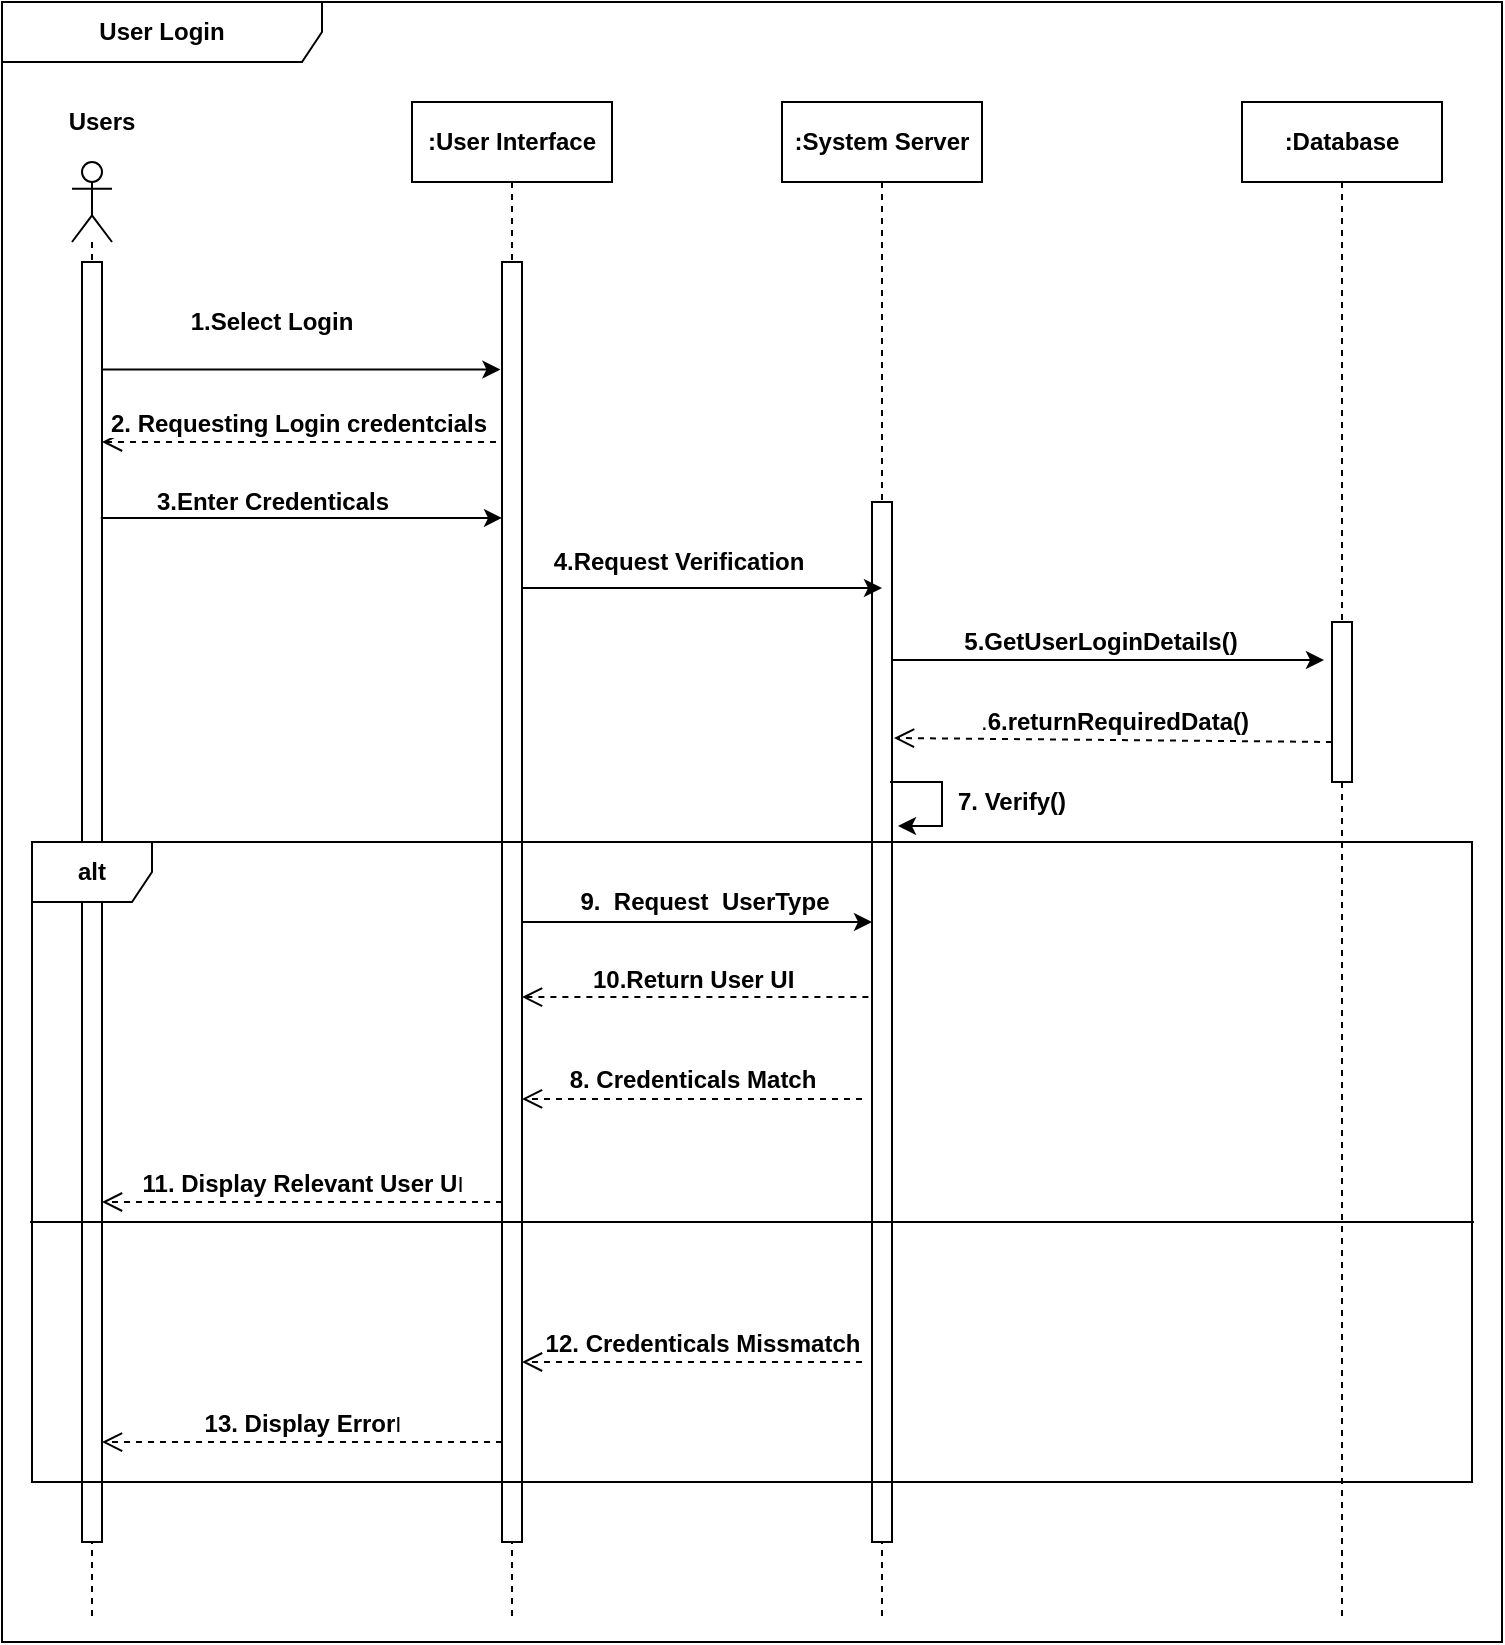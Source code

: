 <mxfile version="15.1.3" type="device" pages="13"><diagram id="uOWQspqQKLIjAETbxdRo" name="login"><mxGraphModel dx="770" dy="495" grid="1" gridSize="10" guides="1" tooltips="1" connect="1" arrows="1" fold="1" page="1" pageScale="1" pageWidth="1100" pageHeight="850" math="0" shadow="0"><root><mxCell id="0"/><mxCell id="1" parent="0"/><mxCell id="_V2JxL6dzHVMccyWJ6cp-1" value="&lt;b&gt;User Login&lt;/b&gt;" style="shape=umlFrame;whiteSpace=wrap;html=1;width=160;height=30;" parent="1" vertex="1"><mxGeometry x="160" y="230" width="750" height="820" as="geometry"/></mxCell><mxCell id="_V2JxL6dzHVMccyWJ6cp-9" value="" style="shape=umlLifeline;participant=umlActor;perimeter=lifelinePerimeter;whiteSpace=wrap;html=1;container=1;collapsible=0;recursiveResize=0;verticalAlign=top;spacingTop=36;outlineConnect=0;size=40;" parent="1" vertex="1"><mxGeometry x="195" y="310" width="20" height="730" as="geometry"/></mxCell><mxCell id="_V2JxL6dzHVMccyWJ6cp-10" value="&lt;b&gt;:User Interface&lt;/b&gt;" style="shape=umlLifeline;perimeter=lifelinePerimeter;whiteSpace=wrap;html=1;container=1;collapsible=0;recursiveResize=0;outlineConnect=0;" parent="1" vertex="1"><mxGeometry x="365" y="280" width="100" height="760" as="geometry"/></mxCell><mxCell id="_V2JxL6dzHVMccyWJ6cp-11" value="&lt;b&gt;Users&lt;/b&gt;" style="text;html=1;strokeColor=none;fillColor=none;align=center;verticalAlign=middle;whiteSpace=wrap;rounded=0;" parent="1" vertex="1"><mxGeometry x="190" y="280" width="40" height="20" as="geometry"/></mxCell><mxCell id="_V2JxL6dzHVMccyWJ6cp-12" value="&lt;b&gt;:System Server&lt;/b&gt;" style="shape=umlLifeline;perimeter=lifelinePerimeter;whiteSpace=wrap;html=1;container=1;collapsible=0;recursiveResize=0;outlineConnect=0;" parent="1" vertex="1"><mxGeometry x="550" y="280" width="100" height="760" as="geometry"/></mxCell><mxCell id="_V2JxL6dzHVMccyWJ6cp-13" value="&lt;b&gt;:Database&lt;/b&gt;" style="shape=umlLifeline;perimeter=lifelinePerimeter;whiteSpace=wrap;html=1;container=1;collapsible=0;recursiveResize=0;outlineConnect=0;" parent="1" vertex="1"><mxGeometry x="780" y="280" width="100" height="760" as="geometry"/></mxCell><mxCell id="_V2JxL6dzHVMccyWJ6cp-14" value="" style="html=1;points=[];perimeter=orthogonalPerimeter;" parent="1" vertex="1"><mxGeometry x="200" y="360" width="10" height="640" as="geometry"/></mxCell><mxCell id="_V2JxL6dzHVMccyWJ6cp-15" value="" style="html=1;points=[];perimeter=orthogonalPerimeter;" parent="1" vertex="1"><mxGeometry x="410" y="360" width="10" height="640" as="geometry"/></mxCell><mxCell id="_V2JxL6dzHVMccyWJ6cp-16" value="" style="html=1;points=[];perimeter=orthogonalPerimeter;" parent="1" vertex="1"><mxGeometry x="595" y="480" width="10" height="520" as="geometry"/></mxCell><mxCell id="_V2JxL6dzHVMccyWJ6cp-17" value="" style="html=1;points=[];perimeter=orthogonalPerimeter;" parent="1" vertex="1"><mxGeometry x="825" y="540" width="10" height="80" as="geometry"/></mxCell><mxCell id="_V2JxL6dzHVMccyWJ6cp-18" value="" style="endArrow=classic;html=1;entryX=-0.08;entryY=0.084;entryDx=0;entryDy=0;entryPerimeter=0;" parent="1" source="_V2JxL6dzHVMccyWJ6cp-14" target="_V2JxL6dzHVMccyWJ6cp-15" edge="1"><mxGeometry width="50" height="50" relative="1" as="geometry"><mxPoint x="214" y="398" as="sourcePoint"/><mxPoint x="384" y="381" as="targetPoint"/></mxGeometry></mxCell><mxCell id="_V2JxL6dzHVMccyWJ6cp-19" value="&lt;b&gt;1.Select Login&lt;/b&gt;" style="text;html=1;strokeColor=none;fillColor=none;align=center;verticalAlign=middle;whiteSpace=wrap;rounded=0;" parent="1" vertex="1"><mxGeometry x="250" y="380" width="90" height="20" as="geometry"/></mxCell><mxCell id="_V2JxL6dzHVMccyWJ6cp-20" value="&lt;b&gt;&lt;font style=&quot;font-size: 12px&quot;&gt;2. Requesting Login credentcials&lt;/font&gt;&lt;/b&gt;" style="html=1;verticalAlign=bottom;endArrow=open;dashed=1;endSize=8;" parent="1" edge="1"><mxGeometry x="0.005" relative="1" as="geometry"><mxPoint x="407" y="450" as="sourcePoint"/><mxPoint x="210" y="450" as="targetPoint"/><mxPoint as="offset"/></mxGeometry></mxCell><mxCell id="_V2JxL6dzHVMccyWJ6cp-21" value="" style="endArrow=classic;html=1;" parent="1" target="_V2JxL6dzHVMccyWJ6cp-15" edge="1"><mxGeometry width="50" height="50" relative="1" as="geometry"><mxPoint x="209.4" y="487.99" as="sourcePoint"/><mxPoint x="384.6" y="487.99" as="targetPoint"/></mxGeometry></mxCell><mxCell id="_V2JxL6dzHVMccyWJ6cp-22" value="&lt;b&gt;3.Enter Credenticals&lt;/b&gt;" style="text;html=1;strokeColor=none;fillColor=none;align=center;verticalAlign=middle;whiteSpace=wrap;rounded=0;" parent="1" vertex="1"><mxGeometry x="233.7" y="470" width="122.6" height="20" as="geometry"/></mxCell><mxCell id="_V2JxL6dzHVMccyWJ6cp-24" value="" style="endArrow=classic;html=1;" parent="1" edge="1"><mxGeometry width="50" height="50" relative="1" as="geometry"><mxPoint x="420" y="523" as="sourcePoint"/><mxPoint x="600" y="523" as="targetPoint"/></mxGeometry></mxCell><mxCell id="_V2JxL6dzHVMccyWJ6cp-25" value="&lt;b&gt;4.Request Verification&lt;/b&gt;" style="text;html=1;strokeColor=none;fillColor=none;align=center;verticalAlign=middle;whiteSpace=wrap;rounded=0;" parent="1" vertex="1"><mxGeometry x="427" y="500" width="143" height="20" as="geometry"/></mxCell><mxCell id="_V2JxL6dzHVMccyWJ6cp-26" value="" style="endArrow=classic;html=1;" parent="1" edge="1"><mxGeometry width="50" height="50" relative="1" as="geometry"><mxPoint x="605" y="559" as="sourcePoint"/><mxPoint x="821" y="559" as="targetPoint"/></mxGeometry></mxCell><mxCell id="_V2JxL6dzHVMccyWJ6cp-27" value="&lt;b&gt;5.GetUserLoginDetails()&lt;/b&gt;" style="text;html=1;strokeColor=none;fillColor=none;align=center;verticalAlign=middle;whiteSpace=wrap;rounded=0;" parent="1" vertex="1"><mxGeometry x="638" y="540" width="143" height="20" as="geometry"/></mxCell><mxCell id="_V2JxL6dzHVMccyWJ6cp-28" value="&lt;font style=&quot;font-size: 12px&quot;&gt;.&lt;b&gt;6.returnRequiredData()&lt;/b&gt;&lt;/font&gt;" style="html=1;verticalAlign=bottom;endArrow=open;dashed=1;endSize=8;" parent="1" edge="1"><mxGeometry relative="1" as="geometry"><mxPoint x="825" y="600" as="sourcePoint"/><mxPoint x="606" y="598" as="targetPoint"/></mxGeometry></mxCell><mxCell id="_V2JxL6dzHVMccyWJ6cp-29" value="" style="endArrow=classic;html=1;rounded=0;" parent="1" edge="1"><mxGeometry width="50" height="50" relative="1" as="geometry"><mxPoint x="604" y="620" as="sourcePoint"/><mxPoint x="608" y="642" as="targetPoint"/><Array as="points"><mxPoint x="630" y="620"/><mxPoint x="630" y="642"/></Array></mxGeometry></mxCell><mxCell id="_V2JxL6dzHVMccyWJ6cp-30" value="&lt;b&gt;7. Verify()&lt;/b&gt;" style="text;html=1;strokeColor=none;fillColor=none;align=center;verticalAlign=middle;whiteSpace=wrap;rounded=0;" parent="1" vertex="1"><mxGeometry x="630" y="620" width="70" height="20" as="geometry"/></mxCell><mxCell id="_V2JxL6dzHVMccyWJ6cp-31" value="&lt;b&gt;alt&lt;/b&gt;" style="shape=umlFrame;whiteSpace=wrap;html=1;" parent="1" vertex="1"><mxGeometry x="175" y="650" width="720" height="320" as="geometry"/></mxCell><mxCell id="_V2JxL6dzHVMccyWJ6cp-32" value="" style="endArrow=none;html=1;" parent="1" edge="1"><mxGeometry width="50" height="50" relative="1" as="geometry"><mxPoint x="896" y="840" as="sourcePoint"/><mxPoint x="174" y="840" as="targetPoint"/></mxGeometry></mxCell><mxCell id="_V2JxL6dzHVMccyWJ6cp-33" value="&lt;b&gt;&lt;font style=&quot;font-size: 12px&quot;&gt;8. Credenticals Match&lt;/font&gt;&lt;/b&gt;" style="html=1;verticalAlign=bottom;endArrow=open;dashed=1;endSize=8;exitX=-0.5;exitY=0.574;exitDx=0;exitDy=0;exitPerimeter=0;" parent="1" source="_V2JxL6dzHVMccyWJ6cp-16" target="_V2JxL6dzHVMccyWJ6cp-15" edge="1"><mxGeometry relative="1" as="geometry"><mxPoint x="620" y="650" as="sourcePoint"/><mxPoint x="420" y="730" as="targetPoint"/></mxGeometry></mxCell><mxCell id="_V2JxL6dzHVMccyWJ6cp-34" value="" style="endArrow=classic;html=1;" parent="1" source="_V2JxL6dzHVMccyWJ6cp-15" target="_V2JxL6dzHVMccyWJ6cp-16" edge="1"><mxGeometry width="50" height="50" relative="1" as="geometry"><mxPoint x="420" y="754" as="sourcePoint"/><mxPoint x="590" y="753" as="targetPoint"/><Array as="points"><mxPoint x="470" y="690"/></Array></mxGeometry></mxCell><mxCell id="_V2JxL6dzHVMccyWJ6cp-35" value="&lt;b&gt;9.&amp;nbsp; Request&amp;nbsp; UserType&lt;/b&gt;" style="text;html=1;strokeColor=none;fillColor=none;align=center;verticalAlign=middle;whiteSpace=wrap;rounded=0;" parent="1" vertex="1"><mxGeometry x="440" y="670" width="143" height="20" as="geometry"/></mxCell><mxCell id="_V2JxL6dzHVMccyWJ6cp-37" value="&lt;font style=&quot;font-size: 12px&quot;&gt;&lt;b&gt;10.Return User UI&amp;nbsp;&lt;/b&gt;&lt;/font&gt;" style="html=1;verticalAlign=bottom;endArrow=open;dashed=1;endSize=8;exitX=-0.18;exitY=0.476;exitDx=0;exitDy=0;exitPerimeter=0;" parent="1" source="_V2JxL6dzHVMccyWJ6cp-16" target="_V2JxL6dzHVMccyWJ6cp-15" edge="1"><mxGeometry relative="1" as="geometry"><mxPoint x="595" y="790" as="sourcePoint"/><mxPoint x="515" y="790" as="targetPoint"/></mxGeometry></mxCell><mxCell id="_V2JxL6dzHVMccyWJ6cp-38" value="&lt;font style=&quot;font-size: 12px&quot;&gt;&lt;b&gt;11. Display Relevant User U&lt;/b&gt;&lt;/font&gt;I" style="html=1;verticalAlign=bottom;endArrow=open;dashed=1;endSize=8;" parent="1" target="_V2JxL6dzHVMccyWJ6cp-14" edge="1"><mxGeometry relative="1" as="geometry"><mxPoint x="410" y="830" as="sourcePoint"/><mxPoint x="330" y="830" as="targetPoint"/></mxGeometry></mxCell><mxCell id="_V2JxL6dzHVMccyWJ6cp-39" value="&lt;b&gt;&lt;font style=&quot;font-size: 12px&quot;&gt;12. Credenticals Missmatch&lt;/font&gt;&lt;/b&gt;" style="html=1;verticalAlign=bottom;endArrow=open;dashed=1;endSize=8;exitX=-0.5;exitY=0.574;exitDx=0;exitDy=0;exitPerimeter=0;" parent="1" edge="1"><mxGeometry x="-0.059" relative="1" as="geometry"><mxPoint x="590" y="910" as="sourcePoint"/><mxPoint x="420" y="910" as="targetPoint"/><mxPoint as="offset"/></mxGeometry></mxCell><mxCell id="_V2JxL6dzHVMccyWJ6cp-40" value="&lt;font style=&quot;font-size: 12px&quot;&gt;&lt;b&gt;13. Display Error&lt;/b&gt;&lt;/font&gt;I" style="html=1;verticalAlign=bottom;endArrow=open;dashed=1;endSize=8;" parent="1" edge="1"><mxGeometry relative="1" as="geometry"><mxPoint x="410" y="950.04" as="sourcePoint"/><mxPoint x="210" y="950.04" as="targetPoint"/></mxGeometry></mxCell></root></mxGraphModel></diagram><diagram id="wsvaEn9OXET2hE3Kko_o" name="calculate BMI"><mxGraphModel dx="1010" dy="495" grid="1" gridSize="10" guides="1" tooltips="1" connect="1" arrows="1" fold="1" page="1" pageScale="1" pageWidth="1100" pageHeight="850" math="0" shadow="0"><root><mxCell id="S6F_-NCCRUzT3I3sgRo--0"/><mxCell id="S6F_-NCCRUzT3I3sgRo--1" parent="S6F_-NCCRUzT3I3sgRo--0"/><mxCell id="qSNOR3pIbXO_3xGmWGlW-0" value="&lt;b&gt;Calculate BMI&lt;/b&gt;" style="shape=umlFrame;whiteSpace=wrap;html=1;width=160;height=30;" parent="S6F_-NCCRUzT3I3sgRo--1" vertex="1"><mxGeometry x="160" y="230" width="390" height="510" as="geometry"/></mxCell><mxCell id="qSNOR3pIbXO_3xGmWGlW-1" value="" style="shape=umlLifeline;participant=umlActor;perimeter=lifelinePerimeter;whiteSpace=wrap;html=1;container=1;collapsible=0;recursiveResize=0;verticalAlign=top;spacingTop=36;outlineConnect=0;size=40;" parent="S6F_-NCCRUzT3I3sgRo--1" vertex="1"><mxGeometry x="195" y="310" width="20" height="410" as="geometry"/></mxCell><mxCell id="qSNOR3pIbXO_3xGmWGlW-2" value="&lt;b&gt;:User Interface&lt;/b&gt;" style="shape=umlLifeline;perimeter=lifelinePerimeter;whiteSpace=wrap;html=1;container=1;collapsible=0;recursiveResize=0;outlineConnect=0;" parent="S6F_-NCCRUzT3I3sgRo--1" vertex="1"><mxGeometry x="365" y="280" width="100" height="440" as="geometry"/></mxCell><mxCell id="qSNOR3pIbXO_3xGmWGlW-3" value="&lt;b&gt;Users&lt;/b&gt;" style="text;html=1;strokeColor=none;fillColor=none;align=center;verticalAlign=middle;whiteSpace=wrap;rounded=0;" parent="S6F_-NCCRUzT3I3sgRo--1" vertex="1"><mxGeometry x="190" y="280" width="40" height="20" as="geometry"/></mxCell><mxCell id="qSNOR3pIbXO_3xGmWGlW-6" value="" style="html=1;points=[];perimeter=orthogonalPerimeter;" parent="S6F_-NCCRUzT3I3sgRo--1" vertex="1"><mxGeometry x="200" y="360" width="10" height="340" as="geometry"/></mxCell><mxCell id="qSNOR3pIbXO_3xGmWGlW-7" value="" style="html=1;points=[];perimeter=orthogonalPerimeter;" parent="S6F_-NCCRUzT3I3sgRo--1" vertex="1"><mxGeometry x="410" y="360" width="10" height="340" as="geometry"/></mxCell><mxCell id="qSNOR3pIbXO_3xGmWGlW-10" value="" style="endArrow=classic;html=1;entryX=-0.08;entryY=0.084;entryDx=0;entryDy=0;entryPerimeter=0;" parent="S6F_-NCCRUzT3I3sgRo--1" source="qSNOR3pIbXO_3xGmWGlW-6" target="qSNOR3pIbXO_3xGmWGlW-7" edge="1"><mxGeometry width="50" height="50" relative="1" as="geometry"><mxPoint x="214" y="398" as="sourcePoint"/><mxPoint x="384" y="381" as="targetPoint"/></mxGeometry></mxCell><mxCell id="qSNOR3pIbXO_3xGmWGlW-11" value="&lt;b&gt;1.Select BMI Calculator&lt;/b&gt;" style="text;html=1;strokeColor=none;fillColor=none;align=center;verticalAlign=middle;whiteSpace=wrap;rounded=0;" parent="S6F_-NCCRUzT3I3sgRo--1" vertex="1"><mxGeometry x="240" y="390" width="140" height="20" as="geometry"/></mxCell><mxCell id="qSNOR3pIbXO_3xGmWGlW-12" value="&lt;b&gt;&lt;font style=&quot;font-size: 12px&quot;&gt;2. Request Inputs&lt;/font&gt;&lt;/b&gt;" style="html=1;verticalAlign=bottom;endArrow=open;dashed=1;endSize=8;" parent="S6F_-NCCRUzT3I3sgRo--1" edge="1"><mxGeometry x="0.005" relative="1" as="geometry"><mxPoint x="407" y="450" as="sourcePoint"/><mxPoint x="210" y="450" as="targetPoint"/><mxPoint as="offset"/></mxGeometry></mxCell><mxCell id="qSNOR3pIbXO_3xGmWGlW-13" value="" style="endArrow=classic;html=1;" parent="S6F_-NCCRUzT3I3sgRo--1" target="qSNOR3pIbXO_3xGmWGlW-7" edge="1"><mxGeometry width="50" height="50" relative="1" as="geometry"><mxPoint x="209.4" y="487.99" as="sourcePoint"/><mxPoint x="384.6" y="487.99" as="targetPoint"/></mxGeometry></mxCell><mxCell id="qSNOR3pIbXO_3xGmWGlW-14" value="&lt;b&gt;3.Enter Inputs&lt;/b&gt;" style="text;html=1;strokeColor=none;fillColor=none;align=center;verticalAlign=middle;whiteSpace=wrap;rounded=0;" parent="S6F_-NCCRUzT3I3sgRo--1" vertex="1"><mxGeometry x="248.7" y="470" width="122.6" height="20" as="geometry"/></mxCell><mxCell id="qSNOR3pIbXO_3xGmWGlW-15" value="" style="endArrow=classic;html=1;entryX=1;entryY=0.588;entryDx=0;entryDy=0;entryPerimeter=0;rounded=0;" parent="S6F_-NCCRUzT3I3sgRo--1" target="qSNOR3pIbXO_3xGmWGlW-7" edge="1"><mxGeometry width="50" height="50" relative="1" as="geometry"><mxPoint x="420" y="523" as="sourcePoint"/><mxPoint x="600" y="523" as="targetPoint"/><Array as="points"><mxPoint x="440" y="523"/><mxPoint x="440" y="560"/></Array></mxGeometry></mxCell><mxCell id="qSNOR3pIbXO_3xGmWGlW-16" value="&lt;b&gt;4.CalculateBMI()&lt;/b&gt;" style="text;html=1;strokeColor=none;fillColor=none;align=center;verticalAlign=middle;whiteSpace=wrap;rounded=0;" parent="S6F_-NCCRUzT3I3sgRo--1" vertex="1"><mxGeometry x="420" y="530" width="143" height="20" as="geometry"/></mxCell><mxCell id="qSNOR3pIbXO_3xGmWGlW-30" value="&lt;font style=&quot;font-size: 12px&quot;&gt;&lt;b&gt;5. Display Results&lt;/b&gt;&lt;/font&gt;" style="html=1;verticalAlign=bottom;endArrow=open;dashed=1;endSize=8;" parent="S6F_-NCCRUzT3I3sgRo--1" edge="1"><mxGeometry relative="1" as="geometry"><mxPoint x="410" y="610" as="sourcePoint"/><mxPoint x="210" y="610" as="targetPoint"/></mxGeometry></mxCell></root></mxGraphModel></diagram><diagram id="IaWZEayheqa0_8XzzEMx" name="Assign to aTrainer"><mxGraphModel dx="1010" dy="495" grid="1" gridSize="10" guides="1" tooltips="1" connect="1" arrows="1" fold="1" page="1" pageScale="1" pageWidth="1100" pageHeight="850" math="0" shadow="0"><root><mxCell id="P-d-OXPMLISWjW32gb7z-0"/><mxCell id="P-d-OXPMLISWjW32gb7z-1" parent="P-d-OXPMLISWjW32gb7z-0"/><mxCell id="g71ym-c4zkHKlmVDUgui-0" value="&lt;b&gt;Assign to a Trainer&lt;/b&gt;" style="shape=umlFrame;whiteSpace=wrap;html=1;width=160;height=30;" parent="P-d-OXPMLISWjW32gb7z-1" vertex="1"><mxGeometry x="160" y="230" width="750" height="930" as="geometry"/></mxCell><mxCell id="g71ym-c4zkHKlmVDUgui-1" value="" style="shape=umlLifeline;participant=umlActor;perimeter=lifelinePerimeter;whiteSpace=wrap;html=1;container=1;collapsible=0;recursiveResize=0;verticalAlign=top;spacingTop=36;outlineConnect=0;size=40;" parent="P-d-OXPMLISWjW32gb7z-1" vertex="1"><mxGeometry x="195" y="310" width="20" height="830" as="geometry"/></mxCell><mxCell id="g71ym-c4zkHKlmVDUgui-2" value="&lt;b&gt;:User Interface&lt;/b&gt;" style="shape=umlLifeline;perimeter=lifelinePerimeter;whiteSpace=wrap;html=1;container=1;collapsible=0;recursiveResize=0;outlineConnect=0;" parent="P-d-OXPMLISWjW32gb7z-1" vertex="1"><mxGeometry x="365" y="280" width="100" height="860" as="geometry"/></mxCell><mxCell id="g71ym-c4zkHKlmVDUgui-3" value="&lt;b&gt;Members&lt;/b&gt;" style="text;html=1;strokeColor=none;fillColor=none;align=center;verticalAlign=middle;whiteSpace=wrap;rounded=0;" parent="P-d-OXPMLISWjW32gb7z-1" vertex="1"><mxGeometry x="190" y="280" width="40" height="20" as="geometry"/></mxCell><mxCell id="g71ym-c4zkHKlmVDUgui-4" value="&lt;b&gt;:System Server&lt;/b&gt;" style="shape=umlLifeline;perimeter=lifelinePerimeter;whiteSpace=wrap;html=1;container=1;collapsible=0;recursiveResize=0;outlineConnect=0;" parent="P-d-OXPMLISWjW32gb7z-1" vertex="1"><mxGeometry x="550" y="280" width="100" height="860" as="geometry"/></mxCell><mxCell id="g71ym-c4zkHKlmVDUgui-5" value="&lt;b&gt;:Database&lt;/b&gt;" style="shape=umlLifeline;perimeter=lifelinePerimeter;whiteSpace=wrap;html=1;container=1;collapsible=0;recursiveResize=0;outlineConnect=0;" parent="P-d-OXPMLISWjW32gb7z-1" vertex="1"><mxGeometry x="780" y="280" width="100" height="860" as="geometry"/></mxCell><mxCell id="g71ym-c4zkHKlmVDUgui-6" value="" style="html=1;points=[];perimeter=orthogonalPerimeter;" parent="P-d-OXPMLISWjW32gb7z-1" vertex="1"><mxGeometry x="200" y="360" width="10" height="760" as="geometry"/></mxCell><mxCell id="g71ym-c4zkHKlmVDUgui-7" value="" style="html=1;points=[];perimeter=orthogonalPerimeter;" parent="P-d-OXPMLISWjW32gb7z-1" vertex="1"><mxGeometry x="410" y="360" width="10" height="760" as="geometry"/></mxCell><mxCell id="g71ym-c4zkHKlmVDUgui-8" value="" style="html=1;points=[];perimeter=orthogonalPerimeter;" parent="P-d-OXPMLISWjW32gb7z-1" vertex="1"><mxGeometry x="595" y="400" width="10" height="720" as="geometry"/></mxCell><mxCell id="g71ym-c4zkHKlmVDUgui-9" value="" style="html=1;points=[];perimeter=orthogonalPerimeter;" parent="P-d-OXPMLISWjW32gb7z-1" vertex="1"><mxGeometry x="825" y="420" width="10" height="80" as="geometry"/></mxCell><mxCell id="g71ym-c4zkHKlmVDUgui-10" value="" style="endArrow=classic;html=1;entryX=-0.08;entryY=0.084;entryDx=0;entryDy=0;entryPerimeter=0;" parent="P-d-OXPMLISWjW32gb7z-1" source="g71ym-c4zkHKlmVDUgui-6" target="g71ym-c4zkHKlmVDUgui-7" edge="1"><mxGeometry width="50" height="50" relative="1" as="geometry"><mxPoint x="214" y="398" as="sourcePoint"/><mxPoint x="384" y="381" as="targetPoint"/></mxGeometry></mxCell><mxCell id="g71ym-c4zkHKlmVDUgui-11" value="&lt;b&gt;1.Select Assign trainer option&lt;/b&gt;" style="text;html=1;strokeColor=none;fillColor=none;align=center;verticalAlign=middle;whiteSpace=wrap;rounded=0;" parent="P-d-OXPMLISWjW32gb7z-1" vertex="1"><mxGeometry x="215" y="390" width="180" height="20" as="geometry"/></mxCell><mxCell id="g71ym-c4zkHKlmVDUgui-12" value="&lt;b&gt;&lt;font style=&quot;font-size: 12px&quot;&gt;6. Display Assign Trainer Page&lt;/font&gt;&lt;/b&gt;" style="html=1;verticalAlign=bottom;endArrow=open;dashed=1;endSize=8;" parent="P-d-OXPMLISWjW32gb7z-1" edge="1"><mxGeometry x="-0.015" relative="1" as="geometry"><mxPoint x="407" y="560" as="sourcePoint"/><mxPoint x="210" y="560" as="targetPoint"/><mxPoint as="offset"/></mxGeometry></mxCell><mxCell id="g71ym-c4zkHKlmVDUgui-17" value="" style="endArrow=classic;html=1;" parent="P-d-OXPMLISWjW32gb7z-1" edge="1"><mxGeometry width="50" height="50" relative="1" as="geometry"><mxPoint x="605" y="451" as="sourcePoint"/><mxPoint x="826" y="451" as="targetPoint"/></mxGeometry></mxCell><mxCell id="g71ym-c4zkHKlmVDUgui-18" value="&lt;b&gt;3.GetTrainerDetails()&lt;/b&gt;" style="text;html=1;strokeColor=none;fillColor=none;align=center;verticalAlign=middle;whiteSpace=wrap;rounded=0;" parent="P-d-OXPMLISWjW32gb7z-1" vertex="1"><mxGeometry x="638" y="429" width="143" height="20" as="geometry"/></mxCell><mxCell id="g71ym-c4zkHKlmVDUgui-19" value="&lt;font style=&quot;font-size: 12px&quot;&gt;&lt;b&gt;4.ReturnTrainerDetails()&lt;/b&gt;&lt;/font&gt;" style="html=1;verticalAlign=bottom;endArrow=open;dashed=1;endSize=8;" parent="P-d-OXPMLISWjW32gb7z-1" target="g71ym-c4zkHKlmVDUgui-8" edge="1"><mxGeometry relative="1" as="geometry"><mxPoint x="825" y="492" as="sourcePoint"/><mxPoint x="606" y="490" as="targetPoint"/></mxGeometry></mxCell><mxCell id="g71ym-c4zkHKlmVDUgui-22" value="&lt;b&gt;alt&lt;/b&gt;" style="shape=umlFrame;whiteSpace=wrap;html=1;" parent="P-d-OXPMLISWjW32gb7z-1" vertex="1"><mxGeometry x="175" y="810" width="720" height="270" as="geometry"/></mxCell><mxCell id="g71ym-c4zkHKlmVDUgui-23" value="" style="endArrow=none;html=1;entryX=-0.001;entryY=0.567;entryDx=0;entryDy=0;entryPerimeter=0;exitX=1.001;exitY=0.569;exitDx=0;exitDy=0;exitPerimeter=0;" parent="P-d-OXPMLISWjW32gb7z-1" source="g71ym-c4zkHKlmVDUgui-22" target="g71ym-c4zkHKlmVDUgui-22" edge="1"><mxGeometry width="50" height="50" relative="1" as="geometry"><mxPoint x="889" y="786" as="sourcePoint"/><mxPoint x="610" y="830" as="targetPoint"/></mxGeometry></mxCell><mxCell id="g71ym-c4zkHKlmVDUgui-29" value="&lt;b&gt;&lt;font style=&quot;font-size: 12px&quot;&gt;12. Return Assignment&lt;/font&gt;&lt;/b&gt;" style="html=1;verticalAlign=bottom;endArrow=open;dashed=1;endSize=8;exitX=-0.5;exitY=0.574;exitDx=0;exitDy=0;exitPerimeter=0;" parent="P-d-OXPMLISWjW32gb7z-1" edge="1"><mxGeometry x="-0.059" relative="1" as="geometry"><mxPoint x="590" y="910" as="sourcePoint"/><mxPoint x="420" y="910" as="targetPoint"/><mxPoint as="offset"/></mxGeometry></mxCell><mxCell id="g71ym-c4zkHKlmVDUgui-30" value="&lt;font style=&quot;font-size: 12px&quot;&gt;&lt;b&gt;13. Display Error&lt;/b&gt;&lt;/font&gt;I" style="html=1;verticalAlign=bottom;endArrow=open;dashed=1;endSize=8;" parent="P-d-OXPMLISWjW32gb7z-1" edge="1"><mxGeometry relative="1" as="geometry"><mxPoint x="410" y="1040" as="sourcePoint"/><mxPoint x="210" y="1040" as="targetPoint"/></mxGeometry></mxCell><mxCell id="UT6kPUBWQp_KSrV1RAfd-0" value="&lt;b&gt;2.Request TrainerList()&amp;nbsp;&lt;/b&gt;" style="text;html=1;strokeColor=none;fillColor=none;align=center;verticalAlign=middle;whiteSpace=wrap;rounded=0;" parent="P-d-OXPMLISWjW32gb7z-1" vertex="1"><mxGeometry x="440" y="415" width="138.5" height="20" as="geometry"/></mxCell><mxCell id="UT6kPUBWQp_KSrV1RAfd-3" value="" style="endArrow=classic;html=1;entryX=-0.14;entryY=0.063;entryDx=0;entryDy=0;entryPerimeter=0;" parent="P-d-OXPMLISWjW32gb7z-1" source="g71ym-c4zkHKlmVDUgui-7" target="g71ym-c4zkHKlmVDUgui-8" edge="1"><mxGeometry width="50" height="50" relative="1" as="geometry"><mxPoint x="465" y="490" as="sourcePoint"/><mxPoint x="515" y="440" as="targetPoint"/></mxGeometry></mxCell><mxCell id="UT6kPUBWQp_KSrV1RAfd-5" value="&lt;font style=&quot;font-size: 12px&quot;&gt;&lt;b&gt;5.Return TrainerList()&lt;/b&gt;&lt;/font&gt;" style="html=1;verticalAlign=bottom;endArrow=open;dashed=1;endSize=8;" parent="P-d-OXPMLISWjW32gb7z-1" edge="1"><mxGeometry relative="1" as="geometry"><mxPoint x="590" y="530" as="sourcePoint"/><mxPoint x="420" y="530" as="targetPoint"/></mxGeometry></mxCell><mxCell id="UT6kPUBWQp_KSrV1RAfd-6" value="" style="endArrow=classic;html=1;entryX=-0.08;entryY=0.084;entryDx=0;entryDy=0;entryPerimeter=0;" parent="P-d-OXPMLISWjW32gb7z-1" edge="1"><mxGeometry width="50" height="50" relative="1" as="geometry"><mxPoint x="210.8" y="629.5" as="sourcePoint"/><mxPoint x="410.0" y="629.5" as="targetPoint"/></mxGeometry></mxCell><mxCell id="UT6kPUBWQp_KSrV1RAfd-7" value="&lt;b&gt;7.Select a Trainer&lt;/b&gt;" style="text;html=1;strokeColor=none;fillColor=none;align=center;verticalAlign=middle;whiteSpace=wrap;rounded=0;" parent="P-d-OXPMLISWjW32gb7z-1" vertex="1"><mxGeometry x="242.5" y="610" width="125" height="20" as="geometry"/></mxCell><mxCell id="UT6kPUBWQp_KSrV1RAfd-8" value="" style="endArrow=classic;html=1;" parent="P-d-OXPMLISWjW32gb7z-1" edge="1"><mxGeometry width="50" height="50" relative="1" as="geometry"><mxPoint x="420.0" y="649.5" as="sourcePoint"/><mxPoint x="596" y="651" as="targetPoint"/></mxGeometry></mxCell><mxCell id="UT6kPUBWQp_KSrV1RAfd-9" value="&lt;b&gt;8.Request a Trainer&lt;/b&gt;" style="text;html=1;strokeColor=none;fillColor=none;align=center;verticalAlign=middle;whiteSpace=wrap;rounded=0;" parent="P-d-OXPMLISWjW32gb7z-1" vertex="1"><mxGeometry x="440" y="630" width="130.75" height="20" as="geometry"/></mxCell><mxCell id="UT6kPUBWQp_KSrV1RAfd-10" value="" style="html=1;points=[];perimeter=orthogonalPerimeter;" parent="P-d-OXPMLISWjW32gb7z-1" vertex="1"><mxGeometry x="825" y="660" width="10" height="270" as="geometry"/></mxCell><mxCell id="UT6kPUBWQp_KSrV1RAfd-11" value="" style="endArrow=classic;html=1;entryX=0;entryY=0.07;entryDx=0;entryDy=0;entryPerimeter=0;exitX=0.943;exitY=0.388;exitDx=0;exitDy=0;exitPerimeter=0;" parent="P-d-OXPMLISWjW32gb7z-1" source="g71ym-c4zkHKlmVDUgui-8" target="UT6kPUBWQp_KSrV1RAfd-10" edge="1"><mxGeometry width="50" height="50" relative="1" as="geometry"><mxPoint x="500" y="750" as="sourcePoint"/><mxPoint x="550" y="700" as="targetPoint"/></mxGeometry></mxCell><mxCell id="UT6kPUBWQp_KSrV1RAfd-12" value="&lt;b&gt;9.GetTrainer()&lt;/b&gt;" style="text;html=1;strokeColor=none;fillColor=none;align=center;verticalAlign=middle;whiteSpace=wrap;rounded=0;" parent="P-d-OXPMLISWjW32gb7z-1" vertex="1"><mxGeometry x="630" y="660" width="143" height="20" as="geometry"/></mxCell><mxCell id="UT6kPUBWQp_KSrV1RAfd-13" value="&lt;font style=&quot;font-size: 12px&quot;&gt;&lt;b&gt;13.ReturnSetting()&lt;/b&gt;&lt;/font&gt;" style="html=1;verticalAlign=bottom;endArrow=open;dashed=1;endSize=8;" parent="P-d-OXPMLISWjW32gb7z-1" edge="1"><mxGeometry relative="1" as="geometry"><mxPoint x="825" y="890" as="sourcePoint"/><mxPoint x="605" y="890" as="targetPoint"/></mxGeometry></mxCell><mxCell id="UT6kPUBWQp_KSrV1RAfd-14" value="" style="endArrow=classic;html=1;exitX=1.171;exitY=0.502;exitDx=0;exitDy=0;exitPerimeter=0;entryX=1.286;entryY=0.553;entryDx=0;entryDy=0;entryPerimeter=0;rounded=0;" parent="P-d-OXPMLISWjW32gb7z-1" source="g71ym-c4zkHKlmVDUgui-8" target="g71ym-c4zkHKlmVDUgui-8" edge="1"><mxGeometry width="50" height="50" relative="1" as="geometry"><mxPoint x="670" y="950" as="sourcePoint"/><mxPoint x="720" y="900" as="targetPoint"/><Array as="points"><mxPoint x="630" y="761"/><mxPoint x="630" y="798"/></Array></mxGeometry></mxCell><mxCell id="UT6kPUBWQp_KSrV1RAfd-15" value="&lt;b&gt;11.CheckLimit()&lt;/b&gt;" style="text;html=1;strokeColor=none;fillColor=none;align=center;verticalAlign=middle;whiteSpace=wrap;rounded=0;" parent="P-d-OXPMLISWjW32gb7z-1" vertex="1"><mxGeometry x="638" y="770" width="90" height="20" as="geometry"/></mxCell><mxCell id="UT6kPUBWQp_KSrV1RAfd-17" value="" style="endArrow=classic;html=1;entryX=0.029;entryY=0.239;entryDx=0;entryDy=0;entryPerimeter=0;exitX=0.943;exitY=0.388;exitDx=0;exitDy=0;exitPerimeter=0;" parent="P-d-OXPMLISWjW32gb7z-1" edge="1"><mxGeometry width="50" height="50" relative="1" as="geometry"><mxPoint x="605.0" y="850.24" as="sourcePoint"/><mxPoint x="825.86" y="850.0" as="targetPoint"/></mxGeometry></mxCell><mxCell id="UT6kPUBWQp_KSrV1RAfd-18" value="&lt;b&gt;12.SetTrainer()&lt;/b&gt;" style="text;html=1;strokeColor=none;fillColor=none;align=center;verticalAlign=middle;whiteSpace=wrap;rounded=0;" parent="P-d-OXPMLISWjW32gb7z-1" vertex="1"><mxGeometry x="650" y="830" width="143" height="20" as="geometry"/></mxCell><mxCell id="UT6kPUBWQp_KSrV1RAfd-19" value="&lt;font style=&quot;font-size: 12px&quot;&gt;&lt;b&gt;10.ReturnTrainer()&lt;/b&gt;&lt;/font&gt;" style="html=1;verticalAlign=bottom;endArrow=open;dashed=1;endSize=8;exitX=0.5;exitY=0.875;exitDx=0;exitDy=0;exitPerimeter=0;" parent="P-d-OXPMLISWjW32gb7z-1" edge="1"><mxGeometry relative="1" as="geometry"><mxPoint x="822" y="730" as="sourcePoint"/><mxPoint x="607" y="730" as="targetPoint"/></mxGeometry></mxCell><mxCell id="UT6kPUBWQp_KSrV1RAfd-21" value="&lt;font style=&quot;font-size: 12px&quot;&gt;&lt;b&gt;13. Display Assignment&lt;/b&gt;&lt;/font&gt;I" style="html=1;verticalAlign=bottom;endArrow=open;dashed=1;endSize=8;" parent="P-d-OXPMLISWjW32gb7z-1" edge="1"><mxGeometry relative="1" as="geometry"><mxPoint x="410" y="940" as="sourcePoint"/><mxPoint x="210" y="940" as="targetPoint"/></mxGeometry></mxCell><mxCell id="UT6kPUBWQp_KSrV1RAfd-22" value="&lt;font style=&quot;font-size: 12px&quot;&gt;&lt;b&gt;14. Return Error&lt;/b&gt;&lt;/font&gt;I" style="html=1;verticalAlign=bottom;endArrow=open;dashed=1;endSize=8;exitX=0.143;exitY=0.845;exitDx=0;exitDy=0;exitPerimeter=0;" parent="P-d-OXPMLISWjW32gb7z-1" source="g71ym-c4zkHKlmVDUgui-8" edge="1"><mxGeometry relative="1" as="geometry"><mxPoint x="590" y="1010" as="sourcePoint"/><mxPoint x="420" y="1010" as="targetPoint"/></mxGeometry></mxCell><mxCell id="UT6kPUBWQp_KSrV1RAfd-24" value="&lt;b&gt;[IF Trainers Limit is not Reached]&lt;/b&gt;" style="text;html=1;strokeColor=none;fillColor=none;align=center;verticalAlign=middle;whiteSpace=wrap;rounded=0;" parent="P-d-OXPMLISWjW32gb7z-1" vertex="1"><mxGeometry x="230" y="820" width="150" height="20" as="geometry"/></mxCell><mxCell id="UT6kPUBWQp_KSrV1RAfd-25" value="&lt;b&gt;[ELSE]&lt;/b&gt;" style="text;html=1;strokeColor=none;fillColor=none;align=center;verticalAlign=middle;whiteSpace=wrap;rounded=0;" parent="P-d-OXPMLISWjW32gb7z-1" vertex="1"><mxGeometry x="220" y="970" width="60" height="20" as="geometry"/></mxCell></root></mxGraphModel></diagram><diagram id="54p1AMIrWYA0X2QEUSeR" name="Insert Users"><mxGraphModel dx="1010" dy="495" grid="1" gridSize="10" guides="1" tooltips="1" connect="1" arrows="1" fold="1" page="1" pageScale="1" pageWidth="1100" pageHeight="850" math="0" shadow="0"><root><mxCell id="LEr1380auAd3Kvf68CFj-0"/><mxCell id="LEr1380auAd3Kvf68CFj-1" parent="LEr1380auAd3Kvf68CFj-0"/><mxCell id="b9Hjzq7NePyZo10GScQ0-0" value="&lt;b&gt;Insert Users&lt;/b&gt;" style="shape=umlFrame;whiteSpace=wrap;html=1;width=160;height=30;" parent="LEr1380auAd3Kvf68CFj-1" vertex="1"><mxGeometry x="160" y="230" width="750" height="930" as="geometry"/></mxCell><mxCell id="b9Hjzq7NePyZo10GScQ0-1" value="" style="shape=umlLifeline;participant=umlActor;perimeter=lifelinePerimeter;whiteSpace=wrap;html=1;container=1;collapsible=0;recursiveResize=0;verticalAlign=top;spacingTop=36;outlineConnect=0;size=40;" parent="LEr1380auAd3Kvf68CFj-1" vertex="1"><mxGeometry x="195" y="310" width="20" height="830" as="geometry"/></mxCell><mxCell id="b9Hjzq7NePyZo10GScQ0-2" value="&lt;b&gt;:User Interface&lt;/b&gt;" style="shape=umlLifeline;perimeter=lifelinePerimeter;whiteSpace=wrap;html=1;container=1;collapsible=0;recursiveResize=0;outlineConnect=0;" parent="LEr1380auAd3Kvf68CFj-1" vertex="1"><mxGeometry x="365" y="280" width="100" height="860" as="geometry"/></mxCell><mxCell id="b9Hjzq7NePyZo10GScQ0-3" value="&lt;b&gt;Admin&lt;/b&gt;" style="text;html=1;strokeColor=none;fillColor=none;align=center;verticalAlign=middle;whiteSpace=wrap;rounded=0;" parent="LEr1380auAd3Kvf68CFj-1" vertex="1"><mxGeometry x="190" y="280" width="40" height="20" as="geometry"/></mxCell><mxCell id="b9Hjzq7NePyZo10GScQ0-4" value="&lt;b&gt;:System Server&lt;/b&gt;" style="shape=umlLifeline;perimeter=lifelinePerimeter;whiteSpace=wrap;html=1;container=1;collapsible=0;recursiveResize=0;outlineConnect=0;" parent="LEr1380auAd3Kvf68CFj-1" vertex="1"><mxGeometry x="550" y="280" width="100" height="860" as="geometry"/></mxCell><mxCell id="b9Hjzq7NePyZo10GScQ0-5" value="&lt;b&gt;:Database&lt;/b&gt;" style="shape=umlLifeline;perimeter=lifelinePerimeter;whiteSpace=wrap;html=1;container=1;collapsible=0;recursiveResize=0;outlineConnect=0;" parent="LEr1380auAd3Kvf68CFj-1" vertex="1"><mxGeometry x="780" y="280" width="100" height="860" as="geometry"/></mxCell><mxCell id="b9Hjzq7NePyZo10GScQ0-6" value="" style="html=1;points=[];perimeter=orthogonalPerimeter;" parent="LEr1380auAd3Kvf68CFj-1" vertex="1"><mxGeometry x="200" y="360" width="10" height="760" as="geometry"/></mxCell><mxCell id="b9Hjzq7NePyZo10GScQ0-7" value="" style="html=1;points=[];perimeter=orthogonalPerimeter;" parent="LEr1380auAd3Kvf68CFj-1" vertex="1"><mxGeometry x="410" y="360" width="10" height="760" as="geometry"/></mxCell><mxCell id="b9Hjzq7NePyZo10GScQ0-8" value="" style="html=1;points=[];perimeter=orthogonalPerimeter;" parent="LEr1380auAd3Kvf68CFj-1" vertex="1"><mxGeometry x="595" y="400" width="10" height="720" as="geometry"/></mxCell><mxCell id="b9Hjzq7NePyZo10GScQ0-10" value="" style="endArrow=classic;html=1;entryX=-0.08;entryY=0.084;entryDx=0;entryDy=0;entryPerimeter=0;" parent="LEr1380auAd3Kvf68CFj-1" source="b9Hjzq7NePyZo10GScQ0-6" target="b9Hjzq7NePyZo10GScQ0-7" edge="1"><mxGeometry width="50" height="50" relative="1" as="geometry"><mxPoint x="214" y="398" as="sourcePoint"/><mxPoint x="384" y="381" as="targetPoint"/></mxGeometry></mxCell><mxCell id="b9Hjzq7NePyZo10GScQ0-11" value="&lt;b&gt;1.Select Insert User option&lt;/b&gt;" style="text;html=1;strokeColor=none;fillColor=none;align=center;verticalAlign=middle;whiteSpace=wrap;rounded=0;" parent="LEr1380auAd3Kvf68CFj-1" vertex="1"><mxGeometry x="215" y="400" width="180" height="20" as="geometry"/></mxCell><mxCell id="b9Hjzq7NePyZo10GScQ0-12" value="&lt;b&gt;&lt;font style=&quot;font-size: 12px&quot;&gt;4.Display InsertingForm&lt;/font&gt;&lt;/b&gt;" style="html=1;verticalAlign=bottom;endArrow=open;dashed=1;endSize=8;" parent="LEr1380auAd3Kvf68CFj-1" edge="1"><mxGeometry x="-0.015" relative="1" as="geometry"><mxPoint x="410.0" y="640" as="sourcePoint"/><mxPoint x="213" y="640" as="targetPoint"/><mxPoint as="offset"/></mxGeometry></mxCell><mxCell id="b9Hjzq7NePyZo10GScQ0-16" value="&lt;b&gt;alt&lt;/b&gt;" style="shape=umlFrame;whiteSpace=wrap;html=1;" parent="LEr1380auAd3Kvf68CFj-1" vertex="1"><mxGeometry x="175" y="830" width="720" height="270" as="geometry"/></mxCell><mxCell id="b9Hjzq7NePyZo10GScQ0-17" value="" style="endArrow=none;html=1;entryX=-0.001;entryY=0.567;entryDx=0;entryDy=0;entryPerimeter=0;exitX=1.001;exitY=0.569;exitDx=0;exitDy=0;exitPerimeter=0;" parent="LEr1380auAd3Kvf68CFj-1" source="b9Hjzq7NePyZo10GScQ0-16" target="b9Hjzq7NePyZo10GScQ0-16" edge="1"><mxGeometry width="50" height="50" relative="1" as="geometry"><mxPoint x="889" y="786" as="sourcePoint"/><mxPoint x="610" y="830" as="targetPoint"/></mxGeometry></mxCell><mxCell id="b9Hjzq7NePyZo10GScQ0-18" value="&lt;b&gt;&lt;font style=&quot;font-size: 12px&quot;&gt;12. Return Setting&lt;/font&gt;&lt;/b&gt;" style="html=1;verticalAlign=bottom;endArrow=open;dashed=1;endSize=8;exitX=-0.5;exitY=0.574;exitDx=0;exitDy=0;exitPerimeter=0;entryX=1;entryY=0.671;entryDx=0;entryDy=0;entryPerimeter=0;" parent="LEr1380auAd3Kvf68CFj-1" target="b9Hjzq7NePyZo10GScQ0-7" edge="1"><mxGeometry x="-0.059" relative="1" as="geometry"><mxPoint x="595" y="870" as="sourcePoint"/><mxPoint x="425" y="870" as="targetPoint"/><mxPoint as="offset"/></mxGeometry></mxCell><mxCell id="b9Hjzq7NePyZo10GScQ0-19" value="&lt;font style=&quot;font-size: 12px&quot;&gt;&lt;b&gt;15. Display Error&lt;/b&gt;&lt;/font&gt;I" style="html=1;verticalAlign=bottom;endArrow=open;dashed=1;endSize=8;" parent="LEr1380auAd3Kvf68CFj-1" edge="1"><mxGeometry relative="1" as="geometry"><mxPoint x="410" y="1040" as="sourcePoint"/><mxPoint x="210" y="1040" as="targetPoint"/></mxGeometry></mxCell><mxCell id="b9Hjzq7NePyZo10GScQ0-20" value="&lt;b&gt;2.Request InsertingOptions()&amp;nbsp;&lt;/b&gt;" style="text;html=1;strokeColor=none;fillColor=none;align=center;verticalAlign=middle;whiteSpace=wrap;rounded=0;" parent="LEr1380auAd3Kvf68CFj-1" vertex="1"><mxGeometry x="435" y="420" width="165" height="20" as="geometry"/></mxCell><mxCell id="b9Hjzq7NePyZo10GScQ0-21" value="" style="endArrow=classic;html=1;entryX=-0.14;entryY=0.063;entryDx=0;entryDy=0;entryPerimeter=0;" parent="LEr1380auAd3Kvf68CFj-1" source="b9Hjzq7NePyZo10GScQ0-7" target="b9Hjzq7NePyZo10GScQ0-8" edge="1"><mxGeometry width="50" height="50" relative="1" as="geometry"><mxPoint x="465" y="490" as="sourcePoint"/><mxPoint x="515" y="440" as="targetPoint"/></mxGeometry></mxCell><mxCell id="b9Hjzq7NePyZo10GScQ0-23" value="" style="endArrow=classic;html=1;entryX=-0.08;entryY=0.084;entryDx=0;entryDy=0;entryPerimeter=0;" parent="LEr1380auAd3Kvf68CFj-1" edge="1"><mxGeometry width="50" height="50" relative="1" as="geometry"><mxPoint x="209.4" y="680" as="sourcePoint"/><mxPoint x="408.6" y="680" as="targetPoint"/></mxGeometry></mxCell><mxCell id="b9Hjzq7NePyZo10GScQ0-24" value="&lt;b&gt;5.Insert Info&lt;/b&gt;" style="text;html=1;strokeColor=none;fillColor=none;align=center;verticalAlign=middle;whiteSpace=wrap;rounded=0;" parent="LEr1380auAd3Kvf68CFj-1" vertex="1"><mxGeometry x="242.5" y="660" width="125" height="20" as="geometry"/></mxCell><mxCell id="b9Hjzq7NePyZo10GScQ0-27" value="" style="html=1;points=[];perimeter=orthogonalPerimeter;" parent="LEr1380auAd3Kvf68CFj-1" vertex="1"><mxGeometry x="825" y="700" width="10" height="80" as="geometry"/></mxCell><mxCell id="b9Hjzq7NePyZo10GScQ0-28" value="" style="endArrow=classic;html=1;entryX=0.06;entryY=0.262;entryDx=0;entryDy=0;entryPerimeter=0;exitX=0.903;exitY=0.446;exitDx=0;exitDy=0;exitPerimeter=0;" parent="LEr1380auAd3Kvf68CFj-1" source="b9Hjzq7NePyZo10GScQ0-8" target="b9Hjzq7NePyZo10GScQ0-27" edge="1"><mxGeometry width="50" height="50" relative="1" as="geometry"><mxPoint x="610" y="721" as="sourcePoint"/><mxPoint x="820" y="716" as="targetPoint"/></mxGeometry></mxCell><mxCell id="b9Hjzq7NePyZo10GScQ0-29" value="&lt;b&gt;9.SetUser()&lt;/b&gt;" style="text;html=1;strokeColor=none;fillColor=none;align=center;verticalAlign=middle;whiteSpace=wrap;rounded=0;" parent="LEr1380auAd3Kvf68CFj-1" vertex="1"><mxGeometry x="650" y="700" width="143" height="20" as="geometry"/></mxCell><mxCell id="b9Hjzq7NePyZo10GScQ0-35" value="&lt;font style=&quot;font-size: 12px&quot;&gt;&lt;b&gt;10.Return UserSetting()&lt;/b&gt;&lt;/font&gt;" style="html=1;verticalAlign=bottom;endArrow=open;dashed=1;endSize=8;exitX=0.5;exitY=0.875;exitDx=0;exitDy=0;exitPerimeter=0;" parent="LEr1380auAd3Kvf68CFj-1" edge="1"><mxGeometry relative="1" as="geometry"><mxPoint x="820" y="750" as="sourcePoint"/><mxPoint x="605" y="750" as="targetPoint"/></mxGeometry></mxCell><mxCell id="b9Hjzq7NePyZo10GScQ0-36" value="&lt;font style=&quot;font-size: 12px&quot;&gt;&lt;b&gt;13. Display Successfull &lt;br&gt;message&lt;/b&gt;&lt;/font&gt;" style="html=1;verticalAlign=bottom;endArrow=open;dashed=1;endSize=8;" parent="LEr1380auAd3Kvf68CFj-1" edge="1"><mxGeometry relative="1" as="geometry"><mxPoint x="410" y="920" as="sourcePoint"/><mxPoint x="210" y="920" as="targetPoint"/></mxGeometry></mxCell><mxCell id="b9Hjzq7NePyZo10GScQ0-37" value="&lt;font style=&quot;font-size: 12px&quot;&gt;&lt;b&gt;14. Return Error&lt;/b&gt;&lt;/font&gt;I" style="html=1;verticalAlign=bottom;endArrow=open;dashed=1;endSize=8;exitX=0.143;exitY=0.845;exitDx=0;exitDy=0;exitPerimeter=0;" parent="LEr1380auAd3Kvf68CFj-1" source="b9Hjzq7NePyZo10GScQ0-8" edge="1"><mxGeometry relative="1" as="geometry"><mxPoint x="590" y="1010" as="sourcePoint"/><mxPoint x="420" y="1010" as="targetPoint"/></mxGeometry></mxCell><mxCell id="b9Hjzq7NePyZo10GScQ0-38" value="&lt;b&gt;[IF User INSETION = SUCCESSFULL]&lt;/b&gt;" style="text;html=1;strokeColor=none;fillColor=none;align=center;verticalAlign=middle;whiteSpace=wrap;rounded=0;" parent="LEr1380auAd3Kvf68CFj-1" vertex="1"><mxGeometry x="240" y="840" width="120" height="20" as="geometry"/></mxCell><mxCell id="b9Hjzq7NePyZo10GScQ0-39" value="&lt;b&gt;[ELSE]&lt;/b&gt;" style="text;html=1;strokeColor=none;fillColor=none;align=center;verticalAlign=middle;whiteSpace=wrap;rounded=0;" parent="LEr1380auAd3Kvf68CFj-1" vertex="1"><mxGeometry x="220" y="990" width="60" height="20" as="geometry"/></mxCell><mxCell id="b9Hjzq7NePyZo10GScQ0-40" value="&lt;font style=&quot;font-size: 12px&quot;&gt;&lt;b&gt;3.Return InsertingOptions()&lt;/b&gt;&lt;/font&gt;" style="html=1;verticalAlign=bottom;endArrow=open;dashed=1;endSize=8;exitX=0.18;exitY=0.124;exitDx=0;exitDy=0;exitPerimeter=0;" parent="LEr1380auAd3Kvf68CFj-1" source="b9Hjzq7NePyZo10GScQ0-8" edge="1"><mxGeometry relative="1" as="geometry"><mxPoint x="590" y="490" as="sourcePoint"/><mxPoint x="420" y="490" as="targetPoint"/></mxGeometry></mxCell><mxCell id="b9Hjzq7NePyZo10GScQ0-41" value="&lt;b&gt;2.Request InsertingForm()&amp;nbsp;&lt;/b&gt;" style="text;html=1;strokeColor=none;fillColor=none;align=center;verticalAlign=middle;whiteSpace=wrap;rounded=0;" parent="LEr1380auAd3Kvf68CFj-1" vertex="1"><mxGeometry x="431" y="560" width="160" height="20" as="geometry"/></mxCell><mxCell id="b9Hjzq7NePyZo10GScQ0-42" value="" style="endArrow=classic;html=1;entryX=-0.14;entryY=0.063;entryDx=0;entryDy=0;entryPerimeter=0;" parent="LEr1380auAd3Kvf68CFj-1" edge="1"><mxGeometry width="50" height="50" relative="1" as="geometry"><mxPoint x="421.4" y="576.0" as="sourcePoint"/><mxPoint x="595.0" y="576.0" as="targetPoint"/></mxGeometry></mxCell><mxCell id="b9Hjzq7NePyZo10GScQ0-43" value="&lt;font&gt;&lt;b&gt;&lt;font style=&quot;font-size: 12px&quot;&gt;3.&lt;/font&gt;&lt;span style=&quot;font-size: 12px&quot;&gt;Return InsertingForm()&lt;/span&gt;&lt;/b&gt;&lt;/font&gt;" style="html=1;verticalAlign=bottom;endArrow=open;dashed=1;endSize=8;exitX=0.18;exitY=0.124;exitDx=0;exitDy=0;exitPerimeter=0;" parent="LEr1380auAd3Kvf68CFj-1" edge="1"><mxGeometry relative="1" as="geometry"><mxPoint x="596.8" y="618" as="sourcePoint"/><mxPoint x="420" y="618.72" as="targetPoint"/></mxGeometry></mxCell><mxCell id="b9Hjzq7NePyZo10GScQ0-45" value="&lt;b&gt;&lt;font style=&quot;font-size: 12px&quot;&gt;4.Display Inserting Option Page&lt;/font&gt;&lt;/b&gt;" style="html=1;verticalAlign=bottom;endArrow=open;dashed=1;endSize=8;" parent="LEr1380auAd3Kvf68CFj-1" edge="1"><mxGeometry x="-0.015" relative="1" as="geometry"><mxPoint x="407.0" y="510" as="sourcePoint"/><mxPoint x="210" y="510" as="targetPoint"/><mxPoint as="offset"/></mxGeometry></mxCell><mxCell id="b9Hjzq7NePyZo10GScQ0-46" value="" style="endArrow=classic;html=1;entryX=-0.08;entryY=0.084;entryDx=0;entryDy=0;entryPerimeter=0;" parent="LEr1380auAd3Kvf68CFj-1" edge="1"><mxGeometry width="50" height="50" relative="1" as="geometry"><mxPoint x="210.8" y="560.0" as="sourcePoint"/><mxPoint x="410.0" y="560.0" as="targetPoint"/></mxGeometry></mxCell><mxCell id="b9Hjzq7NePyZo10GScQ0-47" value="&lt;b&gt;1.Select Inserting Option&lt;/b&gt;" style="text;html=1;strokeColor=none;fillColor=none;align=center;verticalAlign=middle;whiteSpace=wrap;rounded=0;" parent="LEr1380auAd3Kvf68CFj-1" vertex="1"><mxGeometry x="215" y="540" width="180" height="20" as="geometry"/></mxCell><mxCell id="b9Hjzq7NePyZo10GScQ0-48" value="&lt;b&gt;6. Request Insertion&lt;/b&gt;" style="text;html=1;strokeColor=none;fillColor=none;align=center;verticalAlign=middle;whiteSpace=wrap;rounded=0;" parent="LEr1380auAd3Kvf68CFj-1" vertex="1"><mxGeometry x="435" y="680" width="135" height="20" as="geometry"/></mxCell><mxCell id="b9Hjzq7NePyZo10GScQ0-49" value="" style="endArrow=classic;html=1;entryX=-0.14;entryY=0.063;entryDx=0;entryDy=0;entryPerimeter=0;" parent="LEr1380auAd3Kvf68CFj-1" edge="1"><mxGeometry width="50" height="50" relative="1" as="geometry"><mxPoint x="420" y="705.36" as="sourcePoint"/><mxPoint x="593.6" y="705.36" as="targetPoint"/></mxGeometry></mxCell><mxCell id="x4dAeBeNmlO1eDQqCKh6-0" value="" style="endArrow=classic;html=1;exitX=1.06;exitY=0.539;exitDx=0;exitDy=0;exitPerimeter=0;entryX=1.14;entryY=0.584;entryDx=0;entryDy=0;entryPerimeter=0;rounded=0;" parent="LEr1380auAd3Kvf68CFj-1" source="b9Hjzq7NePyZo10GScQ0-8" target="b9Hjzq7NePyZo10GScQ0-8" edge="1"><mxGeometry width="50" height="50" relative="1" as="geometry"><mxPoint x="510" y="790" as="sourcePoint"/><mxPoint x="560" y="740" as="targetPoint"/><Array as="points"><mxPoint x="630" y="788"/><mxPoint x="630" y="820"/></Array></mxGeometry></mxCell><mxCell id="x4dAeBeNmlO1eDQqCKh6-1" value="&lt;b&gt;11.CheckSetting()&lt;/b&gt;" style="text;html=1;strokeColor=none;fillColor=none;align=center;verticalAlign=middle;whiteSpace=wrap;rounded=0;" parent="LEr1380auAd3Kvf68CFj-1" vertex="1"><mxGeometry x="640" y="790" width="83" height="20" as="geometry"/></mxCell></root></mxGraphModel></diagram><diagram id="VO7dsuoIG3wiQkKNh0cV" name="Update Users"><mxGraphModel dx="770" dy="495" grid="1" gridSize="10" guides="1" tooltips="1" connect="1" arrows="1" fold="1" page="1" pageScale="1" pageWidth="1100" pageHeight="850" math="0" shadow="0"><root><mxCell id="OW5Hakw-QOJ6u3gdu3Yz-0"/><mxCell id="OW5Hakw-QOJ6u3gdu3Yz-1" parent="OW5Hakw-QOJ6u3gdu3Yz-0"/><mxCell id="zIBivjw34ou4qtOjmQ-i-0" value="&lt;b&gt;Update Users&lt;/b&gt;" style="shape=umlFrame;whiteSpace=wrap;html=1;width=160;height=30;" parent="OW5Hakw-QOJ6u3gdu3Yz-1" vertex="1"><mxGeometry x="160" y="210" width="750" height="1041" as="geometry"/></mxCell><mxCell id="zIBivjw34ou4qtOjmQ-i-1" value="" style="shape=umlLifeline;participant=umlActor;perimeter=lifelinePerimeter;whiteSpace=wrap;html=1;container=1;collapsible=0;recursiveResize=0;verticalAlign=top;spacingTop=36;outlineConnect=0;size=40;" parent="OW5Hakw-QOJ6u3gdu3Yz-1" vertex="1"><mxGeometry x="195" y="300" width="20" height="940" as="geometry"/></mxCell><mxCell id="zIBivjw34ou4qtOjmQ-i-2" value="&lt;b&gt;:User Interface&lt;/b&gt;" style="shape=umlLifeline;perimeter=lifelinePerimeter;whiteSpace=wrap;html=1;container=1;collapsible=0;recursiveResize=0;outlineConnect=0;" parent="OW5Hakw-QOJ6u3gdu3Yz-1" vertex="1"><mxGeometry x="365" y="300" width="100" height="940" as="geometry"/></mxCell><mxCell id="zIBivjw34ou4qtOjmQ-i-3" value="&lt;b&gt;Admin&lt;/b&gt;" style="text;html=1;strokeColor=none;fillColor=none;align=center;verticalAlign=middle;whiteSpace=wrap;rounded=0;" parent="OW5Hakw-QOJ6u3gdu3Yz-1" vertex="1"><mxGeometry x="185" y="260" width="40" height="20" as="geometry"/></mxCell><mxCell id="zIBivjw34ou4qtOjmQ-i-4" value="&lt;b&gt;:System Server&lt;/b&gt;" style="shape=umlLifeline;perimeter=lifelinePerimeter;whiteSpace=wrap;html=1;container=1;collapsible=0;recursiveResize=0;outlineConnect=0;" parent="OW5Hakw-QOJ6u3gdu3Yz-1" vertex="1"><mxGeometry x="550" y="300" width="100" height="940" as="geometry"/></mxCell><mxCell id="zIBivjw34ou4qtOjmQ-i-5" value="&lt;b&gt;:Database&lt;/b&gt;" style="shape=umlLifeline;perimeter=lifelinePerimeter;whiteSpace=wrap;html=1;container=1;collapsible=0;recursiveResize=0;outlineConnect=0;" parent="OW5Hakw-QOJ6u3gdu3Yz-1" vertex="1"><mxGeometry x="780" y="300" width="100" height="940" as="geometry"/></mxCell><mxCell id="zIBivjw34ou4qtOjmQ-i-6" value="" style="html=1;points=[];perimeter=orthogonalPerimeter;" parent="OW5Hakw-QOJ6u3gdu3Yz-1" vertex="1"><mxGeometry x="200" y="360" width="10" height="860" as="geometry"/></mxCell><mxCell id="zIBivjw34ou4qtOjmQ-i-7" value="" style="html=1;points=[];perimeter=orthogonalPerimeter;" parent="OW5Hakw-QOJ6u3gdu3Yz-1" vertex="1"><mxGeometry x="410" y="360" width="10" height="860" as="geometry"/></mxCell><mxCell id="zIBivjw34ou4qtOjmQ-i-8" value="" style="html=1;points=[];perimeter=orthogonalPerimeter;" parent="OW5Hakw-QOJ6u3gdu3Yz-1" vertex="1"><mxGeometry x="595" y="360" width="10" height="860" as="geometry"/></mxCell><mxCell id="zIBivjw34ou4qtOjmQ-i-9" value="" style="endArrow=classic;html=1;entryX=-0.08;entryY=0.084;entryDx=0;entryDy=0;entryPerimeter=0;" parent="OW5Hakw-QOJ6u3gdu3Yz-1" edge="1"><mxGeometry width="50" height="50" relative="1" as="geometry"><mxPoint x="210" y="400.0" as="sourcePoint"/><mxPoint x="409.2" y="400.0" as="targetPoint"/></mxGeometry></mxCell><mxCell id="zIBivjw34ou4qtOjmQ-i-10" value="&lt;b&gt;1.Select Update User option&lt;/b&gt;" style="text;html=1;strokeColor=none;fillColor=none;align=center;verticalAlign=middle;whiteSpace=wrap;rounded=0;" parent="OW5Hakw-QOJ6u3gdu3Yz-1" vertex="1"><mxGeometry x="220" y="380" width="180" height="20" as="geometry"/></mxCell><mxCell id="zIBivjw34ou4qtOjmQ-i-11" value="&lt;b&gt;&lt;font style=&quot;font-size: 12px&quot;&gt;8.Display UpdatingForm&lt;/font&gt;&lt;/b&gt;" style="html=1;verticalAlign=bottom;endArrow=open;dashed=1;endSize=8;" parent="OW5Hakw-QOJ6u3gdu3Yz-1" edge="1"><mxGeometry x="-0.015" relative="1" as="geometry"><mxPoint x="407.0" y="641" as="sourcePoint"/><mxPoint x="210" y="641" as="targetPoint"/><mxPoint as="offset"/></mxGeometry></mxCell><mxCell id="zIBivjw34ou4qtOjmQ-i-12" value="&lt;b&gt;alt&lt;/b&gt;" style="shape=umlFrame;whiteSpace=wrap;html=1;" parent="OW5Hakw-QOJ6u3gdu3Yz-1" vertex="1"><mxGeometry x="175" y="770" width="720" height="456.18" as="geometry"/></mxCell><mxCell id="zIBivjw34ou4qtOjmQ-i-13" value="" style="endArrow=none;html=1;entryX=0.002;entryY=0.816;entryDx=0;entryDy=0;entryPerimeter=0;exitX=1.003;exitY=0.822;exitDx=0;exitDy=0;exitPerimeter=0;" parent="OW5Hakw-QOJ6u3gdu3Yz-1" source="zIBivjw34ou4qtOjmQ-i-12" target="zIBivjw34ou4qtOjmQ-i-12" edge="1"><mxGeometry width="50" height="50" relative="1" as="geometry"><mxPoint x="896" y="1144" as="sourcePoint"/><mxPoint x="610" y="830" as="targetPoint"/></mxGeometry></mxCell><mxCell id="zIBivjw34ou4qtOjmQ-i-15" value="&lt;font style=&quot;font-size: 12px&quot;&gt;&lt;b&gt;15. Display Error&lt;/b&gt;&lt;/font&gt;I" style="html=1;verticalAlign=bottom;endArrow=open;dashed=1;endSize=8;" parent="OW5Hakw-QOJ6u3gdu3Yz-1" edge="1"><mxGeometry relative="1" as="geometry"><mxPoint x="410" y="1103" as="sourcePoint"/><mxPoint x="210" y="1103" as="targetPoint"/></mxGeometry></mxCell><mxCell id="zIBivjw34ou4qtOjmQ-i-16" value="&lt;b&gt;2.Request Update Options()&amp;nbsp;&lt;/b&gt;" style="text;html=1;strokeColor=none;fillColor=none;align=center;verticalAlign=middle;whiteSpace=wrap;rounded=0;" parent="OW5Hakw-QOJ6u3gdu3Yz-1" vertex="1"><mxGeometry x="424.47" y="415" width="165" height="20" as="geometry"/></mxCell><mxCell id="zIBivjw34ou4qtOjmQ-i-18" value="" style="endArrow=classic;html=1;entryX=-0.08;entryY=0.084;entryDx=0;entryDy=0;entryPerimeter=0;" parent="OW5Hakw-QOJ6u3gdu3Yz-1" edge="1"><mxGeometry width="50" height="50" relative="1" as="geometry"><mxPoint x="210.8" y="681" as="sourcePoint"/><mxPoint x="410.0" y="681" as="targetPoint"/></mxGeometry></mxCell><mxCell id="zIBivjw34ou4qtOjmQ-i-19" value="&lt;b&gt;9.Search Updating User&lt;/b&gt;" style="text;html=1;strokeColor=none;fillColor=none;align=center;verticalAlign=middle;whiteSpace=wrap;rounded=0;" parent="OW5Hakw-QOJ6u3gdu3Yz-1" vertex="1"><mxGeometry x="240" y="661" width="152.5" height="20" as="geometry"/></mxCell><mxCell id="zIBivjw34ou4qtOjmQ-i-20" value="" style="html=1;points=[];perimeter=orthogonalPerimeter;" parent="OW5Hakw-QOJ6u3gdu3Yz-1" vertex="1"><mxGeometry x="825" y="700" width="10" height="80" as="geometry"/></mxCell><mxCell id="zIBivjw34ou4qtOjmQ-i-21" value="" style="endArrow=classic;html=1;entryX=0.06;entryY=0.262;entryDx=0;entryDy=0;entryPerimeter=0;" parent="OW5Hakw-QOJ6u3gdu3Yz-1" edge="1"><mxGeometry width="50" height="50" relative="1" as="geometry"><mxPoint x="605" y="727.96" as="sourcePoint"/><mxPoint x="825.6" y="727.96" as="targetPoint"/></mxGeometry></mxCell><mxCell id="zIBivjw34ou4qtOjmQ-i-22" value="&lt;b&gt;9.GetUser()&lt;/b&gt;" style="text;html=1;strokeColor=none;fillColor=none;align=center;verticalAlign=middle;whiteSpace=wrap;rounded=0;" parent="OW5Hakw-QOJ6u3gdu3Yz-1" vertex="1"><mxGeometry x="637" y="706" width="143" height="20" as="geometry"/></mxCell><mxCell id="zIBivjw34ou4qtOjmQ-i-23" value="&lt;font style=&quot;font-size: 12px&quot;&gt;&lt;b&gt;10.Return User()&lt;/b&gt;&lt;/font&gt;" style="html=1;verticalAlign=bottom;endArrow=open;dashed=1;endSize=8;exitX=0.5;exitY=0.875;exitDx=0;exitDy=0;exitPerimeter=0;" parent="OW5Hakw-QOJ6u3gdu3Yz-1" edge="1"><mxGeometry relative="1" as="geometry"><mxPoint x="820" y="760" as="sourcePoint"/><mxPoint x="605" y="760" as="targetPoint"/></mxGeometry></mxCell><mxCell id="zIBivjw34ou4qtOjmQ-i-24" value="&lt;font style=&quot;font-size: 12px&quot;&gt;&lt;b&gt;12. Display UserInfo &lt;br&gt;with UpdatingForm&lt;/b&gt;&lt;/font&gt;" style="html=1;verticalAlign=bottom;endArrow=open;dashed=1;endSize=8;" parent="OW5Hakw-QOJ6u3gdu3Yz-1" edge="1"><mxGeometry relative="1" as="geometry"><mxPoint x="410" y="850" as="sourcePoint"/><mxPoint x="210" y="850" as="targetPoint"/><mxPoint as="offset"/></mxGeometry></mxCell><mxCell id="zIBivjw34ou4qtOjmQ-i-25" value="&lt;font style=&quot;font-size: 12px&quot;&gt;&lt;b&gt;14. Return Error&lt;/b&gt;&lt;/font&gt;I" style="html=1;verticalAlign=bottom;endArrow=open;dashed=1;endSize=8;exitX=0.141;exitY=0.86;exitDx=0;exitDy=0;exitPerimeter=0;" parent="OW5Hakw-QOJ6u3gdu3Yz-1" edge="1"><mxGeometry relative="1" as="geometry"><mxPoint x="596.41" y="1091.4" as="sourcePoint"/><mxPoint x="419" y="1090" as="targetPoint"/><Array as="points"/></mxGeometry></mxCell><mxCell id="zIBivjw34ou4qtOjmQ-i-26" value="&lt;b&gt;[IF User FOUND]&lt;/b&gt;" style="text;html=1;strokeColor=none;fillColor=none;align=center;verticalAlign=middle;whiteSpace=wrap;rounded=0;" parent="OW5Hakw-QOJ6u3gdu3Yz-1" vertex="1"><mxGeometry x="256.25" y="770" width="120" height="20" as="geometry"/></mxCell><mxCell id="zIBivjw34ou4qtOjmQ-i-27" value="&lt;b&gt;[IF Update DONE]&lt;/b&gt;" style="text;html=1;strokeColor=none;fillColor=none;align=center;verticalAlign=middle;whiteSpace=wrap;rounded=0;" parent="OW5Hakw-QOJ6u3gdu3Yz-1" vertex="1"><mxGeometry x="270" y="992.91" width="103.75" height="20" as="geometry"/></mxCell><mxCell id="zIBivjw34ou4qtOjmQ-i-28" value="&lt;font style=&quot;font-size: 12px&quot;&gt;&lt;b&gt;3.Return UpdateOptions()&lt;/b&gt;&lt;/font&gt;" style="html=1;verticalAlign=bottom;endArrow=open;dashed=1;endSize=8;" parent="OW5Hakw-QOJ6u3gdu3Yz-1" edge="1"><mxGeometry relative="1" as="geometry"><mxPoint x="595" y="480.0" as="sourcePoint"/><mxPoint x="420" y="480" as="targetPoint"/></mxGeometry></mxCell><mxCell id="zIBivjw34ou4qtOjmQ-i-29" value="&lt;b&gt;6.Request UpdatngForm()&amp;nbsp;&lt;/b&gt;" style="text;html=1;strokeColor=none;fillColor=none;align=center;verticalAlign=middle;whiteSpace=wrap;rounded=0;" parent="OW5Hakw-QOJ6u3gdu3Yz-1" vertex="1"><mxGeometry x="426.97" y="552" width="160" height="20" as="geometry"/></mxCell><mxCell id="zIBivjw34ou4qtOjmQ-i-30" value="" style="endArrow=classic;html=1;entryX=-0.14;entryY=0.063;entryDx=0;entryDy=0;entryPerimeter=0;" parent="OW5Hakw-QOJ6u3gdu3Yz-1" edge="1"><mxGeometry width="50" height="50" relative="1" as="geometry"><mxPoint x="420" y="573" as="sourcePoint"/><mxPoint x="596.27" y="573" as="targetPoint"/></mxGeometry></mxCell><mxCell id="zIBivjw34ou4qtOjmQ-i-31" value="&lt;font&gt;&lt;b&gt;&lt;font style=&quot;font-size: 12px&quot;&gt;7.&lt;/font&gt;&lt;span style=&quot;font-size: 12px&quot;&gt;Return UpdatingForm()&lt;/span&gt;&lt;/b&gt;&lt;/font&gt;" style="html=1;verticalAlign=bottom;endArrow=open;dashed=1;endSize=8;exitX=0.18;exitY=0.124;exitDx=0;exitDy=0;exitPerimeter=0;" parent="OW5Hakw-QOJ6u3gdu3Yz-1" edge="1"><mxGeometry x="-0.018" relative="1" as="geometry"><mxPoint x="596.8" y="615" as="sourcePoint"/><mxPoint x="420" y="615.72" as="targetPoint"/><mxPoint as="offset"/></mxGeometry></mxCell><mxCell id="zIBivjw34ou4qtOjmQ-i-32" value="&lt;b&gt;&lt;font style=&quot;font-size: 12px&quot;&gt;4.Display Update Option Page&lt;/font&gt;&lt;/b&gt;" style="html=1;verticalAlign=bottom;endArrow=open;dashed=1;endSize=8;" parent="OW5Hakw-QOJ6u3gdu3Yz-1" edge="1"><mxGeometry x="-0.015" relative="1" as="geometry"><mxPoint x="407.0" y="510" as="sourcePoint"/><mxPoint x="210" y="510" as="targetPoint"/><mxPoint as="offset"/></mxGeometry></mxCell><mxCell id="zIBivjw34ou4qtOjmQ-i-33" value="" style="endArrow=classic;html=1;entryX=-0.08;entryY=0.084;entryDx=0;entryDy=0;entryPerimeter=0;" parent="OW5Hakw-QOJ6u3gdu3Yz-1" edge="1"><mxGeometry width="50" height="50" relative="1" as="geometry"><mxPoint x="210.0" y="549" as="sourcePoint"/><mxPoint x="409.2" y="549" as="targetPoint"/></mxGeometry></mxCell><mxCell id="zIBivjw34ou4qtOjmQ-i-34" value="&lt;b&gt;5.Select Update Option&lt;/b&gt;" style="text;html=1;strokeColor=none;fillColor=none;align=center;verticalAlign=middle;whiteSpace=wrap;rounded=0;" parent="OW5Hakw-QOJ6u3gdu3Yz-1" vertex="1"><mxGeometry x="220" y="530" width="180" height="20" as="geometry"/></mxCell><mxCell id="zIBivjw34ou4qtOjmQ-i-35" value="&lt;b&gt;10. Request User&lt;/b&gt;" style="text;html=1;strokeColor=none;fillColor=none;align=center;verticalAlign=middle;whiteSpace=wrap;rounded=0;" parent="OW5Hakw-QOJ6u3gdu3Yz-1" vertex="1"><mxGeometry x="439.47" y="687" width="135" height="20" as="geometry"/></mxCell><mxCell id="zIBivjw34ou4qtOjmQ-i-36" value="" style="endArrow=classic;html=1;entryX=-0.14;entryY=0.063;entryDx=0;entryDy=0;entryPerimeter=0;" parent="OW5Hakw-QOJ6u3gdu3Yz-1" edge="1"><mxGeometry width="50" height="50" relative="1" as="geometry"><mxPoint x="421.4" y="709.0" as="sourcePoint"/><mxPoint x="595.0" y="709.0" as="targetPoint"/></mxGeometry></mxCell><mxCell id="jEv3UaDFAHg_Yf8qKWlk-1" value="" style="endArrow=classic;html=1;entryX=0.005;entryY=0.236;entryDx=0;entryDy=0;entryPerimeter=0;" parent="OW5Hakw-QOJ6u3gdu3Yz-1" edge="1"><mxGeometry width="50" height="50" relative="1" as="geometry"><mxPoint x="420" y="440.96" as="sourcePoint"/><mxPoint x="595.05" y="440.0" as="targetPoint"/></mxGeometry></mxCell><mxCell id="jEv3UaDFAHg_Yf8qKWlk-3" value="&lt;b&gt;&lt;font style=&quot;font-size: 12px&quot;&gt;11. Return UserInfo&lt;/font&gt;&lt;/b&gt;" style="html=1;verticalAlign=bottom;endArrow=open;dashed=1;endSize=8;exitX=-0.5;exitY=0.574;exitDx=0;exitDy=0;exitPerimeter=0;" parent="OW5Hakw-QOJ6u3gdu3Yz-1" edge="1"><mxGeometry x="-0.059" relative="1" as="geometry"><mxPoint x="594.47" y="830.0" as="sourcePoint"/><mxPoint x="419.47" y="830.0" as="targetPoint"/><mxPoint as="offset"/></mxGeometry></mxCell><mxCell id="jEv3UaDFAHg_Yf8qKWlk-4" value="" style="endArrow=classic;html=1;entryX=-0.08;entryY=0.084;entryDx=0;entryDy=0;entryPerimeter=0;" parent="OW5Hakw-QOJ6u3gdu3Yz-1" edge="1"><mxGeometry width="50" height="50" relative="1" as="geometry"><mxPoint x="210.0" y="888.82" as="sourcePoint"/><mxPoint x="409.2" y="888.82" as="targetPoint"/></mxGeometry></mxCell><mxCell id="jEv3UaDFAHg_Yf8qKWlk-5" value="&lt;b&gt;13.Enter Updates&lt;/b&gt;" style="text;html=1;strokeColor=none;fillColor=none;align=center;verticalAlign=middle;whiteSpace=wrap;rounded=0;" parent="OW5Hakw-QOJ6u3gdu3Yz-1" vertex="1"><mxGeometry x="239.2" y="868.82" width="152.5" height="20" as="geometry"/></mxCell><mxCell id="jEv3UaDFAHg_Yf8qKWlk-7" value="&lt;b&gt;10. Request Updates&lt;/b&gt;" style="text;html=1;strokeColor=none;fillColor=none;align=center;verticalAlign=middle;whiteSpace=wrap;rounded=0;" parent="OW5Hakw-QOJ6u3gdu3Yz-1" vertex="1"><mxGeometry x="439.47" y="888.82" width="135" height="20" as="geometry"/></mxCell><mxCell id="jEv3UaDFAHg_Yf8qKWlk-8" value="" style="endArrow=classic;html=1;entryX=-0.14;entryY=0.063;entryDx=0;entryDy=0;entryPerimeter=0;" parent="OW5Hakw-QOJ6u3gdu3Yz-1" edge="1"><mxGeometry width="50" height="50" relative="1" as="geometry"><mxPoint x="421.4" y="908.82" as="sourcePoint"/><mxPoint x="595" y="908.82" as="targetPoint"/></mxGeometry></mxCell><mxCell id="jEv3UaDFAHg_Yf8qKWlk-9" value="&lt;b&gt;11.UpdateUser()&lt;/b&gt;" style="text;html=1;strokeColor=none;fillColor=none;align=center;verticalAlign=middle;whiteSpace=wrap;rounded=0;" parent="OW5Hakw-QOJ6u3gdu3Yz-1" vertex="1"><mxGeometry x="650" y="930" width="143" height="20" as="geometry"/></mxCell><mxCell id="jEv3UaDFAHg_Yf8qKWlk-10" value="" style="endArrow=classic;html=1;entryX=0.06;entryY=0.262;entryDx=0;entryDy=0;entryPerimeter=0;exitX=1.176;exitY=0.55;exitDx=0;exitDy=0;exitPerimeter=0;" parent="OW5Hakw-QOJ6u3gdu3Yz-1" edge="1"><mxGeometry width="50" height="50" relative="1" as="geometry"><mxPoint x="605.0" y="950" as="sourcePoint"/><mxPoint x="823.84" y="951.46" as="targetPoint"/></mxGeometry></mxCell><mxCell id="jEv3UaDFAHg_Yf8qKWlk-11" value="" style="html=1;points=[];perimeter=orthogonalPerimeter;" parent="OW5Hakw-QOJ6u3gdu3Yz-1" vertex="1"><mxGeometry x="825" y="930" width="10" height="80" as="geometry"/></mxCell><mxCell id="jEv3UaDFAHg_Yf8qKWlk-12" value="&lt;font style=&quot;font-size: 12px&quot;&gt;&lt;b&gt;10.Return UserUpdate()&lt;/b&gt;&lt;/font&gt;" style="html=1;verticalAlign=bottom;endArrow=open;dashed=1;endSize=8;exitX=0.5;exitY=0.875;exitDx=0;exitDy=0;exitPerimeter=0;" parent="OW5Hakw-QOJ6u3gdu3Yz-1" edge="1"><mxGeometry relative="1" as="geometry"><mxPoint x="825" y="980.0" as="sourcePoint"/><mxPoint x="610" y="980.0" as="targetPoint"/></mxGeometry></mxCell><mxCell id="8t6ocFuUUf6oTY-cUuyP-0" value="&lt;b&gt;&lt;font style=&quot;font-size: 12px&quot;&gt;12. Return Setting&lt;/font&gt;&lt;/b&gt;" style="html=1;verticalAlign=bottom;endArrow=open;dashed=1;endSize=8;exitX=-0.5;exitY=0.574;exitDx=0;exitDy=0;exitPerimeter=0;entryX=1;entryY=0.671;entryDx=0;entryDy=0;entryPerimeter=0;" parent="OW5Hakw-QOJ6u3gdu3Yz-1" edge="1"><mxGeometry x="-0.059" relative="1" as="geometry"><mxPoint x="594.47" y="1025.04" as="sourcePoint"/><mxPoint x="419.47" y="1025" as="targetPoint"/><mxPoint as="offset"/></mxGeometry></mxCell><mxCell id="8t6ocFuUUf6oTY-cUuyP-1" value="&lt;font style=&quot;font-size: 12px&quot;&gt;&lt;b&gt;13. Display Successfull &lt;br&gt;message&lt;/b&gt;&lt;/font&gt;" style="html=1;verticalAlign=bottom;endArrow=open;dashed=1;endSize=8;" parent="OW5Hakw-QOJ6u3gdu3Yz-1" edge="1"><mxGeometry relative="1" as="geometry"><mxPoint x="410" y="1048" as="sourcePoint"/><mxPoint x="210" y="1048" as="targetPoint"/></mxGeometry></mxCell><mxCell id="zDGlX8Vxz2qH7WFwXLs3-0" value="&lt;b&gt;[ELSE]&lt;/b&gt;" style="text;html=1;strokeColor=none;fillColor=none;align=center;verticalAlign=middle;whiteSpace=wrap;rounded=0;" parent="OW5Hakw-QOJ6u3gdu3Yz-1" vertex="1"><mxGeometry x="270" y="1060" width="60" height="20" as="geometry"/></mxCell><mxCell id="zDGlX8Vxz2qH7WFwXLs3-1" value="&lt;font style=&quot;font-size: 12px&quot;&gt;&lt;b&gt;17. Display Error&lt;/b&gt;&lt;/font&gt;I" style="html=1;verticalAlign=bottom;endArrow=open;dashed=1;endSize=8;" parent="OW5Hakw-QOJ6u3gdu3Yz-1" edge="1"><mxGeometry relative="1" as="geometry"><mxPoint x="408.13" y="1200" as="sourcePoint"/><mxPoint x="208.13" y="1200" as="targetPoint"/></mxGeometry></mxCell><mxCell id="zDGlX8Vxz2qH7WFwXLs3-2" value="&lt;font style=&quot;font-size: 12px&quot;&gt;&lt;b&gt;16. Return Error&lt;/b&gt;&lt;/font&gt;I" style="html=1;verticalAlign=bottom;endArrow=open;dashed=1;endSize=8;entryX=1.135;entryY=0.898;entryDx=0;entryDy=0;entryPerimeter=0;" parent="OW5Hakw-QOJ6u3gdu3Yz-1" edge="1"><mxGeometry relative="1" as="geometry"><mxPoint x="593.78" y="1190" as="sourcePoint"/><mxPoint x="420.0" y="1190" as="targetPoint"/><Array as="points"/></mxGeometry></mxCell><mxCell id="zDGlX8Vxz2qH7WFwXLs3-3" value="&lt;b&gt;[ELSE]&lt;/b&gt;" style="text;html=1;strokeColor=none;fillColor=none;align=center;verticalAlign=middle;whiteSpace=wrap;rounded=0;" parent="OW5Hakw-QOJ6u3gdu3Yz-1" vertex="1"><mxGeometry x="250" y="1150" width="60" height="20" as="geometry"/></mxCell><mxCell id="zDGlX8Vxz2qH7WFwXLs3-5" value="&lt;b&gt;alt&lt;/b&gt;" style="shape=umlFrame;whiteSpace=wrap;html=1;" parent="OW5Hakw-QOJ6u3gdu3Yz-1" vertex="1"><mxGeometry x="185" y="992.91" width="675" height="140" as="geometry"/></mxCell><mxCell id="zDGlX8Vxz2qH7WFwXLs3-14" value="" style="endArrow=none;html=1;exitX=0.001;exitY=0.459;exitDx=0;exitDy=0;exitPerimeter=0;entryX=1.004;entryY=0.452;entryDx=0;entryDy=0;entryPerimeter=0;" parent="OW5Hakw-QOJ6u3gdu3Yz-1" source="zDGlX8Vxz2qH7WFwXLs3-5" target="zDGlX8Vxz2qH7WFwXLs3-5" edge="1"><mxGeometry width="50" height="50" relative="1" as="geometry"><mxPoint x="490" y="1230" as="sourcePoint"/><mxPoint x="690" y="1384" as="targetPoint"/></mxGeometry></mxCell></root></mxGraphModel></diagram><diagram id="QZ3JEyOLwKiZpnHD2KRt" name="Delete Users"><mxGraphModel dx="1010" dy="495" grid="1" gridSize="10" guides="1" tooltips="1" connect="1" arrows="1" fold="1" page="1" pageScale="1" pageWidth="1100" pageHeight="850" math="0" shadow="0"><root><mxCell id="E8SqIkEx1vS9riW9mM2l-0"/><mxCell id="E8SqIkEx1vS9riW9mM2l-1" parent="E8SqIkEx1vS9riW9mM2l-0"/><mxCell id="dij2VtszIbZt4uzDvo25-0" value="&lt;b&gt;Delete Users&lt;/b&gt;" style="shape=umlFrame;whiteSpace=wrap;html=1;width=160;height=30;" parent="E8SqIkEx1vS9riW9mM2l-1" vertex="1"><mxGeometry x="160" y="210" width="750" height="1041" as="geometry"/></mxCell><mxCell id="dij2VtszIbZt4uzDvo25-1" value="" style="shape=umlLifeline;participant=umlActor;perimeter=lifelinePerimeter;whiteSpace=wrap;html=1;container=1;collapsible=0;recursiveResize=0;verticalAlign=top;spacingTop=36;outlineConnect=0;size=40;" parent="E8SqIkEx1vS9riW9mM2l-1" vertex="1"><mxGeometry x="195" y="300" width="20" height="940" as="geometry"/></mxCell><mxCell id="dij2VtszIbZt4uzDvo25-2" value="&lt;b&gt;:User Interface&lt;/b&gt;" style="shape=umlLifeline;perimeter=lifelinePerimeter;whiteSpace=wrap;html=1;container=1;collapsible=0;recursiveResize=0;outlineConnect=0;" parent="E8SqIkEx1vS9riW9mM2l-1" vertex="1"><mxGeometry x="365" y="300" width="100" height="940" as="geometry"/></mxCell><mxCell id="dij2VtszIbZt4uzDvo25-3" value="&lt;b&gt;Admin&lt;/b&gt;" style="text;html=1;strokeColor=none;fillColor=none;align=center;verticalAlign=middle;whiteSpace=wrap;rounded=0;" parent="E8SqIkEx1vS9riW9mM2l-1" vertex="1"><mxGeometry x="185" y="260" width="40" height="20" as="geometry"/></mxCell><mxCell id="dij2VtszIbZt4uzDvo25-4" value="&lt;b&gt;:System Server&lt;/b&gt;" style="shape=umlLifeline;perimeter=lifelinePerimeter;whiteSpace=wrap;html=1;container=1;collapsible=0;recursiveResize=0;outlineConnect=0;" parent="E8SqIkEx1vS9riW9mM2l-1" vertex="1"><mxGeometry x="550" y="300" width="100" height="940" as="geometry"/></mxCell><mxCell id="dij2VtszIbZt4uzDvo25-5" value="&lt;b&gt;:Database&lt;/b&gt;" style="shape=umlLifeline;perimeter=lifelinePerimeter;whiteSpace=wrap;html=1;container=1;collapsible=0;recursiveResize=0;outlineConnect=0;" parent="E8SqIkEx1vS9riW9mM2l-1" vertex="1"><mxGeometry x="780" y="300" width="100" height="940" as="geometry"/></mxCell><mxCell id="dij2VtszIbZt4uzDvo25-6" value="" style="html=1;points=[];perimeter=orthogonalPerimeter;" parent="E8SqIkEx1vS9riW9mM2l-1" vertex="1"><mxGeometry x="200" y="360" width="10" height="860" as="geometry"/></mxCell><mxCell id="dij2VtszIbZt4uzDvo25-7" value="" style="html=1;points=[];perimeter=orthogonalPerimeter;" parent="E8SqIkEx1vS9riW9mM2l-1" vertex="1"><mxGeometry x="410" y="360" width="10" height="860" as="geometry"/></mxCell><mxCell id="dij2VtszIbZt4uzDvo25-8" value="" style="html=1;points=[];perimeter=orthogonalPerimeter;" parent="E8SqIkEx1vS9riW9mM2l-1" vertex="1"><mxGeometry x="595" y="360" width="10" height="860" as="geometry"/></mxCell><mxCell id="dij2VtszIbZt4uzDvo25-9" value="" style="endArrow=classic;html=1;entryX=-0.08;entryY=0.084;entryDx=0;entryDy=0;entryPerimeter=0;" parent="E8SqIkEx1vS9riW9mM2l-1" edge="1"><mxGeometry width="50" height="50" relative="1" as="geometry"><mxPoint x="210" y="400" as="sourcePoint"/><mxPoint x="409.2" y="400" as="targetPoint"/></mxGeometry></mxCell><mxCell id="dij2VtszIbZt4uzDvo25-10" value="&lt;b&gt;1.Select Delete User option&lt;/b&gt;" style="text;html=1;strokeColor=none;fillColor=none;align=center;verticalAlign=middle;whiteSpace=wrap;rounded=0;" parent="E8SqIkEx1vS9riW9mM2l-1" vertex="1"><mxGeometry x="220" y="380" width="180" height="20" as="geometry"/></mxCell><mxCell id="dij2VtszIbZt4uzDvo25-11" value="&lt;b&gt;&lt;font style=&quot;font-size: 12px&quot;&gt;8.Display DeletingPanel&lt;/font&gt;&lt;/b&gt;" style="html=1;verticalAlign=bottom;endArrow=open;dashed=1;endSize=8;" parent="E8SqIkEx1vS9riW9mM2l-1" edge="1"><mxGeometry x="-0.015" relative="1" as="geometry"><mxPoint x="407" y="641" as="sourcePoint"/><mxPoint x="210" y="641" as="targetPoint"/><mxPoint as="offset"/></mxGeometry></mxCell><mxCell id="dij2VtszIbZt4uzDvo25-12" value="&lt;b&gt;alt&lt;/b&gt;" style="shape=umlFrame;whiteSpace=wrap;html=1;" parent="E8SqIkEx1vS9riW9mM2l-1" vertex="1"><mxGeometry x="175" y="770" width="720" height="456.18" as="geometry"/></mxCell><mxCell id="dij2VtszIbZt4uzDvo25-13" value="" style="endArrow=none;html=1;entryX=0.002;entryY=0.816;entryDx=0;entryDy=0;entryPerimeter=0;exitX=1.003;exitY=0.822;exitDx=0;exitDy=0;exitPerimeter=0;" parent="E8SqIkEx1vS9riW9mM2l-1" source="dij2VtszIbZt4uzDvo25-12" target="dij2VtszIbZt4uzDvo25-12" edge="1"><mxGeometry width="50" height="50" relative="1" as="geometry"><mxPoint x="896" y="1144" as="sourcePoint"/><mxPoint x="610" y="830" as="targetPoint"/></mxGeometry></mxCell><mxCell id="dij2VtszIbZt4uzDvo25-14" value="&lt;font style=&quot;font-size: 12px&quot;&gt;&lt;b&gt;15. Display Error&lt;/b&gt;&lt;/font&gt;" style="html=1;verticalAlign=bottom;endArrow=open;dashed=1;endSize=8;" parent="E8SqIkEx1vS9riW9mM2l-1" edge="1"><mxGeometry relative="1" as="geometry"><mxPoint x="410" y="1103" as="sourcePoint"/><mxPoint x="210" y="1103" as="targetPoint"/></mxGeometry></mxCell><mxCell id="dij2VtszIbZt4uzDvo25-15" value="&lt;b&gt;2.Request Delete Options()&amp;nbsp;&lt;/b&gt;" style="text;html=1;strokeColor=none;fillColor=none;align=center;verticalAlign=middle;whiteSpace=wrap;rounded=0;" parent="E8SqIkEx1vS9riW9mM2l-1" vertex="1"><mxGeometry x="424.47" y="415" width="165" height="20" as="geometry"/></mxCell><mxCell id="dij2VtszIbZt4uzDvo25-16" value="" style="endArrow=classic;html=1;entryX=-0.08;entryY=0.084;entryDx=0;entryDy=0;entryPerimeter=0;" parent="E8SqIkEx1vS9riW9mM2l-1" edge="1"><mxGeometry width="50" height="50" relative="1" as="geometry"><mxPoint x="210.8" y="681" as="sourcePoint"/><mxPoint x="410" y="681" as="targetPoint"/></mxGeometry></mxCell><mxCell id="dij2VtszIbZt4uzDvo25-17" value="&lt;b&gt;9.Search Deleting User&lt;/b&gt;" style="text;html=1;strokeColor=none;fillColor=none;align=center;verticalAlign=middle;whiteSpace=wrap;rounded=0;" parent="E8SqIkEx1vS9riW9mM2l-1" vertex="1"><mxGeometry x="240" y="661" width="152.5" height="20" as="geometry"/></mxCell><mxCell id="dij2VtszIbZt4uzDvo25-18" value="" style="html=1;points=[];perimeter=orthogonalPerimeter;" parent="E8SqIkEx1vS9riW9mM2l-1" vertex="1"><mxGeometry x="825" y="700" width="10" height="80" as="geometry"/></mxCell><mxCell id="dij2VtszIbZt4uzDvo25-19" value="" style="endArrow=classic;html=1;entryX=0.06;entryY=0.262;entryDx=0;entryDy=0;entryPerimeter=0;" parent="E8SqIkEx1vS9riW9mM2l-1" edge="1"><mxGeometry width="50" height="50" relative="1" as="geometry"><mxPoint x="605" y="727.96" as="sourcePoint"/><mxPoint x="825.6" y="727.96" as="targetPoint"/></mxGeometry></mxCell><mxCell id="dij2VtszIbZt4uzDvo25-20" value="&lt;b&gt;9.GetUser()&lt;/b&gt;" style="text;html=1;strokeColor=none;fillColor=none;align=center;verticalAlign=middle;whiteSpace=wrap;rounded=0;" parent="E8SqIkEx1vS9riW9mM2l-1" vertex="1"><mxGeometry x="637" y="706" width="143" height="20" as="geometry"/></mxCell><mxCell id="dij2VtszIbZt4uzDvo25-21" value="&lt;font style=&quot;font-size: 12px&quot;&gt;&lt;b&gt;10.Return User()&lt;/b&gt;&lt;/font&gt;" style="html=1;verticalAlign=bottom;endArrow=open;dashed=1;endSize=8;exitX=0.5;exitY=0.875;exitDx=0;exitDy=0;exitPerimeter=0;" parent="E8SqIkEx1vS9riW9mM2l-1" edge="1"><mxGeometry relative="1" as="geometry"><mxPoint x="820" y="760.0" as="sourcePoint"/><mxPoint x="605" y="760.0" as="targetPoint"/></mxGeometry></mxCell><mxCell id="dij2VtszIbZt4uzDvo25-22" value="&lt;font style=&quot;font-size: 12px&quot;&gt;&lt;b&gt;12. Display UserInfo &lt;br&gt;with DeletingPanel&lt;/b&gt;&lt;/font&gt;" style="html=1;verticalAlign=bottom;endArrow=open;dashed=1;endSize=8;" parent="E8SqIkEx1vS9riW9mM2l-1" edge="1"><mxGeometry relative="1" as="geometry"><mxPoint x="410" y="850.0" as="sourcePoint"/><mxPoint x="210" y="850.0" as="targetPoint"/><mxPoint as="offset"/></mxGeometry></mxCell><mxCell id="dij2VtszIbZt4uzDvo25-23" value="&lt;font style=&quot;font-size: 12px&quot;&gt;&lt;b&gt;14. Return Error&lt;/b&gt;&lt;/font&gt;" style="html=1;verticalAlign=bottom;endArrow=open;dashed=1;endSize=8;exitX=0.141;exitY=0.86;exitDx=0;exitDy=0;exitPerimeter=0;" parent="E8SqIkEx1vS9riW9mM2l-1" edge="1"><mxGeometry relative="1" as="geometry"><mxPoint x="596.41" y="1091.4" as="sourcePoint"/><mxPoint x="419.0" y="1090" as="targetPoint"/><Array as="points"/></mxGeometry></mxCell><mxCell id="dij2VtszIbZt4uzDvo25-24" value="&lt;b&gt;[IF User FOUND]&lt;/b&gt;" style="text;html=1;strokeColor=none;fillColor=none;align=center;verticalAlign=middle;whiteSpace=wrap;rounded=0;" parent="E8SqIkEx1vS9riW9mM2l-1" vertex="1"><mxGeometry x="256.25" y="770" width="120" height="20" as="geometry"/></mxCell><mxCell id="dij2VtszIbZt4uzDvo25-25" value="&lt;b&gt;[IF Delete DONE]&lt;/b&gt;" style="text;html=1;strokeColor=none;fillColor=none;align=center;verticalAlign=middle;whiteSpace=wrap;rounded=0;" parent="E8SqIkEx1vS9riW9mM2l-1" vertex="1"><mxGeometry x="270" y="992.91" width="103.75" height="20" as="geometry"/></mxCell><mxCell id="dij2VtszIbZt4uzDvo25-26" value="&lt;font style=&quot;font-size: 12px&quot;&gt;&lt;b&gt;3.Return deleteOptions()&lt;/b&gt;&lt;/font&gt;" style="html=1;verticalAlign=bottom;endArrow=open;dashed=1;endSize=8;" parent="E8SqIkEx1vS9riW9mM2l-1" edge="1"><mxGeometry relative="1" as="geometry"><mxPoint x="595" y="480.0" as="sourcePoint"/><mxPoint x="420" y="480.0" as="targetPoint"/></mxGeometry></mxCell><mxCell id="dij2VtszIbZt4uzDvo25-27" value="&lt;b&gt;6.Request DeletingPanel()&amp;nbsp;&lt;/b&gt;" style="text;html=1;strokeColor=none;fillColor=none;align=center;verticalAlign=middle;whiteSpace=wrap;rounded=0;" parent="E8SqIkEx1vS9riW9mM2l-1" vertex="1"><mxGeometry x="426.97" y="552" width="163.03" height="20" as="geometry"/></mxCell><mxCell id="dij2VtszIbZt4uzDvo25-28" value="" style="endArrow=classic;html=1;entryX=-0.14;entryY=0.063;entryDx=0;entryDy=0;entryPerimeter=0;" parent="E8SqIkEx1vS9riW9mM2l-1" edge="1"><mxGeometry width="50" height="50" relative="1" as="geometry"><mxPoint x="420" y="573" as="sourcePoint"/><mxPoint x="596.27" y="573" as="targetPoint"/></mxGeometry></mxCell><mxCell id="dij2VtszIbZt4uzDvo25-29" value="&lt;font&gt;&lt;b&gt;&lt;font style=&quot;font-size: 12px&quot;&gt;7.&lt;/font&gt;&lt;span style=&quot;font-size: 12px&quot;&gt;Return DeletingPanel()&lt;/span&gt;&lt;/b&gt;&lt;/font&gt;" style="html=1;verticalAlign=bottom;endArrow=open;dashed=1;endSize=8;exitX=0.18;exitY=0.124;exitDx=0;exitDy=0;exitPerimeter=0;" parent="E8SqIkEx1vS9riW9mM2l-1" edge="1"><mxGeometry x="-0.018" relative="1" as="geometry"><mxPoint x="596.8" y="615.0" as="sourcePoint"/><mxPoint x="420" y="615.72" as="targetPoint"/><mxPoint as="offset"/></mxGeometry></mxCell><mxCell id="dij2VtszIbZt4uzDvo25-30" value="&lt;b&gt;&lt;font style=&quot;font-size: 12px&quot;&gt;4.Display Delete Option Page&lt;/font&gt;&lt;/b&gt;" style="html=1;verticalAlign=bottom;endArrow=open;dashed=1;endSize=8;" parent="E8SqIkEx1vS9riW9mM2l-1" edge="1"><mxGeometry x="-0.015" relative="1" as="geometry"><mxPoint x="407" y="510.0" as="sourcePoint"/><mxPoint x="210" y="510.0" as="targetPoint"/><mxPoint as="offset"/></mxGeometry></mxCell><mxCell id="dij2VtszIbZt4uzDvo25-31" value="" style="endArrow=classic;html=1;entryX=-0.08;entryY=0.084;entryDx=0;entryDy=0;entryPerimeter=0;" parent="E8SqIkEx1vS9riW9mM2l-1" edge="1"><mxGeometry width="50" height="50" relative="1" as="geometry"><mxPoint x="210" y="549" as="sourcePoint"/><mxPoint x="409.2" y="549" as="targetPoint"/></mxGeometry></mxCell><mxCell id="dij2VtszIbZt4uzDvo25-32" value="&lt;b&gt;5.Select Delete Option&lt;/b&gt;" style="text;html=1;strokeColor=none;fillColor=none;align=center;verticalAlign=middle;whiteSpace=wrap;rounded=0;" parent="E8SqIkEx1vS9riW9mM2l-1" vertex="1"><mxGeometry x="220" y="530" width="180" height="20" as="geometry"/></mxCell><mxCell id="dij2VtszIbZt4uzDvo25-33" value="&lt;b&gt;10. Request User&lt;/b&gt;" style="text;html=1;strokeColor=none;fillColor=none;align=center;verticalAlign=middle;whiteSpace=wrap;rounded=0;" parent="E8SqIkEx1vS9riW9mM2l-1" vertex="1"><mxGeometry x="439.47" y="687" width="135" height="20" as="geometry"/></mxCell><mxCell id="dij2VtszIbZt4uzDvo25-34" value="" style="endArrow=classic;html=1;entryX=-0.14;entryY=0.063;entryDx=0;entryDy=0;entryPerimeter=0;" parent="E8SqIkEx1vS9riW9mM2l-1" edge="1"><mxGeometry width="50" height="50" relative="1" as="geometry"><mxPoint x="421.4" y="709" as="sourcePoint"/><mxPoint x="595" y="709" as="targetPoint"/></mxGeometry></mxCell><mxCell id="dij2VtszIbZt4uzDvo25-35" value="" style="endArrow=classic;html=1;entryX=0.005;entryY=0.236;entryDx=0;entryDy=0;entryPerimeter=0;" parent="E8SqIkEx1vS9riW9mM2l-1" edge="1"><mxGeometry width="50" height="50" relative="1" as="geometry"><mxPoint x="420" y="440.96" as="sourcePoint"/><mxPoint x="595.05" y="440" as="targetPoint"/></mxGeometry></mxCell><mxCell id="dij2VtszIbZt4uzDvo25-36" value="&lt;b&gt;&lt;font style=&quot;font-size: 12px&quot;&gt;11. Return UserInfo&lt;/font&gt;&lt;/b&gt;" style="html=1;verticalAlign=bottom;endArrow=open;dashed=1;endSize=8;exitX=-0.5;exitY=0.574;exitDx=0;exitDy=0;exitPerimeter=0;" parent="E8SqIkEx1vS9riW9mM2l-1" edge="1"><mxGeometry x="-0.059" relative="1" as="geometry"><mxPoint x="594.47" y="830.0" as="sourcePoint"/><mxPoint x="419.47" y="830.0" as="targetPoint"/><mxPoint as="offset"/></mxGeometry></mxCell><mxCell id="dij2VtszIbZt4uzDvo25-37" value="" style="endArrow=classic;html=1;entryX=-0.08;entryY=0.084;entryDx=0;entryDy=0;entryPerimeter=0;" parent="E8SqIkEx1vS9riW9mM2l-1" edge="1"><mxGeometry width="50" height="50" relative="1" as="geometry"><mxPoint x="210" y="888.82" as="sourcePoint"/><mxPoint x="409.2" y="888.82" as="targetPoint"/></mxGeometry></mxCell><mxCell id="dij2VtszIbZt4uzDvo25-38" value="&lt;b&gt;13.Delete&lt;/b&gt;" style="text;html=1;strokeColor=none;fillColor=none;align=center;verticalAlign=middle;whiteSpace=wrap;rounded=0;" parent="E8SqIkEx1vS9riW9mM2l-1" vertex="1"><mxGeometry x="239.2" y="868.82" width="152.5" height="20" as="geometry"/></mxCell><mxCell id="dij2VtszIbZt4uzDvo25-39" value="&lt;b&gt;10. Request Delete&lt;/b&gt;" style="text;html=1;strokeColor=none;fillColor=none;align=center;verticalAlign=middle;whiteSpace=wrap;rounded=0;" parent="E8SqIkEx1vS9riW9mM2l-1" vertex="1"><mxGeometry x="439.47" y="888.82" width="135" height="20" as="geometry"/></mxCell><mxCell id="dij2VtszIbZt4uzDvo25-40" value="" style="endArrow=classic;html=1;entryX=-0.14;entryY=0.063;entryDx=0;entryDy=0;entryPerimeter=0;" parent="E8SqIkEx1vS9riW9mM2l-1" edge="1"><mxGeometry width="50" height="50" relative="1" as="geometry"><mxPoint x="421.4" y="908.82" as="sourcePoint"/><mxPoint x="595" y="908.82" as="targetPoint"/></mxGeometry></mxCell><mxCell id="dij2VtszIbZt4uzDvo25-41" value="&lt;b&gt;11.DeleteUser()&lt;/b&gt;" style="text;html=1;strokeColor=none;fillColor=none;align=center;verticalAlign=middle;whiteSpace=wrap;rounded=0;" parent="E8SqIkEx1vS9riW9mM2l-1" vertex="1"><mxGeometry x="650" y="930" width="143" height="20" as="geometry"/></mxCell><mxCell id="dij2VtszIbZt4uzDvo25-42" value="" style="endArrow=classic;html=1;entryX=0.06;entryY=0.262;entryDx=0;entryDy=0;entryPerimeter=0;exitX=1.176;exitY=0.55;exitDx=0;exitDy=0;exitPerimeter=0;" parent="E8SqIkEx1vS9riW9mM2l-1" edge="1"><mxGeometry width="50" height="50" relative="1" as="geometry"><mxPoint x="605.0" y="950.0" as="sourcePoint"/><mxPoint x="823.84" y="951.46" as="targetPoint"/></mxGeometry></mxCell><mxCell id="dij2VtszIbZt4uzDvo25-43" value="" style="html=1;points=[];perimeter=orthogonalPerimeter;" parent="E8SqIkEx1vS9riW9mM2l-1" vertex="1"><mxGeometry x="825" y="930" width="10" height="80" as="geometry"/></mxCell><mxCell id="dij2VtszIbZt4uzDvo25-44" value="&lt;font style=&quot;font-size: 12px&quot;&gt;&lt;b&gt;10.Return UserDelete()&lt;/b&gt;&lt;/font&gt;" style="html=1;verticalAlign=bottom;endArrow=open;dashed=1;endSize=8;exitX=0.5;exitY=0.875;exitDx=0;exitDy=0;exitPerimeter=0;" parent="E8SqIkEx1vS9riW9mM2l-1" edge="1"><mxGeometry relative="1" as="geometry"><mxPoint x="825" y="980.0" as="sourcePoint"/><mxPoint x="610" y="980.0" as="targetPoint"/></mxGeometry></mxCell><mxCell id="dij2VtszIbZt4uzDvo25-45" value="&lt;b&gt;&lt;font style=&quot;font-size: 12px&quot;&gt;12. Return Deletion&lt;/font&gt;&lt;/b&gt;" style="html=1;verticalAlign=bottom;endArrow=open;dashed=1;endSize=8;exitX=-0.5;exitY=0.574;exitDx=0;exitDy=0;exitPerimeter=0;entryX=1;entryY=0.671;entryDx=0;entryDy=0;entryPerimeter=0;" parent="E8SqIkEx1vS9riW9mM2l-1" edge="1"><mxGeometry x="-0.059" relative="1" as="geometry"><mxPoint x="594.47" y="1025.04" as="sourcePoint"/><mxPoint x="419.47" y="1025.0" as="targetPoint"/><mxPoint as="offset"/></mxGeometry></mxCell><mxCell id="dij2VtszIbZt4uzDvo25-46" value="&lt;font style=&quot;font-size: 12px&quot;&gt;&lt;b&gt;13. Display Successfull &lt;br&gt;message&lt;/b&gt;&lt;/font&gt;" style="html=1;verticalAlign=bottom;endArrow=open;dashed=1;endSize=8;" parent="E8SqIkEx1vS9riW9mM2l-1" edge="1"><mxGeometry relative="1" as="geometry"><mxPoint x="410" y="1048" as="sourcePoint"/><mxPoint x="210" y="1048" as="targetPoint"/></mxGeometry></mxCell><mxCell id="dij2VtszIbZt4uzDvo25-47" value="&lt;b&gt;[ELSE]&lt;/b&gt;" style="text;html=1;strokeColor=none;fillColor=none;align=center;verticalAlign=middle;whiteSpace=wrap;rounded=0;" parent="E8SqIkEx1vS9riW9mM2l-1" vertex="1"><mxGeometry x="270" y="1060" width="60" height="20" as="geometry"/></mxCell><mxCell id="dij2VtszIbZt4uzDvo25-48" value="&lt;font style=&quot;font-size: 12px&quot;&gt;&lt;b&gt;17. Display Error&lt;/b&gt;&lt;/font&gt;" style="html=1;verticalAlign=bottom;endArrow=open;dashed=1;endSize=8;" parent="E8SqIkEx1vS9riW9mM2l-1" edge="1"><mxGeometry relative="1" as="geometry"><mxPoint x="408.13" y="1200" as="sourcePoint"/><mxPoint x="208.13" y="1200" as="targetPoint"/></mxGeometry></mxCell><mxCell id="dij2VtszIbZt4uzDvo25-49" value="&lt;font style=&quot;font-size: 12px&quot;&gt;&lt;b&gt;16. Return Error&lt;/b&gt;&lt;/font&gt;" style="html=1;verticalAlign=bottom;endArrow=open;dashed=1;endSize=8;entryX=1.135;entryY=0.898;entryDx=0;entryDy=0;entryPerimeter=0;" parent="E8SqIkEx1vS9riW9mM2l-1" edge="1"><mxGeometry relative="1" as="geometry"><mxPoint x="593.78" y="1190" as="sourcePoint"/><mxPoint x="420" y="1190" as="targetPoint"/><Array as="points"/></mxGeometry></mxCell><mxCell id="dij2VtszIbZt4uzDvo25-50" value="&lt;b&gt;[ELSE]&lt;/b&gt;" style="text;html=1;strokeColor=none;fillColor=none;align=center;verticalAlign=middle;whiteSpace=wrap;rounded=0;" parent="E8SqIkEx1vS9riW9mM2l-1" vertex="1"><mxGeometry x="250" y="1150" width="60" height="20" as="geometry"/></mxCell><mxCell id="dij2VtszIbZt4uzDvo25-51" value="&lt;b&gt;alt&lt;/b&gt;" style="shape=umlFrame;whiteSpace=wrap;html=1;" parent="E8SqIkEx1vS9riW9mM2l-1" vertex="1"><mxGeometry x="185" y="990" width="675" height="140" as="geometry"/></mxCell><mxCell id="dij2VtszIbZt4uzDvo25-52" value="" style="endArrow=none;html=1;exitX=0.001;exitY=0.459;exitDx=0;exitDy=0;exitPerimeter=0;entryX=1.004;entryY=0.452;entryDx=0;entryDy=0;entryPerimeter=0;" parent="E8SqIkEx1vS9riW9mM2l-1" source="dij2VtszIbZt4uzDvo25-51" target="dij2VtszIbZt4uzDvo25-51" edge="1"><mxGeometry width="50" height="50" relative="1" as="geometry"><mxPoint x="490" y="1230" as="sourcePoint"/><mxPoint x="690" y="1384" as="targetPoint"/></mxGeometry></mxCell></root></mxGraphModel></diagram><diagram id="8-ouozNtqetvF3Ajg7iJ" name="Page-7"><mxGraphModel dx="770" dy="495" grid="1" gridSize="10" guides="1" tooltips="1" connect="1" arrows="1" fold="1" page="1" pageScale="1" pageWidth="1100" pageHeight="850" math="0" shadow="0"><root><mxCell id="6o7DwAM4m210dgnELoma-0"/><mxCell id="6o7DwAM4m210dgnELoma-1" parent="6o7DwAM4m210dgnELoma-0"/><mxCell id="3CGo-Z3iRYad-9Rx0IyZ-0" value="&lt;b&gt;Book a trainer&lt;/b&gt;" style="shape=umlFrame;whiteSpace=wrap;html=1;shadow=0;" parent="6o7DwAM4m210dgnELoma-1" vertex="1"><mxGeometry x="22.5" y="40" width="1010" height="570" as="geometry"/></mxCell><mxCell id="6o7DwAM4m210dgnELoma-23" value="&lt;b&gt;Alt&lt;/b&gt;" style="shape=umlFrame;whiteSpace=wrap;html=1;width=50;height=20;" parent="6o7DwAM4m210dgnELoma-1" vertex="1"><mxGeometry x="50" y="330" width="955" height="180" as="geometry"/></mxCell><mxCell id="6o7DwAM4m210dgnELoma-2" value="&lt;b&gt;Member&lt;/b&gt;" style="shape=umlActor;verticalLabelPosition=bottom;verticalAlign=top;html=1;" parent="6o7DwAM4m210dgnELoma-1" vertex="1"><mxGeometry x="104" y="50" width="30" height="60" as="geometry"/></mxCell><mxCell id="6o7DwAM4m210dgnELoma-3" value="" style="endArrow=none;dashed=1;html=1;" parent="6o7DwAM4m210dgnELoma-1" edge="1"><mxGeometry width="50" height="50" relative="1" as="geometry"><mxPoint x="120" y="130" as="sourcePoint"/><mxPoint x="120" y="560" as="targetPoint"/></mxGeometry></mxCell><mxCell id="6o7DwAM4m210dgnELoma-4" value="&lt;b&gt;Request for book trainer&lt;/b&gt;" style="html=1;verticalAlign=bottom;labelBackgroundColor=none;endArrow=open;endFill=0;" parent="6o7DwAM4m210dgnELoma-1" edge="1"><mxGeometry width="160" relative="1" as="geometry"><mxPoint x="120" y="160" as="sourcePoint"/><mxPoint x="392" y="160" as="targetPoint"/></mxGeometry></mxCell><mxCell id="6o7DwAM4m210dgnELoma-5" value="&lt;b&gt;:User interface&lt;/b&gt;" style="shape=umlLifeline;perimeter=lifelinePerimeter;whiteSpace=wrap;html=1;container=1;collapsible=0;recursiveResize=0;outlineConnect=0;" parent="6o7DwAM4m210dgnELoma-1" vertex="1"><mxGeometry x="350" y="60" width="100" height="500" as="geometry"/></mxCell><mxCell id="6o7DwAM4m210dgnELoma-6" value="" style="html=1;points=[];perimeter=orthogonalPerimeter;" parent="6o7DwAM4m210dgnELoma-5" vertex="1"><mxGeometry x="45" y="90" width="10" height="370" as="geometry"/></mxCell><mxCell id="6o7DwAM4m210dgnELoma-7" value="&lt;b&gt;:Database&lt;/b&gt;" style="shape=umlLifeline;perimeter=lifelinePerimeter;whiteSpace=wrap;html=1;container=1;collapsible=0;recursiveResize=0;outlineConnect=0;" parent="6o7DwAM4m210dgnELoma-1" vertex="1"><mxGeometry x="896" y="61" width="100" height="500" as="geometry"/></mxCell><mxCell id="6o7DwAM4m210dgnELoma-8" value="" style="html=1;points=[];perimeter=orthogonalPerimeter;" parent="6o7DwAM4m210dgnELoma-7" vertex="1"><mxGeometry x="45" y="90" width="10" height="370" as="geometry"/></mxCell><mxCell id="6o7DwAM4m210dgnELoma-11" value="" style="html=1;points=[];perimeter=orthogonalPerimeter;" parent="6o7DwAM4m210dgnELoma-1" vertex="1"><mxGeometry x="114" y="160" width="6" height="360" as="geometry"/></mxCell><mxCell id="6o7DwAM4m210dgnELoma-12" value="" style="html=1;verticalAlign=bottom;labelBackgroundColor=none;endArrow=block;endFill=1;" parent="6o7DwAM4m210dgnELoma-1" edge="1"><mxGeometry width="160" relative="1" as="geometry"><mxPoint x="405" y="161" as="sourcePoint"/><mxPoint x="660" y="161" as="targetPoint"/></mxGeometry></mxCell><mxCell id="6o7DwAM4m210dgnELoma-13" value="&lt;b&gt;Check member payment&lt;/b&gt;" style="edgeLabel;html=1;align=center;verticalAlign=middle;resizable=0;points=[];" parent="6o7DwAM4m210dgnELoma-12" vertex="1" connectable="0"><mxGeometry x="0.095" y="6" relative="1" as="geometry"><mxPoint x="-9" y="-3" as="offset"/></mxGeometry></mxCell><mxCell id="6o7DwAM4m210dgnELoma-15" value="" style="html=1;verticalAlign=bottom;labelBackgroundColor=none;endArrow=open;endFill=0;dashed=1;" parent="6o7DwAM4m210dgnELoma-1" edge="1"><mxGeometry width="160" relative="1" as="geometry"><mxPoint x="670" y="238" as="sourcePoint"/><mxPoint x="405" y="238" as="targetPoint"/></mxGeometry></mxCell><mxCell id="6o7DwAM4m210dgnELoma-16" value="&lt;b&gt;Valid&lt;/b&gt;" style="edgeLabel;html=1;align=center;verticalAlign=middle;resizable=0;points=[];" parent="6o7DwAM4m210dgnELoma-15" vertex="1" connectable="0"><mxGeometry x="-0.039" y="-4" relative="1" as="geometry"><mxPoint y="-4" as="offset"/></mxGeometry></mxCell><mxCell id="6o7DwAM4m210dgnELoma-17" value="" style="html=1;verticalAlign=bottom;labelBackgroundColor=none;endArrow=open;endFill=0;" parent="6o7DwAM4m210dgnELoma-1" edge="1"><mxGeometry width="160" relative="1" as="geometry"><mxPoint x="394" y="243" as="sourcePoint"/><mxPoint x="121" y="243" as="targetPoint"/></mxGeometry></mxCell><mxCell id="6o7DwAM4m210dgnELoma-18" value="&lt;b&gt;Enter date/time?&lt;/b&gt;" style="edgeLabel;html=1;align=center;verticalAlign=middle;resizable=0;points=[];" parent="6o7DwAM4m210dgnELoma-17" vertex="1" connectable="0"><mxGeometry x="0.15" y="-2" relative="1" as="geometry"><mxPoint y="-6" as="offset"/></mxGeometry></mxCell><mxCell id="6o7DwAM4m210dgnELoma-19" value="&lt;b&gt;Enter date/ time&lt;/b&gt;" style="html=1;verticalAlign=bottom;labelBackgroundColor=none;endArrow=open;endFill=0;" parent="6o7DwAM4m210dgnELoma-1" edge="1"><mxGeometry width="160" relative="1" as="geometry"><mxPoint x="126" y="280" as="sourcePoint"/><mxPoint x="391" y="280" as="targetPoint"/></mxGeometry></mxCell><mxCell id="6o7DwAM4m210dgnELoma-20" value="" style="html=1;verticalAlign=bottom;labelBackgroundColor=none;endArrow=block;endFill=1;" parent="6o7DwAM4m210dgnELoma-1" edge="1"><mxGeometry width="160" relative="1" as="geometry"><mxPoint x="410" y="279" as="sourcePoint"/><mxPoint x="663" y="279" as="targetPoint"/></mxGeometry></mxCell><mxCell id="6o7DwAM4m210dgnELoma-21" value="&lt;b&gt;Check trainer's Availability&lt;/b&gt;" style="edgeLabel;html=1;align=center;verticalAlign=middle;resizable=0;points=[];" parent="6o7DwAM4m210dgnELoma-20" vertex="1" connectable="0"><mxGeometry x="0.076" y="5" relative="1" as="geometry"><mxPoint x="-1" y="-4" as="offset"/></mxGeometry></mxCell><mxCell id="6o7DwAM4m210dgnELoma-24" value="" style="endArrow=none;dashed=1;html=1;exitX=-0.001;exitY=0.483;exitDx=0;exitDy=0;exitPerimeter=0;entryX=1.001;entryY=0.48;entryDx=0;entryDy=0;entryPerimeter=0;" parent="6o7DwAM4m210dgnELoma-1" source="6o7DwAM4m210dgnELoma-23" target="6o7DwAM4m210dgnELoma-23" edge="1"><mxGeometry width="50" height="50" relative="1" as="geometry"><mxPoint x="380" y="360" as="sourcePoint"/><mxPoint x="660" y="406" as="targetPoint"/></mxGeometry></mxCell><mxCell id="6o7DwAM4m210dgnELoma-25" value="&lt;b&gt;[Trainer=available]&lt;/b&gt;" style="text;html=1;strokeColor=none;fillColor=none;align=center;verticalAlign=middle;whiteSpace=wrap;rounded=0;" parent="6o7DwAM4m210dgnELoma-1" vertex="1"><mxGeometry x="170" y="330" width="40" height="20" as="geometry"/></mxCell><mxCell id="6o7DwAM4m210dgnELoma-26" value="" style="html=1;verticalAlign=bottom;labelBackgroundColor=none;endArrow=open;endFill=0;dashed=1;" parent="6o7DwAM4m210dgnELoma-1" edge="1"><mxGeometry width="160" relative="1" as="geometry"><mxPoint x="660" y="379.41" as="sourcePoint"/><mxPoint x="410" y="379.41" as="targetPoint"/></mxGeometry></mxCell><mxCell id="6o7DwAM4m210dgnELoma-27" value="&lt;b&gt;Available&lt;/b&gt;" style="text;html=1;strokeColor=none;fillColor=none;align=center;verticalAlign=middle;whiteSpace=wrap;rounded=0;" parent="6o7DwAM4m210dgnELoma-1" vertex="1"><mxGeometry x="530" y="355" width="40" height="20" as="geometry"/></mxCell><mxCell id="6o7DwAM4m210dgnELoma-28" value="" style="html=1;verticalAlign=bottom;labelBackgroundColor=none;endArrow=open;endFill=0;" parent="6o7DwAM4m210dgnELoma-1" edge="1"><mxGeometry width="160" relative="1" as="geometry"><mxPoint x="390" y="390" as="sourcePoint"/><mxPoint x="120" y="390" as="targetPoint"/></mxGeometry></mxCell><mxCell id="6o7DwAM4m210dgnELoma-29" value="&lt;b&gt;Booking Successful&lt;/b&gt;" style="text;html=1;strokeColor=none;fillColor=none;align=center;verticalAlign=middle;whiteSpace=wrap;rounded=0;" parent="6o7DwAM4m210dgnELoma-1" vertex="1"><mxGeometry x="205" y="370" width="120" height="20" as="geometry"/></mxCell><mxCell id="6o7DwAM4m210dgnELoma-30" value="&lt;b&gt;[Trainer=not available]&lt;/b&gt;" style="text;html=1;strokeColor=none;fillColor=none;align=center;verticalAlign=middle;whiteSpace=wrap;rounded=0;" parent="6o7DwAM4m210dgnELoma-1" vertex="1"><mxGeometry x="120" y="420" width="140" height="20" as="geometry"/></mxCell><mxCell id="6o7DwAM4m210dgnELoma-31" value="" style="html=1;verticalAlign=bottom;labelBackgroundColor=none;endArrow=open;endFill=0;dashed=1;" parent="6o7DwAM4m210dgnELoma-1" edge="1"><mxGeometry width="160" relative="1" as="geometry"><mxPoint x="660" y="450" as="sourcePoint"/><mxPoint x="410" y="450" as="targetPoint"/></mxGeometry></mxCell><mxCell id="6o7DwAM4m210dgnELoma-32" value="&lt;b&gt;Not available&lt;/b&gt;" style="text;html=1;strokeColor=none;fillColor=none;align=center;verticalAlign=middle;whiteSpace=wrap;rounded=0;" parent="6o7DwAM4m210dgnELoma-1" vertex="1"><mxGeometry x="512" y="430" width="100" height="20" as="geometry"/></mxCell><mxCell id="6o7DwAM4m210dgnELoma-33" value="" style="html=1;verticalAlign=bottom;labelBackgroundColor=none;endArrow=open;endFill=0;" parent="6o7DwAM4m210dgnELoma-1" edge="1"><mxGeometry width="160" relative="1" as="geometry"><mxPoint x="390" y="470" as="sourcePoint"/><mxPoint x="120" y="470" as="targetPoint"/></mxGeometry></mxCell><mxCell id="6o7DwAM4m210dgnELoma-34" value="&lt;b&gt;Unsuccessfule-Change datae/time&lt;/b&gt;" style="text;html=1;strokeColor=none;fillColor=none;align=center;verticalAlign=middle;whiteSpace=wrap;rounded=0;" parent="6o7DwAM4m210dgnELoma-1" vertex="1"><mxGeometry x="170" y="450" width="200" height="20" as="geometry"/></mxCell><mxCell id="c3cUAh02k6jmBFyxO7Ir-0" value="&lt;b&gt;:Web server&lt;/b&gt;" style="shape=umlLifeline;perimeter=lifelinePerimeter;whiteSpace=wrap;html=1;container=1;collapsible=0;recursiveResize=0;outlineConnect=0;" parent="6o7DwAM4m210dgnELoma-1" vertex="1"><mxGeometry x="620" y="61" width="100" height="500" as="geometry"/></mxCell><mxCell id="c3cUAh02k6jmBFyxO7Ir-1" value="" style="html=1;points=[];perimeter=orthogonalPerimeter;" parent="c3cUAh02k6jmBFyxO7Ir-0" vertex="1"><mxGeometry x="45" y="90" width="10" height="370" as="geometry"/></mxCell><mxCell id="c3cUAh02k6jmBFyxO7Ir-3" value="" style="html=1;verticalAlign=bottom;labelBackgroundColor=none;endArrow=block;endFill=1;rounded=0;" parent="6o7DwAM4m210dgnELoma-1" edge="1"><mxGeometry width="160" relative="1" as="geometry"><mxPoint x="676.0" y="201.0" as="sourcePoint"/><mxPoint x="677" y="226" as="targetPoint"/><Array as="points"><mxPoint x="719" y="201"/><mxPoint x="719" y="226"/></Array></mxGeometry></mxCell><mxCell id="c3cUAh02k6jmBFyxO7Ir-6" value="" style="html=1;verticalAlign=bottom;labelBackgroundColor=none;endArrow=block;endFill=1;" parent="6o7DwAM4m210dgnELoma-1" edge="1"><mxGeometry width="160" relative="1" as="geometry"><mxPoint x="680" y="170" as="sourcePoint"/><mxPoint x="935" y="170" as="targetPoint"/></mxGeometry></mxCell><mxCell id="c3cUAh02k6jmBFyxO7Ir-7" value="&lt;b&gt;Request member payment details&lt;/b&gt;" style="edgeLabel;html=1;align=center;verticalAlign=middle;resizable=0;points=[];" parent="c3cUAh02k6jmBFyxO7Ir-6" vertex="1" connectable="0"><mxGeometry x="0.095" y="6" relative="1" as="geometry"><mxPoint x="-9" y="-3" as="offset"/></mxGeometry></mxCell><mxCell id="c3cUAh02k6jmBFyxO7Ir-8" value="" style="html=1;verticalAlign=bottom;labelBackgroundColor=none;endArrow=open;endFill=0;dashed=1;" parent="6o7DwAM4m210dgnELoma-1" edge="1"><mxGeometry width="160" relative="1" as="geometry"><mxPoint x="935" y="190.0" as="sourcePoint"/><mxPoint x="680" y="190" as="targetPoint"/></mxGeometry></mxCell><mxCell id="c3cUAh02k6jmBFyxO7Ir-9" value="&lt;b&gt;Member payment details&lt;/b&gt;" style="edgeLabel;html=1;align=center;verticalAlign=middle;resizable=0;points=[];" parent="c3cUAh02k6jmBFyxO7Ir-8" vertex="1" connectable="0"><mxGeometry x="-0.039" y="-4" relative="1" as="geometry"><mxPoint y="-4" as="offset"/></mxGeometry></mxCell><mxCell id="c3cUAh02k6jmBFyxO7Ir-10" value="&lt;b&gt;Verify member &lt;br&gt;payment&lt;/b&gt;" style="text;html=1;align=center;verticalAlign=middle;resizable=0;points=[];autosize=1;strokeColor=none;" parent="6o7DwAM4m210dgnELoma-1" vertex="1"><mxGeometry x="715" y="200" width="100" height="30" as="geometry"/></mxCell><mxCell id="8kmGgtvbx9HgEISmbPT7-1" value="" style="html=1;verticalAlign=bottom;labelBackgroundColor=none;endArrow=block;endFill=1;" parent="6o7DwAM4m210dgnELoma-1" edge="1"><mxGeometry width="160" relative="1" as="geometry"><mxPoint x="680" y="279" as="sourcePoint"/><mxPoint x="933" y="279" as="targetPoint"/></mxGeometry></mxCell><mxCell id="8kmGgtvbx9HgEISmbPT7-2" value="&lt;b&gt;Get trainer booking details&lt;/b&gt;" style="edgeLabel;html=1;align=center;verticalAlign=middle;resizable=0;points=[];" parent="8kmGgtvbx9HgEISmbPT7-1" vertex="1" connectable="0"><mxGeometry x="0.076" y="5" relative="1" as="geometry"><mxPoint x="-1" y="-4" as="offset"/></mxGeometry></mxCell><mxCell id="8kmGgtvbx9HgEISmbPT7-5" value="" style="html=1;verticalAlign=bottom;labelBackgroundColor=none;endArrow=open;endFill=0;dashed=1;" parent="6o7DwAM4m210dgnELoma-1" edge="1"><mxGeometry width="160" relative="1" as="geometry"><mxPoint x="930" y="309.66" as="sourcePoint"/><mxPoint x="680" y="309.66" as="targetPoint"/></mxGeometry></mxCell><mxCell id="8kmGgtvbx9HgEISmbPT7-6" value="&lt;b&gt;Trainer's booking details&lt;/b&gt;" style="text;html=1;strokeColor=none;fillColor=none;align=center;verticalAlign=middle;whiteSpace=wrap;rounded=0;" parent="6o7DwAM4m210dgnELoma-1" vertex="1"><mxGeometry x="750" y="290" width="150" height="20" as="geometry"/></mxCell></root></mxGraphModel></diagram><diagram id="Vc5c2HUCSFZIXFLd-zCY" name="Page-8"><mxGraphModel dx="770" dy="495" grid="1" gridSize="10" guides="1" tooltips="1" connect="1" arrows="1" fold="1" page="1" pageScale="1" pageWidth="1100" pageHeight="850" math="0" shadow="0"><root><mxCell id="4RgK5EPYJEfyw7r3Ou4K-0"/><mxCell id="4RgK5EPYJEfyw7r3Ou4K-1" parent="4RgK5EPYJEfyw7r3Ou4K-0"/><mxCell id="445oKy3PJjQwao3WKMBY-0" value="&lt;b&gt;Search User&lt;/b&gt;" style="shape=umlFrame;whiteSpace=wrap;html=1;width=80;height=30;" parent="4RgK5EPYJEfyw7r3Ou4K-1" vertex="1"><mxGeometry x="10" y="10" width="1070" height="380" as="geometry"/></mxCell><mxCell id="4RgK5EPYJEfyw7r3Ou4K-2" value="" style="endArrow=none;dashed=1;html=1;" parent="4RgK5EPYJEfyw7r3Ou4K-1" edge="1"><mxGeometry width="50" height="50" relative="1" as="geometry"><mxPoint x="117" y="360" as="sourcePoint"/><mxPoint x="117" y="130" as="targetPoint"/></mxGeometry></mxCell><mxCell id="4RgK5EPYJEfyw7r3Ou4K-3" value="&lt;b&gt;Admin&lt;/b&gt;" style="shape=umlActor;verticalLabelPosition=bottom;verticalAlign=top;html=1;" parent="4RgK5EPYJEfyw7r3Ou4K-1" vertex="1"><mxGeometry x="104" y="50" width="30" height="60" as="geometry"/></mxCell><mxCell id="4RgK5EPYJEfyw7r3Ou4K-4" value="" style="html=1;points=[];perimeter=orthogonalPerimeter;" parent="4RgK5EPYJEfyw7r3Ou4K-1" vertex="1"><mxGeometry x="114" y="160" width="6" height="170" as="geometry"/></mxCell><mxCell id="4RgK5EPYJEfyw7r3Ou4K-5" value="&lt;b&gt;:User interface&lt;/b&gt;" style="shape=umlLifeline;perimeter=lifelinePerimeter;whiteSpace=wrap;html=1;container=1;collapsible=0;recursiveResize=0;outlineConnect=0;" parent="4RgK5EPYJEfyw7r3Ou4K-1" vertex="1"><mxGeometry x="350" y="60" width="100" height="300" as="geometry"/></mxCell><mxCell id="4RgK5EPYJEfyw7r3Ou4K-6" value="" style="html=1;points=[];perimeter=orthogonalPerimeter;fillColor=#FFFFFF;" parent="4RgK5EPYJEfyw7r3Ou4K-5" vertex="1"><mxGeometry x="45" y="90" width="10" height="180" as="geometry"/></mxCell><mxCell id="4RgK5EPYJEfyw7r3Ou4K-7" value="&lt;b&gt;:Sytem server&lt;/b&gt;" style="shape=umlLifeline;perimeter=lifelinePerimeter;whiteSpace=wrap;html=1;container=1;collapsible=0;recursiveResize=0;outlineConnect=0;" parent="4RgK5EPYJEfyw7r3Ou4K-1" vertex="1"><mxGeometry x="660" y="60" width="100" height="300" as="geometry"/></mxCell><mxCell id="4RgK5EPYJEfyw7r3Ou4K-8" value="" style="html=1;points=[];perimeter=orthogonalPerimeter;fillColor=#FFFFFF;" parent="4RgK5EPYJEfyw7r3Ou4K-7" vertex="1"><mxGeometry x="45" y="90" width="10" height="140" as="geometry"/></mxCell><mxCell id="4RgK5EPYJEfyw7r3Ou4K-9" value="" style="html=1;verticalAlign=bottom;labelBackgroundColor=none;endArrow=open;endFill=0;" parent="4RgK5EPYJEfyw7r3Ou4K-1" edge="1"><mxGeometry width="160" relative="1" as="geometry"><mxPoint x="123" y="190" as="sourcePoint"/><mxPoint x="391" y="190" as="targetPoint"/></mxGeometry></mxCell><mxCell id="4RgK5EPYJEfyw7r3Ou4K-10" value="&lt;b&gt;Enter username/Id&lt;/b&gt;" style="edgeLabel;html=1;align=center;verticalAlign=middle;resizable=0;points=[];" parent="4RgK5EPYJEfyw7r3Ou4K-9" vertex="1" connectable="0"><mxGeometry x="-0.099" y="3" relative="1" as="geometry"><mxPoint y="-7" as="offset"/></mxGeometry></mxCell><mxCell id="4RgK5EPYJEfyw7r3Ou4K-11" value="" style="html=1;verticalAlign=bottom;labelBackgroundColor=none;endArrow=block;endFill=1;" parent="4RgK5EPYJEfyw7r3Ou4K-1" edge="1"><mxGeometry width="160" relative="1" as="geometry"><mxPoint x="410" y="200" as="sourcePoint"/><mxPoint x="704" y="200" as="targetPoint"/></mxGeometry></mxCell><mxCell id="4RgK5EPYJEfyw7r3Ou4K-12" value="&lt;b&gt;Request data&lt;/b&gt;" style="edgeLabel;html=1;align=center;verticalAlign=middle;resizable=0;points=[];" parent="4RgK5EPYJEfyw7r3Ou4K-11" vertex="1" connectable="0"><mxGeometry x="-0.073" y="5" relative="1" as="geometry"><mxPoint y="-4" as="offset"/></mxGeometry></mxCell><mxCell id="4RgK5EPYJEfyw7r3Ou4K-13" value="" style="html=1;verticalAlign=bottom;labelBackgroundColor=none;endArrow=open;endFill=0;dashed=1;" parent="4RgK5EPYJEfyw7r3Ou4K-1" edge="1"><mxGeometry width="160" relative="1" as="geometry"><mxPoint x="703" y="269" as="sourcePoint"/><mxPoint x="410" y="269" as="targetPoint"/></mxGeometry></mxCell><mxCell id="4RgK5EPYJEfyw7r3Ou4K-14" value="&lt;b&gt;Send data&lt;/b&gt;" style="edgeLabel;html=1;align=center;verticalAlign=middle;resizable=0;points=[];" parent="4RgK5EPYJEfyw7r3Ou4K-13" vertex="1" connectable="0"><mxGeometry x="0.072" y="-2" relative="1" as="geometry"><mxPoint x="3" y="-7" as="offset"/></mxGeometry></mxCell><mxCell id="4RgK5EPYJEfyw7r3Ou4K-15" value="" style="html=1;verticalAlign=bottom;labelBackgroundColor=none;endArrow=open;endFill=0;" parent="4RgK5EPYJEfyw7r3Ou4K-1" edge="1"><mxGeometry width="160" relative="1" as="geometry"><mxPoint x="394" y="291" as="sourcePoint"/><mxPoint x="120" y="291" as="targetPoint"/></mxGeometry></mxCell><mxCell id="4RgK5EPYJEfyw7r3Ou4K-16" value="&lt;b&gt;Show data&lt;/b&gt;" style="edgeLabel;html=1;align=center;verticalAlign=middle;resizable=0;points=[];" parent="4RgK5EPYJEfyw7r3Ou4K-15" vertex="1" connectable="0"><mxGeometry x="-0.099" y="3" relative="1" as="geometry"><mxPoint x="-21" y="-14" as="offset"/></mxGeometry></mxCell><mxCell id="tZrAJ9WBvhGMS8c0qX-5-6" value="&lt;b&gt;:Database&lt;/b&gt;" style="shape=umlLifeline;perimeter=lifelinePerimeter;whiteSpace=wrap;html=1;container=1;collapsible=0;recursiveResize=0;outlineConnect=0;" parent="4RgK5EPYJEfyw7r3Ou4K-1" vertex="1"><mxGeometry x="930" y="60" width="100" height="300" as="geometry"/></mxCell><mxCell id="tZrAJ9WBvhGMS8c0qX-5-7" value="" style="html=1;points=[];perimeter=orthogonalPerimeter;fillColor=#FFFFFF;" parent="tZrAJ9WBvhGMS8c0qX-5-6" vertex="1"><mxGeometry x="45" y="90" width="10" height="140" as="geometry"/></mxCell><mxCell id="lGsdPvtgOx4hVdsERNkR-0" value="" style="html=1;verticalAlign=bottom;labelBackgroundColor=none;endArrow=block;endFill=1;" parent="4RgK5EPYJEfyw7r3Ou4K-1" edge="1"><mxGeometry width="160" relative="1" as="geometry"><mxPoint x="720" y="209.0" as="sourcePoint"/><mxPoint x="970" y="209" as="targetPoint"/></mxGeometry></mxCell><mxCell id="lGsdPvtgOx4hVdsERNkR-1" value="&lt;b&gt;Get data from database&lt;/b&gt;" style="edgeLabel;html=1;align=center;verticalAlign=middle;resizable=0;points=[];" parent="lGsdPvtgOx4hVdsERNkR-0" vertex="1" connectable="0"><mxGeometry x="-0.073" y="5" relative="1" as="geometry"><mxPoint y="-4" as="offset"/></mxGeometry></mxCell><mxCell id="lGsdPvtgOx4hVdsERNkR-2" value="" style="html=1;verticalAlign=bottom;labelBackgroundColor=none;endArrow=open;endFill=0;dashed=1;" parent="4RgK5EPYJEfyw7r3Ou4K-1" edge="1"><mxGeometry width="160" relative="1" as="geometry"><mxPoint x="970" y="261" as="sourcePoint"/><mxPoint x="720" y="261" as="targetPoint"/></mxGeometry></mxCell><mxCell id="lGsdPvtgOx4hVdsERNkR-3" value="&lt;b&gt;Send data to the server&lt;/b&gt;" style="edgeLabel;html=1;align=center;verticalAlign=middle;resizable=0;points=[];" parent="lGsdPvtgOx4hVdsERNkR-2" vertex="1" connectable="0"><mxGeometry x="0.072" y="-2" relative="1" as="geometry"><mxPoint x="3" y="-7" as="offset"/></mxGeometry></mxCell></root></mxGraphModel></diagram><diagram id="ezpRr1kym8ySnYhz3jSq" name="Page-9"><mxGraphModel dx="1100" dy="707" grid="1" gridSize="10" guides="1" tooltips="1" connect="1" arrows="1" fold="1" page="1" pageScale="1" pageWidth="1100" pageHeight="850" math="0" shadow="0"><root><mxCell id="Kfrijji8fIRhgkLP2VcZ-0"/><mxCell id="Kfrijji8fIRhgkLP2VcZ-1" parent="Kfrijji8fIRhgkLP2VcZ-0"/><mxCell id="XfoKvFcxw2vbzbwUJ-VA-6" value="&lt;b&gt;Update meal plan and schedule&lt;/b&gt;" style="shape=umlFrame;whiteSpace=wrap;html=1;width=100;height=40;" parent="Kfrijji8fIRhgkLP2VcZ-1" vertex="1"><mxGeometry x="10" y="20" width="1100" height="500" as="geometry"/></mxCell><mxCell id="8kxR5IN5SKXO5-ISn2yl-0" value="&lt;b&gt;Alt&lt;/b&gt;" style="shape=umlFrame;whiteSpace=wrap;html=1;" parent="Kfrijji8fIRhgkLP2VcZ-1" vertex="1"><mxGeometry x="30" y="191" width="1030" height="129" as="geometry"/></mxCell><mxCell id="CD_W5_7q3D7m85uOCdrG-0" value="" style="endArrow=none;dashed=1;html=1;" parent="Kfrijji8fIRhgkLP2VcZ-1" edge="1"><mxGeometry width="50" height="50" relative="1" as="geometry"><mxPoint x="117" y="490" as="sourcePoint"/><mxPoint x="117" y="130" as="targetPoint"/></mxGeometry></mxCell><mxCell id="CD_W5_7q3D7m85uOCdrG-1" value="&lt;b&gt;Trainer/Member&lt;/b&gt;" style="shape=umlActor;verticalLabelPosition=bottom;verticalAlign=top;html=1;" parent="Kfrijji8fIRhgkLP2VcZ-1" vertex="1"><mxGeometry x="104" y="50" width="30" height="60" as="geometry"/></mxCell><mxCell id="CD_W5_7q3D7m85uOCdrG-2" value="" style="html=1;points=[];perimeter=orthogonalPerimeter;fillColor=#FFFFFF;" parent="Kfrijji8fIRhgkLP2VcZ-1" vertex="1"><mxGeometry x="114" y="160" width="6" height="280" as="geometry"/></mxCell><mxCell id="CD_W5_7q3D7m85uOCdrG-3" value="&lt;b&gt;:User interface&lt;/b&gt;" style="shape=umlLifeline;perimeter=lifelinePerimeter;whiteSpace=wrap;html=1;container=1;collapsible=0;recursiveResize=0;outlineConnect=0;" parent="Kfrijji8fIRhgkLP2VcZ-1" vertex="1"><mxGeometry x="350" y="60" width="100" height="430" as="geometry"/></mxCell><mxCell id="CD_W5_7q3D7m85uOCdrG-4" value="" style="html=1;points=[];perimeter=orthogonalPerimeter;fillColor=#FFFFFF;" parent="CD_W5_7q3D7m85uOCdrG-3" vertex="1"><mxGeometry x="45" y="90" width="10" height="290" as="geometry"/></mxCell><mxCell id="CD_W5_7q3D7m85uOCdrG-5" value="&lt;b&gt;:Web server&lt;/b&gt;" style="shape=umlLifeline;perimeter=lifelinePerimeter;whiteSpace=wrap;html=1;container=1;collapsible=0;recursiveResize=0;outlineConnect=0;" parent="Kfrijji8fIRhgkLP2VcZ-1" vertex="1"><mxGeometry x="660" y="60" width="100" height="430" as="geometry"/></mxCell><mxCell id="CD_W5_7q3D7m85uOCdrG-6" value="" style="html=1;points=[];perimeter=orthogonalPerimeter;fillColor=#FFFFFF;" parent="CD_W5_7q3D7m85uOCdrG-5" vertex="1"><mxGeometry x="45" y="90" width="10" height="290" as="geometry"/></mxCell><mxCell id="CD_W5_7q3D7m85uOCdrG-7" value="&lt;b&gt;Request to pdate meal plan and schedule&lt;/b&gt;" style="html=1;verticalAlign=bottom;labelBackgroundColor=none;endArrow=open;endFill=0;" parent="Kfrijji8fIRhgkLP2VcZ-1" edge="1"><mxGeometry width="160" relative="1" as="geometry"><mxPoint x="121" y="174" as="sourcePoint"/><mxPoint x="390" y="174" as="targetPoint"/></mxGeometry></mxCell><mxCell id="CD_W5_7q3D7m85uOCdrG-8" value="" style="html=1;verticalAlign=bottom;labelBackgroundColor=none;endArrow=block;endFill=1;" parent="Kfrijji8fIRhgkLP2VcZ-1" edge="1"><mxGeometry width="160" relative="1" as="geometry"><mxPoint x="409" y="180" as="sourcePoint"/><mxPoint x="705" y="180" as="targetPoint"/></mxGeometry></mxCell><mxCell id="CD_W5_7q3D7m85uOCdrG-9" value="Check member validation" style="edgeLabel;html=1;align=center;verticalAlign=middle;resizable=0;points=[];" parent="CD_W5_7q3D7m85uOCdrG-8" vertex="1" connectable="0"><mxGeometry x="-0.177" y="2" relative="1" as="geometry"><mxPoint x="19" y="-8" as="offset"/></mxGeometry></mxCell><mxCell id="CD_W5_7q3D7m85uOCdrG-10" value="" style="html=1;verticalAlign=bottom;labelBackgroundColor=none;endArrow=open;endFill=0;dashed=1;" parent="Kfrijji8fIRhgkLP2VcZ-1" edge="1"><mxGeometry width="160" relative="1" as="geometry"><mxPoint x="698" y="238" as="sourcePoint"/><mxPoint x="408" y="238" as="targetPoint"/></mxGeometry></mxCell><mxCell id="CD_W5_7q3D7m85uOCdrG-11" value="&lt;b&gt;Valid&lt;/b&gt;" style="edgeLabel;html=1;align=center;verticalAlign=middle;resizable=0;points=[];" parent="CD_W5_7q3D7m85uOCdrG-10" vertex="1" connectable="0"><mxGeometry x="-0.07" y="-5" relative="1" as="geometry"><mxPoint x="-1" y="-3" as="offset"/></mxGeometry></mxCell><mxCell id="CD_W5_7q3D7m85uOCdrG-12" value="&lt;b&gt;New meal plan and schedule?&lt;/b&gt;" style="html=1;verticalAlign=bottom;labelBackgroundColor=none;endArrow=open;endFill=0;" parent="Kfrijji8fIRhgkLP2VcZ-1" edge="1"><mxGeometry width="160" relative="1" as="geometry"><mxPoint x="391" y="243" as="sourcePoint"/><mxPoint x="120" y="243" as="targetPoint"/></mxGeometry></mxCell><mxCell id="CD_W5_7q3D7m85uOCdrG-13" value="&lt;b&gt;Enter updated details&lt;/b&gt;" style="html=1;verticalAlign=bottom;labelBackgroundColor=none;endArrow=open;endFill=0;" parent="Kfrijji8fIRhgkLP2VcZ-1" edge="1"><mxGeometry width="160" relative="1" as="geometry"><mxPoint x="120" y="353" as="sourcePoint"/><mxPoint x="389" y="353" as="targetPoint"/></mxGeometry></mxCell><mxCell id="CD_W5_7q3D7m85uOCdrG-14" value="" style="html=1;verticalAlign=bottom;labelBackgroundColor=none;endArrow=block;endFill=1;" parent="Kfrijji8fIRhgkLP2VcZ-1" edge="1"><mxGeometry width="160" relative="1" as="geometry"><mxPoint x="408" y="364" as="sourcePoint"/><mxPoint x="704" y="364" as="targetPoint"/></mxGeometry></mxCell><mxCell id="CD_W5_7q3D7m85uOCdrG-15" value="&lt;b&gt;Send data&lt;/b&gt;" style="edgeLabel;html=1;align=center;verticalAlign=middle;resizable=0;points=[];" parent="CD_W5_7q3D7m85uOCdrG-14" vertex="1" connectable="0"><mxGeometry x="-0.177" y="2" relative="1" as="geometry"><mxPoint x="19" y="-8" as="offset"/></mxGeometry></mxCell><mxCell id="CD_W5_7q3D7m85uOCdrG-16" value="" style="html=1;verticalAlign=bottom;labelBackgroundColor=none;endArrow=open;endFill=0;dashed=1;entryX=1.26;entryY=0.354;entryDx=0;entryDy=0;entryPerimeter=0;" parent="Kfrijji8fIRhgkLP2VcZ-1" edge="1"><mxGeometry width="160" relative="1" as="geometry"><mxPoint x="700.4" y="424.28" as="sourcePoint"/><mxPoint x="408" y="424.0" as="targetPoint"/></mxGeometry></mxCell><mxCell id="CD_W5_7q3D7m85uOCdrG-17" value="&lt;b&gt;Successful&lt;/b&gt;" style="edgeLabel;html=1;align=center;verticalAlign=middle;resizable=0;points=[];" parent="CD_W5_7q3D7m85uOCdrG-16" vertex="1" connectable="0"><mxGeometry x="-0.07" y="-5" relative="1" as="geometry"><mxPoint x="-1" y="-3" as="offset"/></mxGeometry></mxCell><mxCell id="CD_W5_7q3D7m85uOCdrG-18" value="&lt;b&gt;Notify to the user&lt;/b&gt;" style="html=1;verticalAlign=bottom;labelBackgroundColor=none;endArrow=open;endFill=0;exitX=-0.327;exitY=0.946;exitDx=0;exitDy=0;exitPerimeter=0;entryX=1.421;entryY=0.943;entryDx=0;entryDy=0;entryPerimeter=0;" parent="Kfrijji8fIRhgkLP2VcZ-1" edge="1"><mxGeometry width="160" relative="1" as="geometry"><mxPoint x="390.73" y="423.74" as="sourcePoint"/><mxPoint x="121.526" y="423.74" as="targetPoint"/></mxGeometry></mxCell><mxCell id="5QX4ia7ybDwm0TTPSAbn-0" value="&lt;b&gt;:Database&lt;/b&gt;" style="shape=umlLifeline;perimeter=lifelinePerimeter;whiteSpace=wrap;html=1;container=1;collapsible=0;recursiveResize=0;outlineConnect=0;" parent="Kfrijji8fIRhgkLP2VcZ-1" vertex="1"><mxGeometry x="973" y="60" width="100" height="430" as="geometry"/></mxCell><mxCell id="5QX4ia7ybDwm0TTPSAbn-1" value="" style="html=1;points=[];perimeter=orthogonalPerimeter;fillColor=#FFFFFF;" parent="5QX4ia7ybDwm0TTPSAbn-0" vertex="1"><mxGeometry x="45" y="290" width="10" height="70" as="geometry"/></mxCell><mxCell id="5QX4ia7ybDwm0TTPSAbn-3" value="" style="html=1;verticalAlign=bottom;labelBackgroundColor=none;endArrow=block;endFill=1;" parent="Kfrijji8fIRhgkLP2VcZ-1" edge="1"><mxGeometry width="160" relative="1" as="geometry"><mxPoint x="719" y="374" as="sourcePoint"/><mxPoint x="1015" y="374" as="targetPoint"/></mxGeometry></mxCell><mxCell id="5QX4ia7ybDwm0TTPSAbn-4" value="&lt;b&gt;Save in database&lt;/b&gt;" style="edgeLabel;html=1;align=center;verticalAlign=middle;resizable=0;points=[];" parent="5QX4ia7ybDwm0TTPSAbn-3" vertex="1" connectable="0"><mxGeometry x="-0.177" y="2" relative="1" as="geometry"><mxPoint x="19" y="-8" as="offset"/></mxGeometry></mxCell><mxCell id="5QX4ia7ybDwm0TTPSAbn-5" value="" style="html=1;verticalAlign=bottom;labelBackgroundColor=none;endArrow=open;endFill=0;dashed=1;entryX=1.26;entryY=0.354;entryDx=0;entryDy=0;entryPerimeter=0;" parent="Kfrijji8fIRhgkLP2VcZ-1" edge="1"><mxGeometry width="160" relative="1" as="geometry"><mxPoint x="1011.4" y="412.13" as="sourcePoint"/><mxPoint x="719" y="411.85" as="targetPoint"/></mxGeometry></mxCell><mxCell id="5QX4ia7ybDwm0TTPSAbn-6" value="&lt;b&gt;Saved&lt;/b&gt;" style="edgeLabel;html=1;align=center;verticalAlign=middle;resizable=0;points=[];" parent="5QX4ia7ybDwm0TTPSAbn-5" vertex="1" connectable="0"><mxGeometry x="-0.07" y="-5" relative="1" as="geometry"><mxPoint x="-1" y="-3" as="offset"/></mxGeometry></mxCell><mxCell id="XfoKvFcxw2vbzbwUJ-VA-0" value="&lt;b&gt;[Valid]&lt;/b&gt;" style="text;html=1;align=center;verticalAlign=middle;resizable=0;points=[];autosize=1;strokeColor=none;" parent="Kfrijji8fIRhgkLP2VcZ-1" vertex="1"><mxGeometry x="135" y="200" width="50" height="20" as="geometry"/></mxCell><mxCell id="XfoKvFcxw2vbzbwUJ-VA-1" value="" style="endArrow=none;dashed=1;html=1;exitX=0;exitY=0.53;exitDx=0;exitDy=0;exitPerimeter=0;entryX=0.999;entryY=0.54;entryDx=0;entryDy=0;entryPerimeter=0;" parent="Kfrijji8fIRhgkLP2VcZ-1" source="8kxR5IN5SKXO5-ISn2yl-0" target="8kxR5IN5SKXO5-ISn2yl-0" edge="1"><mxGeometry width="50" height="50" relative="1" as="geometry"><mxPoint x="480" y="300" as="sourcePoint"/><mxPoint x="530" y="250" as="targetPoint"/></mxGeometry></mxCell><mxCell id="XfoKvFcxw2vbzbwUJ-VA-2" value="" style="html=1;verticalAlign=bottom;labelBackgroundColor=none;endArrow=open;endFill=0;dashed=1;" parent="Kfrijji8fIRhgkLP2VcZ-1" edge="1"><mxGeometry width="160" relative="1" as="geometry"><mxPoint x="698" y="298" as="sourcePoint"/><mxPoint x="408" y="298" as="targetPoint"/></mxGeometry></mxCell><mxCell id="XfoKvFcxw2vbzbwUJ-VA-3" value="&lt;b&gt;Not valid&lt;/b&gt;" style="edgeLabel;html=1;align=center;verticalAlign=middle;resizable=0;points=[];" parent="XfoKvFcxw2vbzbwUJ-VA-2" vertex="1" connectable="0"><mxGeometry x="-0.07" y="-5" relative="1" as="geometry"><mxPoint x="-1" y="-3" as="offset"/></mxGeometry></mxCell><mxCell id="XfoKvFcxw2vbzbwUJ-VA-4" value="&lt;b&gt;Error message&lt;/b&gt;" style="html=1;verticalAlign=bottom;labelBackgroundColor=none;endArrow=open;endFill=0;" parent="Kfrijji8fIRhgkLP2VcZ-1" edge="1"><mxGeometry width="160" relative="1" as="geometry"><mxPoint x="391" y="303" as="sourcePoint"/><mxPoint x="120" y="303" as="targetPoint"/></mxGeometry></mxCell><mxCell id="XfoKvFcxw2vbzbwUJ-VA-5" value="&lt;b&gt;[Not valid]&lt;/b&gt;" style="text;html=1;align=center;verticalAlign=middle;resizable=0;points=[];autosize=1;strokeColor=none;" parent="Kfrijji8fIRhgkLP2VcZ-1" vertex="1"><mxGeometry x="125" y="260" width="70" height="20" as="geometry"/></mxCell></root></mxGraphModel></diagram><diagram id="KVboYYGw41DlgBQyRFR4" name="Page-10"><mxGraphModel dx="2006" dy="582" grid="1" gridSize="10" guides="1" tooltips="1" connect="1" arrows="1" fold="1" page="1" pageScale="1" pageWidth="1100" pageHeight="850" math="0" shadow="0"><root><mxCell id="vN0gJEBGPlscU40TPLjY-0"/><mxCell id="vN0gJEBGPlscU40TPLjY-1" parent="vN0gJEBGPlscU40TPLjY-0"/><mxCell id="jCxvEvr6sQGgTu1vJ6K5-5" value="&lt;b&gt;Set open close date/times&lt;/b&gt;" style="shape=umlFrame;whiteSpace=wrap;html=1;width=110;height=50;" parent="vN0gJEBGPlscU40TPLjY-1" vertex="1"><mxGeometry x="-190" y="20" width="1220" height="360" as="geometry"/></mxCell><mxCell id="5sRBrkDtOGvv1chaSU-f-0" value="" style="endArrow=none;dashed=1;html=1;" parent="vN0gJEBGPlscU40TPLjY-1" edge="1"><mxGeometry width="50" height="50" relative="1" as="geometry"><mxPoint x="117" y="360" as="sourcePoint"/><mxPoint x="117" y="130" as="targetPoint"/></mxGeometry></mxCell><mxCell id="5sRBrkDtOGvv1chaSU-f-1" value="&lt;b&gt;Trainer/Member&lt;/b&gt;" style="shape=umlActor;verticalLabelPosition=bottom;verticalAlign=top;html=1;" parent="vN0gJEBGPlscU40TPLjY-1" vertex="1"><mxGeometry x="104" y="50" width="30" height="60" as="geometry"/></mxCell><mxCell id="5sRBrkDtOGvv1chaSU-f-2" value="" style="html=1;points=[];perimeter=orthogonalPerimeter;fillColor=#FFFFFF;" parent="vN0gJEBGPlscU40TPLjY-1" vertex="1"><mxGeometry x="114" y="160" width="6" height="60" as="geometry"/></mxCell><mxCell id="5sRBrkDtOGvv1chaSU-f-3" value="&lt;b&gt;:User interface&lt;/b&gt;" style="shape=umlLifeline;perimeter=lifelinePerimeter;whiteSpace=wrap;html=1;container=1;collapsible=0;recursiveResize=0;outlineConnect=0;" parent="vN0gJEBGPlscU40TPLjY-1" vertex="1"><mxGeometry x="350" y="60" width="100" height="300" as="geometry"/></mxCell><mxCell id="5sRBrkDtOGvv1chaSU-f-4" value="" style="html=1;points=[];perimeter=orthogonalPerimeter;fillColor=#FFFFFF;" parent="5sRBrkDtOGvv1chaSU-f-3" vertex="1"><mxGeometry x="45" y="90" width="10" height="140" as="geometry"/></mxCell><mxCell id="5sRBrkDtOGvv1chaSU-f-5" value="&lt;b&gt;:Web server&lt;/b&gt;" style="shape=umlLifeline;perimeter=lifelinePerimeter;whiteSpace=wrap;html=1;container=1;collapsible=0;recursiveResize=0;outlineConnect=0;" parent="vN0gJEBGPlscU40TPLjY-1" vertex="1"><mxGeometry x="635" y="60" width="100" height="300" as="geometry"/></mxCell><mxCell id="5sRBrkDtOGvv1chaSU-f-6" value="" style="html=1;points=[];perimeter=orthogonalPerimeter;fillColor=#FFFFFF;" parent="5sRBrkDtOGvv1chaSU-f-5" vertex="1"><mxGeometry x="45" y="90" width="10" height="110" as="geometry"/></mxCell><mxCell id="5sRBrkDtOGvv1chaSU-f-7" value="" style="endArrow=none;dashed=1;html=1;" parent="vN0gJEBGPlscU40TPLjY-1" edge="1"><mxGeometry width="50" height="50" relative="1" as="geometry"><mxPoint x="-37" y="360" as="sourcePoint"/><mxPoint x="-37" y="130" as="targetPoint"/></mxGeometry></mxCell><mxCell id="5sRBrkDtOGvv1chaSU-f-8" value="&lt;b&gt;Trainer/Member/visitor&lt;/b&gt;" style="shape=umlActor;verticalLabelPosition=bottom;verticalAlign=top;html=1;" parent="vN0gJEBGPlscU40TPLjY-1" vertex="1"><mxGeometry x="-50" y="50" width="30" height="60" as="geometry"/></mxCell><mxCell id="5sRBrkDtOGvv1chaSU-f-9" value="" style="html=1;points=[];perimeter=orthogonalPerimeter;fillColor=#FFFFFF;" parent="vN0gJEBGPlscU40TPLjY-1" vertex="1"><mxGeometry x="-40" y="230" width="6" height="70" as="geometry"/></mxCell><mxCell id="5sRBrkDtOGvv1chaSU-f-10" value="&lt;b&gt;Set open close date/times&lt;/b&gt;" style="html=1;verticalAlign=bottom;labelBackgroundColor=none;endArrow=open;endFill=0;" parent="vN0gJEBGPlscU40TPLjY-1" edge="1"><mxGeometry width="160" relative="1" as="geometry"><mxPoint x="121" y="167" as="sourcePoint"/><mxPoint x="390" y="167" as="targetPoint"/></mxGeometry></mxCell><mxCell id="5sRBrkDtOGvv1chaSU-f-11" value="" style="html=1;verticalAlign=bottom;labelBackgroundColor=none;endArrow=block;endFill=1;" parent="vN0gJEBGPlscU40TPLjY-1" edge="1"><mxGeometry width="160" relative="1" as="geometry"><mxPoint x="410" y="168" as="sourcePoint"/><mxPoint x="678" y="168" as="targetPoint"/></mxGeometry></mxCell><mxCell id="5sRBrkDtOGvv1chaSU-f-12" value="&lt;b&gt;Save data&lt;/b&gt;" style="text;html=1;align=center;verticalAlign=middle;resizable=0;points=[];autosize=1;strokeColor=none;" parent="vN0gJEBGPlscU40TPLjY-1" vertex="1"><mxGeometry x="515" y="150" width="70" height="20" as="geometry"/></mxCell><mxCell id="5sRBrkDtOGvv1chaSU-f-13" value="" style="html=1;verticalAlign=bottom;labelBackgroundColor=none;endArrow=open;endFill=0;dashed=1;" parent="vN0gJEBGPlscU40TPLjY-1" edge="1"><mxGeometry width="160" relative="1" as="geometry"><mxPoint x="678" y="240" as="sourcePoint"/><mxPoint x="410" y="240" as="targetPoint"/></mxGeometry></mxCell><mxCell id="5sRBrkDtOGvv1chaSU-f-14" value="&lt;b&gt;Successfully saved&lt;/b&gt;" style="text;html=1;align=center;verticalAlign=middle;resizable=0;points=[];autosize=1;strokeColor=none;" parent="vN0gJEBGPlscU40TPLjY-1" vertex="1"><mxGeometry x="475" y="220" width="130" height="20" as="geometry"/></mxCell><mxCell id="5sRBrkDtOGvv1chaSU-f-15" value="&lt;b&gt;Show open close date/times&lt;/b&gt;" style="html=1;verticalAlign=bottom;labelBackgroundColor=none;endArrow=open;endFill=0;" parent="vN0gJEBGPlscU40TPLjY-1" edge="1"><mxGeometry x="-0.238" width="160" relative="1" as="geometry"><mxPoint x="390" y="249" as="sourcePoint"/><mxPoint x="-30" y="249" as="targetPoint"/><mxPoint as="offset"/></mxGeometry></mxCell><mxCell id="jCxvEvr6sQGgTu1vJ6K5-2" value="&lt;b&gt;:Database&lt;/b&gt;" style="shape=umlLifeline;perimeter=lifelinePerimeter;whiteSpace=wrap;html=1;container=1;collapsible=0;recursiveResize=0;outlineConnect=0;" parent="vN0gJEBGPlscU40TPLjY-1" vertex="1"><mxGeometry x="840" y="60" width="100" height="300" as="geometry"/></mxCell><mxCell id="jCxvEvr6sQGgTu1vJ6K5-3" value="" style="html=1;points=[];perimeter=orthogonalPerimeter;fillColor=#FFFFFF;" parent="jCxvEvr6sQGgTu1vJ6K5-2" vertex="1"><mxGeometry x="45" y="90" width="10" height="110" as="geometry"/></mxCell><mxCell id="jCxvEvr6sQGgTu1vJ6K5-4" value="&lt;b&gt;Save data in database&lt;/b&gt;" style="html=1;verticalAlign=bottom;labelBackgroundColor=none;endArrow=open;endFill=0;" parent="vN0gJEBGPlscU40TPLjY-1" edge="1"><mxGeometry width="160" relative="1" as="geometry"><mxPoint x="690" y="210" as="sourcePoint"/><mxPoint x="880" y="210" as="targetPoint"/></mxGeometry></mxCell></root></mxGraphModel></diagram><diagram id="0GzEsgk4wLJ1lzk_Jtwm" name="Page-11"><mxGraphModel dx="770" dy="495" grid="1" gridSize="10" guides="1" tooltips="1" connect="1" arrows="1" fold="1" page="1" pageScale="1" pageWidth="850" pageHeight="1100" math="0" shadow="0"><root><mxCell id="iiXIQVppVxbapdxW9utD-0"/><mxCell id="iiXIQVppVxbapdxW9utD-1" parent="iiXIQVppVxbapdxW9utD-0"/><mxCell id="ssY4lQwQNiizMRRFnsLv-0" value="&lt;b&gt;User Sign Up&lt;/b&gt;" style="shape=umlFrame;whiteSpace=wrap;html=1;width=160;height=30;" parent="iiXIQVppVxbapdxW9utD-1" vertex="1"><mxGeometry x="160" y="230" width="750" height="820" as="geometry"/></mxCell><mxCell id="ssY4lQwQNiizMRRFnsLv-1" value="" style="shape=umlLifeline;participant=umlActor;perimeter=lifelinePerimeter;whiteSpace=wrap;html=1;container=1;collapsible=0;recursiveResize=0;verticalAlign=top;spacingTop=36;outlineConnect=0;size=40;" parent="iiXIQVppVxbapdxW9utD-1" vertex="1"><mxGeometry x="195" y="310" width="20" height="730" as="geometry"/></mxCell><mxCell id="ssY4lQwQNiizMRRFnsLv-2" value="&lt;b&gt;:User Interface&lt;/b&gt;" style="shape=umlLifeline;perimeter=lifelinePerimeter;whiteSpace=wrap;html=1;container=1;collapsible=0;recursiveResize=0;outlineConnect=0;" parent="iiXIQVppVxbapdxW9utD-1" vertex="1"><mxGeometry x="365" y="280" width="100" height="760" as="geometry"/></mxCell><mxCell id="ssY4lQwQNiizMRRFnsLv-3" value="&lt;b&gt;Users&lt;/b&gt;" style="text;html=1;strokeColor=none;fillColor=none;align=center;verticalAlign=middle;whiteSpace=wrap;rounded=0;" parent="iiXIQVppVxbapdxW9utD-1" vertex="1"><mxGeometry x="190" y="280" width="40" height="20" as="geometry"/></mxCell><mxCell id="ssY4lQwQNiizMRRFnsLv-4" value="&lt;b&gt;:System Server&lt;/b&gt;" style="shape=umlLifeline;perimeter=lifelinePerimeter;whiteSpace=wrap;html=1;container=1;collapsible=0;recursiveResize=0;outlineConnect=0;" parent="iiXIQVppVxbapdxW9utD-1" vertex="1"><mxGeometry x="550" y="280" width="100" height="760" as="geometry"/></mxCell><mxCell id="ssY4lQwQNiizMRRFnsLv-5" value="&lt;b&gt;:Database&lt;/b&gt;" style="shape=umlLifeline;perimeter=lifelinePerimeter;whiteSpace=wrap;html=1;container=1;collapsible=0;recursiveResize=0;outlineConnect=0;" parent="iiXIQVppVxbapdxW9utD-1" vertex="1"><mxGeometry x="780" y="280" width="100" height="760" as="geometry"/></mxCell><mxCell id="ssY4lQwQNiizMRRFnsLv-6" value="" style="html=1;points=[];perimeter=orthogonalPerimeter;" parent="iiXIQVppVxbapdxW9utD-1" vertex="1"><mxGeometry x="200" y="360" width="10" height="640" as="geometry"/></mxCell><mxCell id="ssY4lQwQNiizMRRFnsLv-7" value="" style="html=1;points=[];perimeter=orthogonalPerimeter;" parent="iiXIQVppVxbapdxW9utD-1" vertex="1"><mxGeometry x="410" y="360" width="10" height="640" as="geometry"/></mxCell><mxCell id="ssY4lQwQNiizMRRFnsLv-8" value="" style="html=1;points=[];perimeter=orthogonalPerimeter;" parent="iiXIQVppVxbapdxW9utD-1" vertex="1"><mxGeometry x="595" y="480" width="10" height="520" as="geometry"/></mxCell><mxCell id="ssY4lQwQNiizMRRFnsLv-10" value="" style="endArrow=classic;html=1;entryX=-0.08;entryY=0.084;entryDx=0;entryDy=0;entryPerimeter=0;" parent="iiXIQVppVxbapdxW9utD-1" source="ssY4lQwQNiizMRRFnsLv-6" target="ssY4lQwQNiizMRRFnsLv-7" edge="1"><mxGeometry width="50" height="50" relative="1" as="geometry"><mxPoint x="214" y="398" as="sourcePoint"/><mxPoint x="384" y="381" as="targetPoint"/></mxGeometry></mxCell><mxCell id="ssY4lQwQNiizMRRFnsLv-11" value="&lt;b&gt;1.Select Signup&lt;/b&gt;" style="text;html=1;strokeColor=none;fillColor=none;align=center;verticalAlign=middle;whiteSpace=wrap;rounded=0;" parent="iiXIQVppVxbapdxW9utD-1" vertex="1"><mxGeometry x="250" y="380" width="100" height="20" as="geometry"/></mxCell><mxCell id="ssY4lQwQNiizMRRFnsLv-12" value="&lt;b&gt;&lt;font style=&quot;font-size: 12px&quot;&gt;2. Requesting signup details&lt;/font&gt;&lt;/b&gt;" style="html=1;verticalAlign=bottom;endArrow=open;dashed=1;endSize=8;" parent="iiXIQVppVxbapdxW9utD-1" edge="1"><mxGeometry x="0.005" relative="1" as="geometry"><mxPoint x="407" y="450" as="sourcePoint"/><mxPoint x="210" y="450" as="targetPoint"/><mxPoint as="offset"/></mxGeometry></mxCell><mxCell id="ssY4lQwQNiizMRRFnsLv-13" value="" style="endArrow=classic;html=1;" parent="iiXIQVppVxbapdxW9utD-1" target="ssY4lQwQNiizMRRFnsLv-7" edge="1"><mxGeometry width="50" height="50" relative="1" as="geometry"><mxPoint x="209.4" y="487.99" as="sourcePoint"/><mxPoint x="384.6" y="487.99" as="targetPoint"/></mxGeometry></mxCell><mxCell id="ssY4lQwQNiizMRRFnsLv-14" value="&lt;b&gt;3.Enter Details&lt;/b&gt;" style="text;html=1;strokeColor=none;fillColor=none;align=center;verticalAlign=middle;whiteSpace=wrap;rounded=0;" parent="iiXIQVppVxbapdxW9utD-1" vertex="1"><mxGeometry x="233.7" y="470" width="122.6" height="20" as="geometry"/></mxCell><mxCell id="ssY4lQwQNiizMRRFnsLv-15" value="" style="endArrow=classic;html=1;" parent="iiXIQVppVxbapdxW9utD-1" edge="1"><mxGeometry width="50" height="50" relative="1" as="geometry"><mxPoint x="420" y="587" as="sourcePoint"/><mxPoint x="590" y="587" as="targetPoint"/></mxGeometry></mxCell><mxCell id="ssY4lQwQNiizMRRFnsLv-22" value="&lt;b&gt;alt [client validation is true]&lt;/b&gt;" style="shape=umlFrame;whiteSpace=wrap;html=1;width=180;height=30;" parent="iiXIQVppVxbapdxW9utD-1" vertex="1"><mxGeometry x="180" y="550" width="760" height="280" as="geometry"/></mxCell><mxCell id="ssY4lQwQNiizMRRFnsLv-16" value="&lt;b&gt;5.Request server side validation&lt;/b&gt;" style="text;html=1;strokeColor=none;fillColor=none;align=center;verticalAlign=middle;whiteSpace=wrap;rounded=0;" parent="iiXIQVppVxbapdxW9utD-1" vertex="1"><mxGeometry x="425" y="558" width="143" height="20" as="geometry"/></mxCell><mxCell id="ssY4lQwQNiizMRRFnsLv-19" value="&lt;font style=&quot;font-size: 12px&quot;&gt;.&lt;b&gt;6.returnValidationStatus()&lt;/b&gt;&lt;/font&gt;" style="html=1;verticalAlign=bottom;endArrow=open;dashed=1;endSize=8;exitX=0.5;exitY=0.269;exitDx=0;exitDy=0;exitPerimeter=0;" parent="iiXIQVppVxbapdxW9utD-1" source="ssY4lQwQNiizMRRFnsLv-8" edge="1"><mxGeometry relative="1" as="geometry"><mxPoint x="590" y="620" as="sourcePoint"/><mxPoint x="420" y="620" as="targetPoint"/></mxGeometry></mxCell><mxCell id="ssY4lQwQNiizMRRFnsLv-32" value="" style="endArrow=classic;html=1;rounded=0;" parent="iiXIQVppVxbapdxW9utD-1" edge="1"><mxGeometry width="50" height="50" relative="1" as="geometry"><mxPoint x="420" y="510" as="sourcePoint"/><mxPoint x="424" y="532" as="targetPoint"/><Array as="points"><mxPoint x="446" y="510"/><mxPoint x="446" y="532"/></Array></mxGeometry></mxCell><mxCell id="ssY4lQwQNiizMRRFnsLv-33" value="&lt;b&gt;4.Client side validation&lt;/b&gt;" style="text;html=1;strokeColor=none;fillColor=none;align=center;verticalAlign=middle;whiteSpace=wrap;rounded=0;" parent="iiXIQVppVxbapdxW9utD-1" vertex="1"><mxGeometry x="442" y="510" width="143" height="20" as="geometry"/></mxCell><mxCell id="ssY4lQwQNiizMRRFnsLv-35" value="&lt;b&gt;alt [if validated]&lt;/b&gt;" style="shape=umlFrame;whiteSpace=wrap;html=1;width=140;height=20;" parent="iiXIQVppVxbapdxW9utD-1" vertex="1"><mxGeometry x="330" y="640" width="560" height="110" as="geometry"/></mxCell><mxCell id="ssY4lQwQNiizMRRFnsLv-34" value="" style="line;strokeWidth=1;fillColor=none;align=left;verticalAlign=middle;spacingTop=-1;spacingLeft=3;spacingRight=3;rotatable=0;labelPosition=right;points=[];portConstraint=eastwest;" parent="iiXIQVppVxbapdxW9utD-1" vertex="1"><mxGeometry x="180" y="750" width="760" height="40" as="geometry"/></mxCell><mxCell id="ssY4lQwQNiizMRRFnsLv-36" value="" style="line;strokeWidth=1;fillColor=none;align=left;verticalAlign=middle;spacingTop=-1;spacingLeft=3;spacingRight=3;rotatable=0;labelPosition=right;points=[];portConstraint=eastwest;" parent="iiXIQVppVxbapdxW9utD-1" vertex="1"><mxGeometry x="330" y="700" width="560" height="8" as="geometry"/></mxCell><mxCell id="ssY4lQwQNiizMRRFnsLv-37" value="&lt;b&gt;&lt;font style=&quot;font-size: 12px&quot;&gt;8. Complete registration&lt;/font&gt;&lt;/b&gt;" style="html=1;verticalAlign=bottom;endArrow=open;dashed=1;endSize=8;" parent="iiXIQVppVxbapdxW9utD-1" edge="1"><mxGeometry x="0.005" relative="1" as="geometry"><mxPoint x="600" y="694" as="sourcePoint"/><mxPoint x="420" y="693.5" as="targetPoint"/><mxPoint as="offset"/></mxGeometry></mxCell><mxCell id="ssY4lQwQNiizMRRFnsLv-42" value="" style="html=1;points=[];perimeter=orthogonalPerimeter;" parent="iiXIQVppVxbapdxW9utD-1" vertex="1"><mxGeometry x="825" y="635" width="10" height="65" as="geometry"/></mxCell><mxCell id="ssY4lQwQNiizMRRFnsLv-41" value="" style="endArrow=classic;html=1;" parent="iiXIQVppVxbapdxW9utD-1" edge="1"><mxGeometry width="50" height="50" relative="1" as="geometry"><mxPoint x="605" y="680" as="sourcePoint"/><mxPoint x="820" y="680" as="targetPoint"/></mxGeometry></mxCell><mxCell id="ssY4lQwQNiizMRRFnsLv-43" value="&lt;b&gt;7.Push data to the db&lt;/b&gt;" style="text;html=1;strokeColor=none;fillColor=none;align=center;verticalAlign=middle;whiteSpace=wrap;rounded=0;" parent="iiXIQVppVxbapdxW9utD-1" vertex="1"><mxGeometry x="626" y="655" width="143" height="20" as="geometry"/></mxCell><mxCell id="vGrdm678IiPjs9H9Zrjp-1" value="&lt;b&gt;displayError&lt;/b&gt;" style="edgeStyle=orthogonalEdgeStyle;html=1;align=left;spacingLeft=2;endArrow=block;rounded=0;entryX=1;entryY=0;" parent="iiXIQVppVxbapdxW9utD-1" edge="1"><mxGeometry relative="1" as="geometry"><mxPoint x="421" y="715" as="sourcePoint"/><Array as="points"><mxPoint x="451" y="715"/></Array><mxPoint x="426" y="735" as="targetPoint"/></mxGeometry></mxCell><mxCell id="vGrdm678IiPjs9H9Zrjp-2" value="&lt;b&gt;displayError&lt;/b&gt;" style="edgeStyle=orthogonalEdgeStyle;html=1;align=left;spacingLeft=2;endArrow=block;rounded=0;entryX=1;entryY=0;" parent="iiXIQVppVxbapdxW9utD-1" edge="1"><mxGeometry relative="1" as="geometry"><mxPoint x="420" y="790" as="sourcePoint"/><Array as="points"><mxPoint x="450" y="790"/></Array><mxPoint x="425" y="810" as="targetPoint"/></mxGeometry></mxCell></root></mxGraphModel></diagram><diagram id="9VjtVxQtJEwmGYHuqFqJ" name="Page-12"><mxGraphModel dx="1010" dy="495" grid="1" gridSize="10" guides="1" tooltips="1" connect="1" arrows="1" fold="1" page="1" pageScale="1" pageWidth="850" pageHeight="1100" math="0" shadow="0"><root><mxCell id="AW-zDfhcNm0vrXH0pZim-0"/><mxCell id="AW-zDfhcNm0vrXH0pZim-1" parent="AW-zDfhcNm0vrXH0pZim-0"/><mxCell id="vaT1vAZQe-MY8D64k1db-0" value="&lt;b&gt;Renew Membership&lt;/b&gt;" style="shape=umlFrame;whiteSpace=wrap;html=1;width=160;height=30;" parent="AW-zDfhcNm0vrXH0pZim-1" vertex="1"><mxGeometry x="160" y="230" width="750" height="820" as="geometry"/></mxCell><mxCell id="vaT1vAZQe-MY8D64k1db-1" value="" style="shape=umlLifeline;participant=umlActor;perimeter=lifelinePerimeter;whiteSpace=wrap;html=1;container=1;collapsible=0;recursiveResize=0;verticalAlign=top;spacingTop=36;outlineConnect=0;size=40;" parent="AW-zDfhcNm0vrXH0pZim-1" vertex="1"><mxGeometry x="195" y="310" width="20" height="730" as="geometry"/></mxCell><mxCell id="vaT1vAZQe-MY8D64k1db-2" value="&lt;b&gt;:User Interface&lt;/b&gt;" style="shape=umlLifeline;perimeter=lifelinePerimeter;whiteSpace=wrap;html=1;container=1;collapsible=0;recursiveResize=0;outlineConnect=0;" parent="AW-zDfhcNm0vrXH0pZim-1" vertex="1"><mxGeometry x="365" y="280" width="100" height="760" as="geometry"/></mxCell><mxCell id="vaT1vAZQe-MY8D64k1db-3" value="&lt;b&gt;Users&lt;/b&gt;" style="text;html=1;strokeColor=none;fillColor=none;align=center;verticalAlign=middle;whiteSpace=wrap;rounded=0;" parent="AW-zDfhcNm0vrXH0pZim-1" vertex="1"><mxGeometry x="190" y="280" width="40" height="20" as="geometry"/></mxCell><mxCell id="vaT1vAZQe-MY8D64k1db-4" value="&lt;b&gt;:System Server&lt;/b&gt;" style="shape=umlLifeline;perimeter=lifelinePerimeter;whiteSpace=wrap;html=1;container=1;collapsible=0;recursiveResize=0;outlineConnect=0;" parent="AW-zDfhcNm0vrXH0pZim-1" vertex="1"><mxGeometry x="550" y="280" width="100" height="760" as="geometry"/></mxCell><mxCell id="vaT1vAZQe-MY8D64k1db-5" value="&lt;b&gt;:Database&lt;/b&gt;" style="shape=umlLifeline;perimeter=lifelinePerimeter;whiteSpace=wrap;html=1;container=1;collapsible=0;recursiveResize=0;outlineConnect=0;" parent="AW-zDfhcNm0vrXH0pZim-1" vertex="1"><mxGeometry x="780" y="280" width="100" height="760" as="geometry"/></mxCell><mxCell id="vaT1vAZQe-MY8D64k1db-6" value="" style="html=1;points=[];perimeter=orthogonalPerimeter;" parent="AW-zDfhcNm0vrXH0pZim-1" vertex="1"><mxGeometry x="200" y="360" width="10" height="640" as="geometry"/></mxCell><mxCell id="vaT1vAZQe-MY8D64k1db-7" value="" style="html=1;points=[];perimeter=orthogonalPerimeter;" parent="AW-zDfhcNm0vrXH0pZim-1" vertex="1"><mxGeometry x="410" y="360" width="10" height="640" as="geometry"/></mxCell><mxCell id="vaT1vAZQe-MY8D64k1db-8" value="" style="html=1;points=[];perimeter=orthogonalPerimeter;" parent="AW-zDfhcNm0vrXH0pZim-1" vertex="1"><mxGeometry x="595" y="360" width="10" height="590" as="geometry"/></mxCell><mxCell id="vaT1vAZQe-MY8D64k1db-9" value="" style="endArrow=classic;html=1;entryX=-0.08;entryY=0.084;entryDx=0;entryDy=0;entryPerimeter=0;" parent="AW-zDfhcNm0vrXH0pZim-1" source="vaT1vAZQe-MY8D64k1db-6" target="vaT1vAZQe-MY8D64k1db-7" edge="1"><mxGeometry width="50" height="50" relative="1" as="geometry"><mxPoint x="214" y="398" as="sourcePoint"/><mxPoint x="384" y="381" as="targetPoint"/></mxGeometry></mxCell><mxCell id="vaT1vAZQe-MY8D64k1db-10" value="&lt;b&gt;1.Select renew membership&lt;/b&gt;" style="text;html=1;strokeColor=none;fillColor=none;align=center;verticalAlign=middle;whiteSpace=wrap;rounded=0;" parent="AW-zDfhcNm0vrXH0pZim-1" vertex="1"><mxGeometry x="233.7" y="386" width="140" height="20" as="geometry"/></mxCell><mxCell id="vaT1vAZQe-MY8D64k1db-12" value="" style="endArrow=classic;html=1;exitX=0.88;exitY=0.327;exitDx=0;exitDy=0;exitPerimeter=0;" parent="AW-zDfhcNm0vrXH0pZim-1" source="vaT1vAZQe-MY8D64k1db-6" target="vaT1vAZQe-MY8D64k1db-7" edge="1"><mxGeometry width="50" height="50" relative="1" as="geometry"><mxPoint x="209.4" y="487.99" as="sourcePoint"/><mxPoint x="384.6" y="487.99" as="targetPoint"/><Array as="points"><mxPoint x="330" y="570"/></Array></mxGeometry></mxCell><mxCell id="vaT1vAZQe-MY8D64k1db-13" value="&lt;b&gt;6.Enter payment details&lt;/b&gt;" style="text;html=1;strokeColor=none;fillColor=none;align=center;verticalAlign=middle;whiteSpace=wrap;rounded=0;" parent="AW-zDfhcNm0vrXH0pZim-1" vertex="1"><mxGeometry x="242.4" y="537" width="122.6" height="20" as="geometry"/></mxCell><mxCell id="vaT1vAZQe-MY8D64k1db-26" value="" style="html=1;points=[];perimeter=orthogonalPerimeter;" parent="AW-zDfhcNm0vrXH0pZim-1" vertex="1"><mxGeometry x="825" y="413" width="10" height="457" as="geometry"/></mxCell><mxCell id="vaT1vAZQe-MY8D64k1db-30" value="" style="endArrow=classic;html=1;" parent="AW-zDfhcNm0vrXH0pZim-1" edge="1"><mxGeometry width="50" height="50" relative="1" as="geometry"><mxPoint x="420.0" y="440" as="sourcePoint"/><mxPoint x="600" y="440" as="targetPoint"/></mxGeometry></mxCell><mxCell id="vaT1vAZQe-MY8D64k1db-31" value="&lt;b&gt;2.Request membership details&lt;/b&gt;" style="text;html=1;strokeColor=none;fillColor=none;align=center;verticalAlign=middle;whiteSpace=wrap;rounded=0;" parent="AW-zDfhcNm0vrXH0pZim-1" vertex="1"><mxGeometry x="440" y="413" width="140" height="20" as="geometry"/></mxCell><mxCell id="vaT1vAZQe-MY8D64k1db-32" value="" style="endArrow=classic;html=1;" parent="AW-zDfhcNm0vrXH0pZim-1" target="vaT1vAZQe-MY8D64k1db-5" edge="1"><mxGeometry width="50" height="50" relative="1" as="geometry"><mxPoint x="605" y="460" as="sourcePoint"/><mxPoint x="785" y="460" as="targetPoint"/></mxGeometry></mxCell><mxCell id="vaT1vAZQe-MY8D64k1db-33" value="&lt;b&gt;3. Fetch membership details&lt;/b&gt;" style="text;html=1;strokeColor=none;fillColor=none;align=center;verticalAlign=middle;whiteSpace=wrap;rounded=0;" parent="AW-zDfhcNm0vrXH0pZim-1" vertex="1"><mxGeometry x="650" y="433" width="140" height="20" as="geometry"/></mxCell><mxCell id="L0jmAetH9D3z-rn5zfOh-0" value="&lt;b&gt;&lt;font style=&quot;font-size: 12px&quot;&gt;4. returnDetails()&lt;/font&gt;&lt;/b&gt;" style="html=1;verticalAlign=bottom;endArrow=open;dashed=1;endSize=8;" parent="AW-zDfhcNm0vrXH0pZim-1" source="vaT1vAZQe-MY8D64k1db-5" edge="1"><mxGeometry x="0.005" relative="1" as="geometry"><mxPoint x="802" y="510" as="sourcePoint"/><mxPoint x="605" y="510" as="targetPoint"/><mxPoint as="offset"/><Array as="points"><mxPoint x="667" y="510"/></Array></mxGeometry></mxCell><mxCell id="L0jmAetH9D3z-rn5zfOh-1" value="&lt;b&gt;&lt;font style=&quot;font-size: 12px&quot;&gt;5. displayAmount()&lt;/font&gt;&lt;/b&gt;" style="html=1;verticalAlign=bottom;endArrow=open;dashed=1;endSize=8;" parent="AW-zDfhcNm0vrXH0pZim-1" edge="1"><mxGeometry x="0.005" relative="1" as="geometry"><mxPoint x="590" y="531" as="sourcePoint"/><mxPoint x="420" y="531" as="targetPoint"/><mxPoint as="offset"/><Array as="points"><mxPoint x="482" y="531"/></Array></mxGeometry></mxCell><mxCell id="L0jmAetH9D3z-rn5zfOh-2" value="" style="endArrow=classic;html=1;exitX=0.88;exitY=0.327;exitDx=0;exitDy=0;exitPerimeter=0;" parent="AW-zDfhcNm0vrXH0pZim-1" edge="1"><mxGeometry width="50" height="50" relative="1" as="geometry"><mxPoint x="420.0" y="610" as="sourcePoint"/><mxPoint x="600" y="611" as="targetPoint"/><Array as="points"><mxPoint x="541.2" y="610.72"/></Array></mxGeometry></mxCell><mxCell id="L0jmAetH9D3z-rn5zfOh-3" value="&lt;b&gt;7. validateDetails&lt;/b&gt;" style="text;html=1;strokeColor=none;fillColor=none;align=center;verticalAlign=middle;whiteSpace=wrap;rounded=0;" parent="AW-zDfhcNm0vrXH0pZim-1" vertex="1"><mxGeometry x="440" y="580" width="122.6" height="20" as="geometry"/></mxCell><mxCell id="L0jmAetH9D3z-rn5zfOh-4" value="&lt;b&gt;&lt;font style=&quot;font-size: 12px&quot;&gt;8. returnValidation&lt;/font&gt;&lt;/b&gt;" style="html=1;verticalAlign=bottom;endArrow=open;dashed=1;endSize=8;" parent="AW-zDfhcNm0vrXH0pZim-1" edge="1"><mxGeometry x="0.005" relative="1" as="geometry"><mxPoint x="600" y="650" as="sourcePoint"/><mxPoint x="420" y="650" as="targetPoint"/><mxPoint as="offset"/></mxGeometry></mxCell><mxCell id="L0jmAetH9D3z-rn5zfOh-5" value="&lt;b&gt;alt [ifValid]&lt;/b&gt;" style="shape=umlFrame;whiteSpace=wrap;html=1;width=100;height=30;" parent="AW-zDfhcNm0vrXH0pZim-1" vertex="1"><mxGeometry x="290" y="670" width="580" height="240" as="geometry"/></mxCell><mxCell id="L0jmAetH9D3z-rn5zfOh-6" value="" style="endArrow=classic;html=1;" parent="AW-zDfhcNm0vrXH0pZim-1" edge="1"><mxGeometry width="50" height="50" relative="1" as="geometry"><mxPoint x="420" y="731" as="sourcePoint"/><mxPoint x="595" y="730.72" as="targetPoint"/><Array as="points"><mxPoint x="515" y="730.72"/></Array></mxGeometry></mxCell><mxCell id="L0jmAetH9D3z-rn5zfOh-7" value="&lt;b&gt;9.processPayment()&lt;/b&gt;" style="text;html=1;strokeColor=none;fillColor=none;align=center;verticalAlign=middle;whiteSpace=wrap;rounded=0;" parent="AW-zDfhcNm0vrXH0pZim-1" vertex="1"><mxGeometry x="440" y="700" width="122.6" height="20" as="geometry"/></mxCell><mxCell id="L0jmAetH9D3z-rn5zfOh-8" value="&lt;b&gt;10.UpdateMembership()&lt;/b&gt;" style="text;html=1;strokeColor=none;fillColor=none;align=center;verticalAlign=middle;whiteSpace=wrap;rounded=0;" parent="AW-zDfhcNm0vrXH0pZim-1" vertex="1"><mxGeometry x="657.4" y="720" width="122.6" height="20" as="geometry"/></mxCell><mxCell id="L0jmAetH9D3z-rn5zfOh-9" value="" style="endArrow=classic;html=1;exitX=0.88;exitY=0.327;exitDx=0;exitDy=0;exitPerimeter=0;" parent="AW-zDfhcNm0vrXH0pZim-1" edge="1"><mxGeometry width="50" height="50" relative="1" as="geometry"><mxPoint x="605" y="750" as="sourcePoint"/><mxPoint x="820" y="751" as="targetPoint"/><Array as="points"><mxPoint x="726.2" y="750.72"/></Array></mxGeometry></mxCell><mxCell id="L0jmAetH9D3z-rn5zfOh-10" value="&lt;b&gt;&lt;font style=&quot;font-size: 12px&quot;&gt;11.. returnResult()&lt;/font&gt;&lt;/b&gt;" style="html=1;verticalAlign=bottom;endArrow=open;dashed=1;endSize=8;" parent="AW-zDfhcNm0vrXH0pZim-1" edge="1"><mxGeometry x="0.005" relative="1" as="geometry"><mxPoint x="820" y="780" as="sourcePoint"/><mxPoint x="605" y="780" as="targetPoint"/><mxPoint as="offset"/><Array as="points"><mxPoint x="667" y="780"/></Array></mxGeometry></mxCell><mxCell id="L0jmAetH9D3z-rn5zfOh-11" value="&lt;b&gt;&lt;font style=&quot;font-size: 12px&quot;&gt;12. displayCompletion()&lt;/font&gt;&lt;/b&gt;" style="html=1;verticalAlign=bottom;endArrow=open;dashed=1;endSize=8;" parent="AW-zDfhcNm0vrXH0pZim-1" edge="1"><mxGeometry x="0.005" relative="1" as="geometry"><mxPoint x="590" y="800" as="sourcePoint"/><mxPoint x="420" y="800" as="targetPoint"/><mxPoint as="offset"/><Array as="points"><mxPoint x="482" y="800"/></Array></mxGeometry></mxCell><mxCell id="L0jmAetH9D3z-rn5zfOh-13" value="" style="line;strokeWidth=1;fillColor=none;align=left;verticalAlign=middle;spacingTop=-1;spacingLeft=3;spacingRight=3;rotatable=0;labelPosition=right;points=[];portConstraint=eastwest;" parent="AW-zDfhcNm0vrXH0pZim-1" vertex="1"><mxGeometry x="290" y="850" width="580" height="8" as="geometry"/></mxCell><mxCell id="L0jmAetH9D3z-rn5zfOh-14" value="" style="endArrow=classic;html=1;" parent="AW-zDfhcNm0vrXH0pZim-1" edge="1"><mxGeometry width="50" height="50" relative="1" as="geometry"><mxPoint x="420" y="840.28" as="sourcePoint"/><mxPoint x="595" y="840" as="targetPoint"/><Array as="points"><mxPoint x="515" y="840"/></Array></mxGeometry></mxCell><mxCell id="L0jmAetH9D3z-rn5zfOh-15" value="&lt;b&gt;13.grantAccess()&lt;/b&gt;" style="text;html=1;strokeColor=none;fillColor=none;align=center;verticalAlign=middle;whiteSpace=wrap;rounded=0;" parent="AW-zDfhcNm0vrXH0pZim-1" vertex="1"><mxGeometry x="440" y="816" width="122.6" height="20" as="geometry"/></mxCell><mxCell id="L0jmAetH9D3z-rn5zfOh-17" value="&lt;b&gt;14.displayError()&lt;/b&gt;" style="edgeStyle=orthogonalEdgeStyle;html=1;align=left;spacingLeft=2;endArrow=block;rounded=0;entryX=1;entryY=0;" parent="AW-zDfhcNm0vrXH0pZim-1" edge="1"><mxGeometry relative="1" as="geometry"><mxPoint x="420" y="880" as="sourcePoint"/><Array as="points"><mxPoint x="420" y="870"/><mxPoint x="450" y="870"/><mxPoint x="450" y="900"/></Array><mxPoint x="425" y="900" as="targetPoint"/></mxGeometry></mxCell></root></mxGraphModel></diagram><diagram id="stNaZ8Gr7h8w-kZS9n2S" name="Page-13"><mxGraphModel dx="1024" dy="592" grid="1" gridSize="10" guides="1" tooltips="1" connect="1" arrows="1" fold="1" page="1" pageScale="1" pageWidth="850" pageHeight="1100" math="0" shadow="0"><root><mxCell id="l4i_3_1BYHqrKSE805rW-0"/><mxCell id="l4i_3_1BYHqrKSE805rW-1" parent="l4i_3_1BYHqrKSE805rW-0"/><mxCell id="fGAazh9qpttvCP6f6K6y-0" value="&lt;b&gt;Set Availability&lt;/b&gt;" style="shape=umlFrame;whiteSpace=wrap;html=1;width=160;height=30;" vertex="1" parent="l4i_3_1BYHqrKSE805rW-1"><mxGeometry x="160" y="230" width="750" height="540" as="geometry"/></mxCell><mxCell id="fGAazh9qpttvCP6f6K6y-1" value="" style="shape=umlLifeline;participant=umlActor;perimeter=lifelinePerimeter;whiteSpace=wrap;html=1;container=1;collapsible=0;recursiveResize=0;verticalAlign=top;spacingTop=36;outlineConnect=0;size=40;" vertex="1" parent="l4i_3_1BYHqrKSE805rW-1"><mxGeometry x="195" y="310" width="20" height="420" as="geometry"/></mxCell><mxCell id="fGAazh9qpttvCP6f6K6y-2" value="&lt;b&gt;:User Interface&lt;/b&gt;" style="shape=umlLifeline;perimeter=lifelinePerimeter;whiteSpace=wrap;html=1;container=1;collapsible=0;recursiveResize=0;outlineConnect=0;" vertex="1" parent="l4i_3_1BYHqrKSE805rW-1"><mxGeometry x="365" y="280" width="100" height="440" as="geometry"/></mxCell><mxCell id="fGAazh9qpttvCP6f6K6y-3" value="&lt;b&gt;Members&lt;/b&gt;" style="text;html=1;strokeColor=none;fillColor=none;align=center;verticalAlign=middle;whiteSpace=wrap;rounded=0;" vertex="1" parent="l4i_3_1BYHqrKSE805rW-1"><mxGeometry x="190" y="280" width="40" height="20" as="geometry"/></mxCell><mxCell id="fGAazh9qpttvCP6f6K6y-4" value="&lt;b&gt;:System Server&lt;/b&gt;" style="shape=umlLifeline;perimeter=lifelinePerimeter;whiteSpace=wrap;html=1;container=1;collapsible=0;recursiveResize=0;outlineConnect=0;" vertex="1" parent="l4i_3_1BYHqrKSE805rW-1"><mxGeometry x="550" y="280" width="100" height="430" as="geometry"/></mxCell><mxCell id="fGAazh9qpttvCP6f6K6y-5" value="&lt;b&gt;:Database&lt;/b&gt;" style="shape=umlLifeline;perimeter=lifelinePerimeter;whiteSpace=wrap;html=1;container=1;collapsible=0;recursiveResize=0;outlineConnect=0;" vertex="1" parent="l4i_3_1BYHqrKSE805rW-1"><mxGeometry x="780" y="280" width="100" height="450" as="geometry"/></mxCell><mxCell id="fGAazh9qpttvCP6f6K6y-6" value="" style="html=1;points=[];perimeter=orthogonalPerimeter;" vertex="1" parent="l4i_3_1BYHqrKSE805rW-1"><mxGeometry x="200" y="360" width="10" height="340" as="geometry"/></mxCell><mxCell id="fGAazh9qpttvCP6f6K6y-7" value="" style="html=1;points=[];perimeter=orthogonalPerimeter;" vertex="1" parent="l4i_3_1BYHqrKSE805rW-1"><mxGeometry x="410" y="360" width="10" height="300" as="geometry"/></mxCell><mxCell id="fGAazh9qpttvCP6f6K6y-8" value="" style="html=1;points=[];perimeter=orthogonalPerimeter;" vertex="1" parent="l4i_3_1BYHqrKSE805rW-1"><mxGeometry x="595" y="360" width="10" height="310" as="geometry"/></mxCell><mxCell id="fGAazh9qpttvCP6f6K6y-9" value="" style="endArrow=classic;html=1;entryX=-0.08;entryY=0.084;entryDx=0;entryDy=0;entryPerimeter=0;" edge="1" parent="l4i_3_1BYHqrKSE805rW-1" source="fGAazh9qpttvCP6f6K6y-6" target="fGAazh9qpttvCP6f6K6y-7"><mxGeometry width="50" height="50" relative="1" as="geometry"><mxPoint x="214" y="398" as="sourcePoint"/><mxPoint x="384" y="381" as="targetPoint"/></mxGeometry></mxCell><mxCell id="fGAazh9qpttvCP6f6K6y-10" value="&lt;b&gt;1.Select Set Availability&lt;/b&gt;" style="text;html=1;strokeColor=none;fillColor=none;align=center;verticalAlign=middle;whiteSpace=wrap;rounded=0;" vertex="1" parent="l4i_3_1BYHqrKSE805rW-1"><mxGeometry x="233.7" y="386" width="140" height="20" as="geometry"/></mxCell><mxCell id="fGAazh9qpttvCP6f6K6y-11" value="" style="endArrow=classic;html=1;" edge="1" parent="l4i_3_1BYHqrKSE805rW-1" target="fGAazh9qpttvCP6f6K6y-7"><mxGeometry width="50" height="50" relative="1" as="geometry"><mxPoint x="210" y="570" as="sourcePoint"/><mxPoint x="384.6" y="487.99" as="targetPoint"/><Array as="points"><mxPoint x="330" y="570"/></Array></mxGeometry></mxCell><mxCell id="fGAazh9qpttvCP6f6K6y-12" value="&lt;b&gt;2.Set availability times&lt;/b&gt;" style="text;html=1;strokeColor=none;fillColor=none;align=center;verticalAlign=middle;whiteSpace=wrap;rounded=0;" vertex="1" parent="l4i_3_1BYHqrKSE805rW-1"><mxGeometry x="242.4" y="537" width="122.6" height="20" as="geometry"/></mxCell><mxCell id="fGAazh9qpttvCP6f6K6y-13" value="" style="html=1;points=[];perimeter=orthogonalPerimeter;" vertex="1" parent="l4i_3_1BYHqrKSE805rW-1"><mxGeometry x="825" y="413" width="10" height="267" as="geometry"/></mxCell><mxCell id="fGAazh9qpttvCP6f6K6y-14" value="" style="endArrow=classic;html=1;" edge="1" parent="l4i_3_1BYHqrKSE805rW-1"><mxGeometry width="50" height="50" relative="1" as="geometry"><mxPoint x="420" y="440" as="sourcePoint"/><mxPoint x="600" y="440" as="targetPoint"/></mxGeometry></mxCell><mxCell id="fGAazh9qpttvCP6f6K6y-15" value="&lt;b&gt;2.Request academy open close time&lt;/b&gt;" style="text;html=1;strokeColor=none;fillColor=none;align=center;verticalAlign=middle;whiteSpace=wrap;rounded=0;" vertex="1" parent="l4i_3_1BYHqrKSE805rW-1"><mxGeometry x="440" y="413" width="140" height="20" as="geometry"/></mxCell><mxCell id="fGAazh9qpttvCP6f6K6y-16" value="" style="endArrow=classic;html=1;" edge="1" parent="l4i_3_1BYHqrKSE805rW-1" target="fGAazh9qpttvCP6f6K6y-5"><mxGeometry width="50" height="50" relative="1" as="geometry"><mxPoint x="605" y="460" as="sourcePoint"/><mxPoint x="785" y="460" as="targetPoint"/></mxGeometry></mxCell><mxCell id="fGAazh9qpttvCP6f6K6y-17" value="&lt;b&gt;3. openCloseTimes()&lt;/b&gt;" style="text;html=1;strokeColor=none;fillColor=none;align=center;verticalAlign=middle;whiteSpace=wrap;rounded=0;" vertex="1" parent="l4i_3_1BYHqrKSE805rW-1"><mxGeometry x="650" y="433" width="140" height="20" as="geometry"/></mxCell><mxCell id="fGAazh9qpttvCP6f6K6y-18" value="&lt;b&gt;&lt;font style=&quot;font-size: 12px&quot;&gt;4. returnOpenCloseTimes()&lt;/font&gt;&lt;/b&gt;" style="html=1;verticalAlign=bottom;endArrow=open;dashed=1;endSize=8;" edge="1" parent="l4i_3_1BYHqrKSE805rW-1" source="fGAazh9qpttvCP6f6K6y-5"><mxGeometry x="0.005" relative="1" as="geometry"><mxPoint x="802" y="510" as="sourcePoint"/><mxPoint x="605" y="510" as="targetPoint"/><mxPoint as="offset"/><Array as="points"><mxPoint x="667" y="510"/></Array></mxGeometry></mxCell><mxCell id="fGAazh9qpttvCP6f6K6y-19" value="&lt;b&gt;&lt;font style=&quot;font-size: 12px&quot;&gt;4. displayOpenDays&lt;/font&gt;&lt;/b&gt;" style="html=1;verticalAlign=bottom;endArrow=open;dashed=1;endSize=8;" edge="1" parent="l4i_3_1BYHqrKSE805rW-1"><mxGeometry x="0.005" relative="1" as="geometry"><mxPoint x="590" y="531" as="sourcePoint"/><mxPoint x="420" y="531" as="targetPoint"/><mxPoint as="offset"/><Array as="points"><mxPoint x="482" y="531"/></Array></mxGeometry></mxCell><mxCell id="fGAazh9qpttvCP6f6K6y-20" value="" style="endArrow=classic;html=1;exitX=0.88;exitY=0.327;exitDx=0;exitDy=0;exitPerimeter=0;" edge="1" parent="l4i_3_1BYHqrKSE805rW-1"><mxGeometry width="50" height="50" relative="1" as="geometry"><mxPoint x="420" y="610" as="sourcePoint"/><mxPoint x="600" y="611" as="targetPoint"/><Array as="points"><mxPoint x="541.2" y="610.72"/></Array></mxGeometry></mxCell><mxCell id="fGAazh9qpttvCP6f6K6y-21" value="&lt;b&gt;2. processInputs&lt;/b&gt;" style="text;html=1;strokeColor=none;fillColor=none;align=center;verticalAlign=middle;whiteSpace=wrap;rounded=0;" vertex="1" parent="l4i_3_1BYHqrKSE805rW-1"><mxGeometry x="440" y="580" width="122.6" height="20" as="geometry"/></mxCell><mxCell id="uNI2MWv85XodeIVWPnJ9-0" value="&lt;b&gt;updateDatabse&lt;/b&gt;" style="text;html=1;strokeColor=none;fillColor=none;align=center;verticalAlign=middle;whiteSpace=wrap;rounded=0;" vertex="1" parent="l4i_3_1BYHqrKSE805rW-1"><mxGeometry x="658.7" y="610" width="122.6" height="20" as="geometry"/></mxCell><mxCell id="uNI2MWv85XodeIVWPnJ9-1" value="" style="endArrow=classic;html=1;exitX=0.88;exitY=0.327;exitDx=0;exitDy=0;exitPerimeter=0;" edge="1" parent="l4i_3_1BYHqrKSE805rW-1"><mxGeometry width="50" height="50" relative="1" as="geometry"><mxPoint x="605" y="630" as="sourcePoint"/><mxPoint x="820" y="631" as="targetPoint"/><Array as="points"><mxPoint x="726.2" y="630.72"/></Array></mxGeometry></mxCell></root></mxGraphModel></diagram></mxfile>
